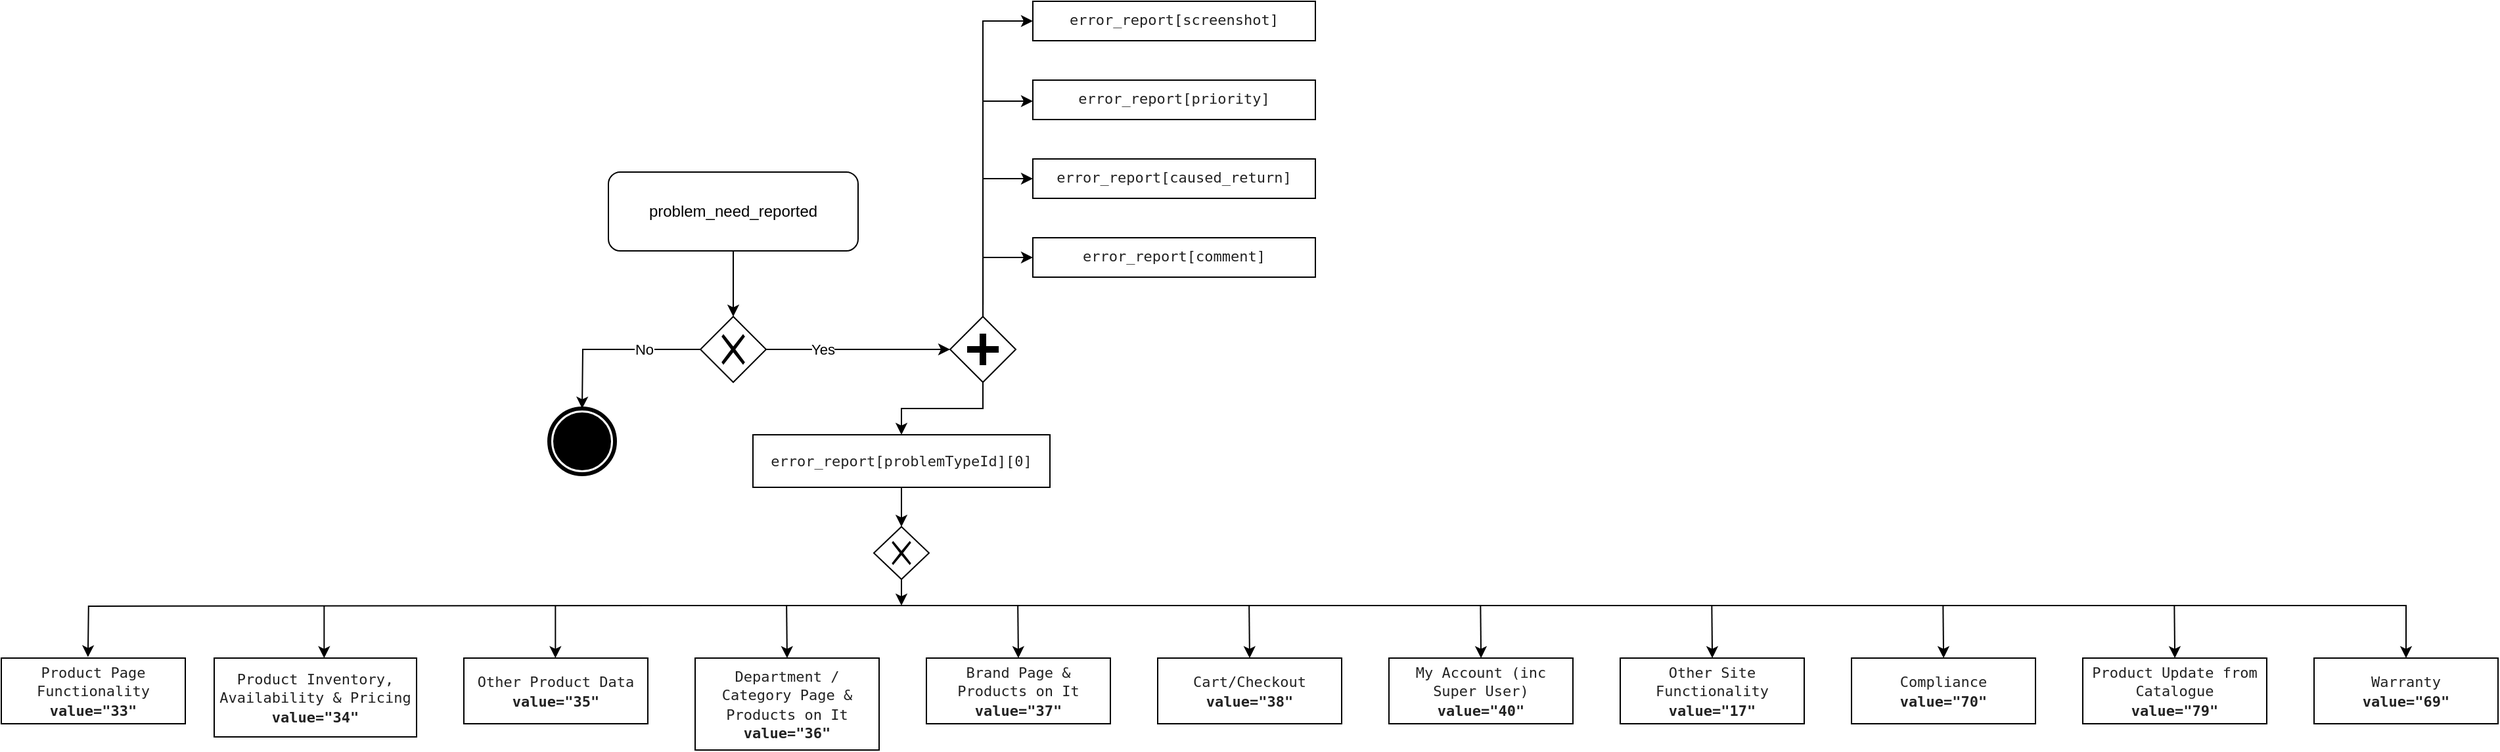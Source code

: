 <mxfile version="13.11.0" type="github" pages="11">
  <diagram id="masebG0VYPJyVEianIFm" name="General">
    <mxGraphModel dx="1497" dy="384" grid="1" gridSize="10" guides="1" tooltips="1" connect="1" arrows="1" fold="1" page="1" pageScale="1" pageWidth="827" pageHeight="1169" math="0" shadow="0">
      <root>
        <mxCell id="0" />
        <mxCell id="1" parent="0" />
        <mxCell id="Nh5QQwun1p5BCpEkRl_I-12" value="" style="edgeStyle=orthogonalEdgeStyle;rounded=0;orthogonalLoop=1;jettySize=auto;html=1;" parent="1" source="Nh5QQwun1p5BCpEkRl_I-2" target="Nh5QQwun1p5BCpEkRl_I-10" edge="1">
          <mxGeometry relative="1" as="geometry" />
        </mxCell>
        <mxCell id="Nh5QQwun1p5BCpEkRl_I-2" value="problem_need_reported" style="rounded=1;whiteSpace=wrap;html=1;" parent="1" vertex="1">
          <mxGeometry x="300" y="380" width="190" height="60" as="geometry" />
        </mxCell>
        <mxCell id="Nh5QQwun1p5BCpEkRl_I-13" value="Yes" style="rounded=0;orthogonalLoop=1;jettySize=auto;html=1;exitX=1;exitY=0.5;exitDx=0;exitDy=0;" parent="1" source="Nh5QQwun1p5BCpEkRl_I-10" edge="1">
          <mxGeometry x="-0.394" relative="1" as="geometry">
            <mxPoint x="560" y="515" as="targetPoint" />
            <mxPoint as="offset" />
          </mxGeometry>
        </mxCell>
        <mxCell id="Nh5QQwun1p5BCpEkRl_I-14" value="No" style="edgeStyle=orthogonalEdgeStyle;rounded=0;orthogonalLoop=1;jettySize=auto;html=1;" parent="1" source="Nh5QQwun1p5BCpEkRl_I-10" edge="1">
          <mxGeometry x="-0.36" relative="1" as="geometry">
            <mxPoint x="280" y="560" as="targetPoint" />
            <mxPoint as="offset" />
          </mxGeometry>
        </mxCell>
        <mxCell id="Nh5QQwun1p5BCpEkRl_I-10" value="" style="shape=mxgraph.bpmn.shape;html=1;verticalLabelPosition=bottom;labelBackgroundColor=#ffffff;verticalAlign=top;align=center;perimeter=rhombusPerimeter;background=gateway;outlineConnect=0;outline=none;symbol=exclusiveGw;" parent="1" vertex="1">
          <mxGeometry x="370" y="490" width="50" height="50" as="geometry" />
        </mxCell>
        <mxCell id="Nh5QQwun1p5BCpEkRl_I-27" style="edgeStyle=none;rounded=0;orthogonalLoop=1;jettySize=auto;html=1;entryX=0.5;entryY=0;entryDx=0;entryDy=0;" parent="1" source="Nh5QQwun1p5BCpEkRl_I-15" target="Nh5QQwun1p5BCpEkRl_I-28" edge="1">
          <mxGeometry relative="1" as="geometry">
            <mxPoint x="523" y="640" as="targetPoint" />
          </mxGeometry>
        </mxCell>
        <object label="&lt;span style=&quot;color: rgb(34 , 34 , 34) ; font-family: &amp;#34;menlo&amp;#34; , monospace ; font-size: 11px ; text-align: left ; background-color: rgb(255 , 255 , 255)&quot;&gt;error_report[problemTypeId][0]&lt;/span&gt;" id="Nh5QQwun1p5BCpEkRl_I-15">
          <mxCell style="whiteSpace=wrap;html=1;verticalAlign=middle;" parent="1" vertex="1">
            <mxGeometry x="410" y="580" width="226" height="40" as="geometry" />
          </mxCell>
        </object>
        <mxCell id="Nh5QQwun1p5BCpEkRl_I-16" value="" style="shape=mxgraph.bpmn.shape;html=1;verticalLabelPosition=bottom;labelBackgroundColor=#ffffff;verticalAlign=top;align=center;perimeter=ellipsePerimeter;outlineConnect=0;outline=end;symbol=terminate;" parent="1" vertex="1">
          <mxGeometry x="255" y="560" width="50" height="50" as="geometry" />
        </mxCell>
        <mxCell id="Nh5QQwun1p5BCpEkRl_I-113" style="edgeStyle=none;rounded=0;orthogonalLoop=1;jettySize=auto;html=1;" parent="1" source="Nh5QQwun1p5BCpEkRl_I-28" edge="1">
          <mxGeometry relative="1" as="geometry">
            <mxPoint x="523" y="710" as="targetPoint" />
          </mxGeometry>
        </mxCell>
        <mxCell id="Nh5QQwun1p5BCpEkRl_I-28" value="" style="shape=mxgraph.bpmn.shape;html=1;verticalLabelPosition=bottom;labelBackgroundColor=#ffffff;verticalAlign=top;align=center;perimeter=rhombusPerimeter;background=gateway;outlineConnect=0;outline=none;symbol=exclusiveGw;" parent="1" vertex="1">
          <mxGeometry x="502" y="650" width="42" height="40" as="geometry" />
        </mxCell>
        <mxCell id="Nh5QQwun1p5BCpEkRl_I-100" style="edgeStyle=none;rounded=0;orthogonalLoop=1;jettySize=auto;html=1;exitX=1;exitY=0.5;exitDx=0;exitDy=0;" parent="1" source="Nh5QQwun1p5BCpEkRl_I-28" target="Nh5QQwun1p5BCpEkRl_I-28" edge="1">
          <mxGeometry relative="1" as="geometry" />
        </mxCell>
        <mxCell id="Nh5QQwun1p5BCpEkRl_I-101" style="edgeStyle=none;rounded=0;orthogonalLoop=1;jettySize=auto;html=1;exitX=0;exitY=0.5;exitDx=0;exitDy=0;" parent="1" source="Nh5QQwun1p5BCpEkRl_I-28" target="Nh5QQwun1p5BCpEkRl_I-28" edge="1">
          <mxGeometry relative="1" as="geometry" />
        </mxCell>
        <mxCell id="Nh5QQwun1p5BCpEkRl_I-116" value="" style="rounded=0;orthogonalLoop=1;jettySize=auto;html=1;edgeStyle=orthogonalEdgeStyle;" parent="1" source="Nh5QQwun1p5BCpEkRl_I-115" target="Nh5QQwun1p5BCpEkRl_I-15" edge="1">
          <mxGeometry relative="1" as="geometry" />
        </mxCell>
        <mxCell id="Nh5QQwun1p5BCpEkRl_I-118" value="" style="rounded=0;orthogonalLoop=1;jettySize=auto;html=1;edgeStyle=orthogonalEdgeStyle;" parent="1" edge="1">
          <mxGeometry relative="1" as="geometry">
            <mxPoint x="585.04" y="481.04" as="sourcePoint" />
            <mxPoint x="623" y="326.04" as="targetPoint" />
            <Array as="points">
              <mxPoint x="585" y="326" />
            </Array>
          </mxGeometry>
        </mxCell>
        <mxCell id="Nh5QQwun1p5BCpEkRl_I-120" style="edgeStyle=orthogonalEdgeStyle;rounded=0;orthogonalLoop=1;jettySize=auto;html=1;exitX=0.5;exitY=0;exitDx=0;exitDy=0;entryX=0;entryY=0.5;entryDx=0;entryDy=0;" parent="1" source="Nh5QQwun1p5BCpEkRl_I-115" target="Nh5QQwun1p5BCpEkRl_I-119" edge="1">
          <mxGeometry relative="1" as="geometry">
            <mxPoint x="548" y="420" as="sourcePoint" />
          </mxGeometry>
        </mxCell>
        <mxCell id="Nh5QQwun1p5BCpEkRl_I-123" style="edgeStyle=orthogonalEdgeStyle;rounded=0;orthogonalLoop=1;jettySize=auto;html=1;entryX=0;entryY=0.5;entryDx=0;entryDy=0;" parent="1" edge="1">
          <mxGeometry relative="1" as="geometry">
            <mxPoint x="585.04" y="490.04" as="sourcePoint" />
            <mxPoint x="623" y="385" as="targetPoint" />
            <Array as="points">
              <mxPoint x="585" y="385" />
            </Array>
          </mxGeometry>
        </mxCell>
        <mxCell id="Nh5QQwun1p5BCpEkRl_I-133" style="edgeStyle=orthogonalEdgeStyle;rounded=0;orthogonalLoop=1;jettySize=auto;html=1;entryX=0;entryY=0.5;entryDx=0;entryDy=0;" parent="1" source="Nh5QQwun1p5BCpEkRl_I-115" target="Nh5QQwun1p5BCpEkRl_I-125" edge="1">
          <mxGeometry relative="1" as="geometry">
            <Array as="points">
              <mxPoint x="585" y="445" />
            </Array>
          </mxGeometry>
        </mxCell>
        <mxCell id="Nh5QQwun1p5BCpEkRl_I-115" value="" style="shape=mxgraph.bpmn.shape;html=1;verticalLabelPosition=bottom;labelBackgroundColor=#ffffff;verticalAlign=top;align=center;perimeter=rhombusPerimeter;background=gateway;outlineConnect=0;outline=none;symbol=parallelGw;" parent="1" vertex="1">
          <mxGeometry x="560" y="490" width="50" height="50" as="geometry" />
        </mxCell>
        <mxCell id="Nh5QQwun1p5BCpEkRl_I-117" value="&lt;span style=&quot;color: rgb(34 , 34 , 34) ; font-family: &amp;#34;menlo&amp;#34; , monospace ; font-size: 11px ; text-align: left&quot;&gt;error_report[priority]&lt;/span&gt;" style="whiteSpace=wrap;html=1;verticalAlign=top;labelBackgroundColor=#ffffff;flipV=1;" parent="1" vertex="1">
          <mxGeometry x="623" y="310" width="215" height="30" as="geometry" />
        </mxCell>
        <mxCell id="Nh5QQwun1p5BCpEkRl_I-119" value="&lt;span style=&quot;color: rgb(34 , 34 , 34) ; font-family: &amp;#34;menlo&amp;#34; , monospace ; font-size: 11px ; text-align: left&quot;&gt;error_report[screenshot]&lt;/span&gt;" style="whiteSpace=wrap;html=1;verticalAlign=top;labelBackgroundColor=#ffffff;flipV=1;" parent="1" vertex="1">
          <mxGeometry x="623" y="250" width="215" height="30" as="geometry" />
        </mxCell>
        <mxCell id="Nh5QQwun1p5BCpEkRl_I-121" value="&lt;span style=&quot;color: rgb(34 , 34 , 34) ; font-family: &amp;#34;menlo&amp;#34; , monospace ; font-size: 11px ; text-align: left&quot;&gt;error_report[caused_return]&lt;/span&gt;" style="whiteSpace=wrap;html=1;verticalAlign=top;labelBackgroundColor=#ffffff;flipV=1;" parent="1" vertex="1">
          <mxGeometry x="623" y="370" width="215" height="30" as="geometry" />
        </mxCell>
        <mxCell id="Nh5QQwun1p5BCpEkRl_I-125" value="&lt;span style=&quot;color: rgb(34 , 34 , 34) ; font-family: &amp;#34;menlo&amp;#34; , monospace ; font-size: 11px ; text-align: left&quot;&gt;error_report[comment]&lt;/span&gt;" style="whiteSpace=wrap;html=1;verticalAlign=top;labelBackgroundColor=#ffffff;flipV=1;" parent="1" vertex="1">
          <mxGeometry x="623" y="430" width="215" height="30" as="geometry" />
        </mxCell>
        <object label="&lt;span style=&quot;text-align: left ; background-color: rgb(255 , 255 , 255)&quot;&gt;&lt;font color=&quot;#222222&quot; face=&quot;menlo, monospace&quot;&gt;&lt;span style=&quot;font-size: 11px&quot;&gt;Product Page Functionality&lt;/span&gt;&lt;/font&gt;&lt;br&gt;&lt;font color=&quot;#222222&quot; face=&quot;menlo, monospace&quot;&gt;&lt;span style=&quot;font-size: 11px&quot;&gt;&lt;b&gt;value=&quot;33&quot;&lt;/b&gt;&lt;/span&gt;&lt;/font&gt;&lt;br&gt;     &lt;/span&gt;" link="data:page/id,ndoasPATGdFXa8fYDe_6" id="Nh5QQwun1p5BCpEkRl_I-68">
          <mxCell style="whiteSpace=wrap;html=1;verticalAlign=middle;" parent="1" vertex="1">
            <mxGeometry x="-162" y="750" width="140" height="50" as="geometry" />
          </mxCell>
        </object>
        <mxCell id="Nh5QQwun1p5BCpEkRl_I-59" value="" style="endArrow=classic;html=1;" parent="1" edge="1">
          <mxGeometry x="43.67" y="708" width="50" height="50" as="geometry">
            <mxPoint x="83.67" y="710" as="sourcePoint" />
            <mxPoint x="83.67" y="750" as="targetPoint" />
          </mxGeometry>
        </mxCell>
        <object label="&lt;span style=&quot;color: rgb(34 , 34 , 34) ; font-family: &amp;#34;menlo&amp;#34; , monospace ; font-size: 11px ; text-align: left ; background-color: rgb(255 , 255 , 255)&quot;&gt;Product Inventory, Availability &amp;amp; Pricing&lt;br&gt;&lt;/span&gt;&lt;span style=&quot;text-align: left ; background-color: rgb(255 , 255 , 255)&quot;&gt;&lt;font color=&quot;#222222&quot; face=&quot;menlo, monospace&quot;&gt;&lt;span style=&quot;font-size: 11px&quot;&gt;&lt;b&gt;value=&quot;34&quot;&lt;/b&gt;&lt;/span&gt;&lt;/font&gt;&lt;br&gt;     &lt;/span&gt;" link="data:page/id,B-bEMdx5zgqb3cZWyd0C" id="Nh5QQwun1p5BCpEkRl_I-71">
          <mxCell style="whiteSpace=wrap;html=1;verticalAlign=middle;" parent="1" vertex="1">
            <mxGeometry y="750" width="154" height="60" as="geometry" />
          </mxCell>
        </object>
        <object label="&lt;br class=&quot;Apple-interchange-newline&quot;&gt;&lt;span style=&quot;text-align: left ; background-color: rgb(255 , 255 , 255)&quot;&gt;&lt;font color=&quot;#222222&quot; face=&quot;menlo, monospace&quot;&gt;&lt;span style=&quot;font-size: 11px&quot;&gt;Other Product Data&lt;/span&gt;&lt;/font&gt;&lt;br&gt;&lt;b&gt;&lt;font color=&quot;#222222&quot; face=&quot;menlo, monospace&quot;&gt;&lt;span style=&quot;font-size: 11px&quot;&gt;value=&quot;35&quot;&lt;/span&gt;&lt;/font&gt;&lt;br&gt;&lt;/b&gt;     &lt;/span&gt;&lt;span style=&quot;color: rgb(34 , 34 , 34) ; font-family: &amp;#34;menlo&amp;#34; , monospace ; font-size: 11px ; text-align: left ; background-color: rgb(255 , 255 , 255)&quot;&gt;&lt;br&gt;     &lt;/span&gt;" link="data:page/id,VgrC0nZJL8ja25hST7dg" id="Nh5QQwun1p5BCpEkRl_I-76">
          <mxCell style="whiteSpace=wrap;html=1;verticalAlign=middle;" parent="1" vertex="1">
            <mxGeometry x="190" y="750" width="140" height="50" as="geometry" />
          </mxCell>
        </object>
        <mxCell id="Nh5QQwun1p5BCpEkRl_I-77" style="edgeStyle=none;rounded=0;orthogonalLoop=1;jettySize=auto;html=1;entryX=0.5;entryY=0;entryDx=0;entryDy=0;" parent="1" source="Nh5QQwun1p5BCpEkRl_I-76" target="Nh5QQwun1p5BCpEkRl_I-76" edge="1">
          <mxGeometry x="14" y="710" as="geometry" />
        </mxCell>
        <mxCell id="Nh5QQwun1p5BCpEkRl_I-79" style="edgeStyle=orthogonalEdgeStyle;rounded=0;orthogonalLoop=1;jettySize=auto;html=1;entryX=0.5;entryY=0;entryDx=0;entryDy=0;" parent="1" target="Nh5QQwun1p5BCpEkRl_I-88" edge="1">
          <mxGeometry x="598" y="725" as="geometry">
            <mxPoint x="1708" y="710" as="targetPoint" />
            <mxPoint x="338" y="710" as="sourcePoint" />
            <Array as="points">
              <mxPoint x="1668" y="710" />
            </Array>
          </mxGeometry>
        </mxCell>
        <object label="&lt;span style=&quot;color: rgb(34 , 34 , 34) ; font-family: &amp;#34;menlo&amp;#34; , monospace ; font-size: 11px ; text-align: left ; background-color: rgb(255 , 255 , 255)&quot;&gt;Department / Category Page &amp;amp; Products on It&lt;br&gt;&lt;/span&gt;&lt;span style=&quot;text-align: left ; background-color: rgb(255 , 255 , 255)&quot;&gt;&lt;font color=&quot;#222222&quot; face=&quot;menlo, monospace&quot;&gt;&lt;span style=&quot;font-size: 11px&quot;&gt;&lt;b&gt;value=&quot;36&quot;&lt;/b&gt;&lt;/span&gt;&lt;/font&gt;&lt;br&gt;     &lt;/span&gt;" link="data:page/id,qmWzPx2iZwVkVxFpeL7q" id="Nh5QQwun1p5BCpEkRl_I-80">
          <mxCell style="whiteSpace=wrap;html=1;verticalAlign=middle;" parent="1" vertex="1">
            <mxGeometry x="366" y="750" width="140" height="70" as="geometry" />
          </mxCell>
        </object>
        <object label="&lt;span style=&quot;color: rgb(34 , 34 , 34) ; font-family: &amp;#34;menlo&amp;#34; , monospace ; font-size: 11px ; text-align: left ; background-color: rgb(255 , 255 , 255)&quot;&gt;Brand Page &amp;amp; Products on It&lt;br&gt;&lt;/span&gt;&lt;span style=&quot;text-align: left ; background-color: rgb(255 , 255 , 255)&quot;&gt;&lt;font color=&quot;#222222&quot; face=&quot;menlo, monospace&quot;&gt;&lt;span style=&quot;font-size: 11px&quot;&gt;&lt;b&gt;value=&quot;37&quot;&lt;/b&gt;&lt;/span&gt;&lt;/font&gt;&lt;br&gt;     &lt;/span&gt;" link="data:page/id,pMHCr4S0kJEvQyE-Wk2g" id="Nh5QQwun1p5BCpEkRl_I-81">
          <mxCell style="whiteSpace=wrap;html=1;verticalAlign=middle;" parent="1" vertex="1">
            <mxGeometry x="542" y="750.0" width="140" height="50" as="geometry" />
          </mxCell>
        </object>
        <object label="&lt;span style=&quot;color: rgb(34 , 34 , 34) ; font-family: &amp;#34;menlo&amp;#34; , monospace ; font-size: 11px ; text-align: left ; background-color: rgb(255 , 255 , 255)&quot;&gt;Cart/Checkout&lt;br&gt;&lt;/span&gt;&lt;span style=&quot;text-align: left ; background-color: rgb(255 , 255 , 255)&quot;&gt;&lt;font color=&quot;#222222&quot; face=&quot;menlo, monospace&quot;&gt;&lt;span style=&quot;font-size: 11px&quot;&gt;&lt;b&gt;value=&quot;38&quot;&lt;/b&gt;&lt;/span&gt;&lt;/font&gt;&lt;br&gt;     &lt;/span&gt;" link="data:page/id,hB60xQu2snFUlkM0SjLe" id="Nh5QQwun1p5BCpEkRl_I-82">
          <mxCell style="whiteSpace=wrap;html=1;verticalAlign=middle;" parent="1" vertex="1">
            <mxGeometry x="718" y="750" width="140" height="50" as="geometry" />
          </mxCell>
        </object>
        <mxCell id="Nh5QQwun1p5BCpEkRl_I-83" value="" style="endArrow=classic;html=1;entryX=0.5;entryY=0;entryDx=0;entryDy=0;" parent="1" edge="1">
          <mxGeometry x="395.58" y="708" width="50" height="50" as="geometry">
            <mxPoint x="435.58" y="710" as="sourcePoint" />
            <mxPoint x="435.98" y="750" as="targetPoint" />
            <Array as="points">
              <mxPoint x="436" y="710" />
            </Array>
          </mxGeometry>
        </mxCell>
        <object label="&lt;span style=&quot;text-align: left ; background-color: rgb(255 , 255 , 255)&quot;&gt;&lt;br&gt;&lt;font color=&quot;#222222&quot; face=&quot;menlo, monospace&quot;&gt;&lt;span style=&quot;font-size: 11px&quot;&gt;      My Account (inc Super User)&lt;br&gt;&lt;b&gt;value=&quot;40&quot;&lt;/b&gt;&lt;/span&gt;&lt;/font&gt;&lt;b&gt;&lt;br&gt;&lt;/b&gt;     &lt;/span&gt;&lt;span style=&quot;color: rgb(34 , 34 , 34) ; font-family: &amp;#34;menlo&amp;#34; , monospace ; font-size: 11px ; text-align: left ; background-color: rgb(255 , 255 , 255)&quot;&gt;&lt;br&gt;     &lt;/span&gt;" link="data:page/id,mGoG3B4-hcXTqKHWcbDB" id="Nh5QQwun1p5BCpEkRl_I-84">
          <mxCell style="whiteSpace=wrap;html=1;verticalAlign=middle;" parent="1" vertex="1">
            <mxGeometry x="894" y="750" width="140" height="50" as="geometry" />
          </mxCell>
        </object>
        <object label="&lt;span style=&quot;color: rgb(34 , 34 , 34) ; font-family: &amp;#34;menlo&amp;#34; , monospace ; font-size: 11px ; text-align: left ; background-color: rgb(255 , 255 , 255)&quot;&gt;Other Site Functionality&lt;br&gt;&lt;/span&gt;&lt;span style=&quot;text-align: left ; background-color: rgb(255 , 255 , 255)&quot;&gt;&lt;font color=&quot;#222222&quot; face=&quot;menlo, monospace&quot;&gt;&lt;span style=&quot;font-size: 11px&quot;&gt;&lt;b&gt;value=&quot;17&quot;&lt;/b&gt;&lt;/span&gt;&lt;/font&gt;&lt;br&gt;     &lt;/span&gt;" link="data:page/id,fguga3K184HsNteJMxdo" id="Nh5QQwun1p5BCpEkRl_I-85">
          <mxCell style="whiteSpace=wrap;html=1;verticalAlign=middle;" parent="1" vertex="1">
            <mxGeometry x="1070" y="750" width="140" height="50" as="geometry" />
          </mxCell>
        </object>
        <object label="&lt;span style=&quot;color: rgb(34 , 34 , 34) ; font-family: &amp;#34;menlo&amp;#34; , monospace ; font-size: 11px ; text-align: left ; background-color: rgb(255 , 255 , 255)&quot;&gt;Compliance&lt;br&gt;&lt;/span&gt;&lt;span style=&quot;text-align: left ; background-color: rgb(255 , 255 , 255)&quot;&gt;&lt;font color=&quot;#222222&quot; face=&quot;menlo, monospace&quot;&gt;&lt;span style=&quot;font-size: 11px&quot;&gt;&lt;b&gt;value=&quot;70&quot;&lt;/b&gt;&lt;/span&gt;&lt;/font&gt;&lt;br&gt;     &lt;/span&gt;" link="data:page/id,HWao0rj-dyJh3Deg9y14" id="Nh5QQwun1p5BCpEkRl_I-86">
          <mxCell style="whiteSpace=wrap;html=1;verticalAlign=middle;" parent="1" vertex="1">
            <mxGeometry x="1246" y="750.0" width="140" height="50" as="geometry" />
          </mxCell>
        </object>
        <object label="&lt;span style=&quot;text-align: left ; background-color: rgb(255 , 255 , 255)&quot;&gt;&lt;br&gt;&lt;font color=&quot;#222222&quot; face=&quot;menlo, monospace&quot;&gt;&lt;span style=&quot;font-size: 11px&quot;&gt;      Product Update from Catalogue &lt;br&gt;&lt;b&gt;value=&quot;79&quot;&lt;/b&gt;&lt;/span&gt;&lt;/font&gt;&lt;b&gt;&lt;br&gt;&lt;/b&gt;     &lt;/span&gt;&lt;span style=&quot;color: rgb(34 , 34 , 34) ; font-family: &amp;#34;menlo&amp;#34; , monospace ; font-size: 11px ; text-align: left ; background-color: rgb(255 , 255 , 255)&quot;&gt;&lt;br&gt;     &lt;/span&gt;" id="Nh5QQwun1p5BCpEkRl_I-87">
          <mxCell style="whiteSpace=wrap;html=1;verticalAlign=middle;" parent="1" vertex="1">
            <mxGeometry x="1422" y="750.0" width="140" height="50" as="geometry" />
          </mxCell>
        </object>
        <object label="&lt;span style=&quot;text-align: left ; background-color: rgb(255 , 255 , 255)&quot;&gt;&lt;font color=&quot;#222222&quot; face=&quot;menlo, monospace&quot;&gt;&lt;span style=&quot;font-size: 11px&quot;&gt;Warranty&lt;br&gt;&lt;b&gt;value=&quot;69&quot;&lt;/b&gt;&lt;/span&gt;&lt;/font&gt;&lt;br&gt;     &lt;/span&gt;" link="data:page/id,7WqfroYsvGXyqLoAYGhB" id="Nh5QQwun1p5BCpEkRl_I-88">
          <mxCell style="whiteSpace=wrap;html=1;verticalAlign=middle;" parent="1" vertex="1">
            <mxGeometry x="1598" y="750" width="140" height="50" as="geometry" />
          </mxCell>
        </object>
        <mxCell id="Nh5QQwun1p5BCpEkRl_I-89" value="" style="endArrow=classic;html=1;entryX=0.5;entryY=0;entryDx=0;entryDy=0;" parent="1" edge="1">
          <mxGeometry x="571.58" y="708" width="50" height="50" as="geometry">
            <mxPoint x="611.58" y="710" as="sourcePoint" />
            <mxPoint x="611.98" y="750" as="targetPoint" />
          </mxGeometry>
        </mxCell>
        <mxCell id="Nh5QQwun1p5BCpEkRl_I-90" value="" style="endArrow=classic;html=1;entryX=0.5;entryY=0;entryDx=0;entryDy=0;" parent="1" edge="1">
          <mxGeometry x="747.58" y="708" width="50" height="50" as="geometry">
            <mxPoint x="787.58" y="710" as="sourcePoint" />
            <mxPoint x="787.98" y="750" as="targetPoint" />
          </mxGeometry>
        </mxCell>
        <mxCell id="Nh5QQwun1p5BCpEkRl_I-92" value="" style="endArrow=classic;html=1;entryX=0.5;entryY=0;entryDx=0;entryDy=0;" parent="1" edge="1">
          <mxGeometry x="923.67" y="708" width="50" height="50" as="geometry">
            <mxPoint x="963.67" y="710" as="sourcePoint" />
            <mxPoint x="964.07" y="750" as="targetPoint" />
          </mxGeometry>
        </mxCell>
        <mxCell id="Nh5QQwun1p5BCpEkRl_I-96" value="" style="endArrow=classic;html=1;" parent="1" edge="1">
          <mxGeometry x="219.67" y="708" width="50" height="50" as="geometry">
            <mxPoint x="259.67" y="710" as="sourcePoint" />
            <mxPoint x="259.67" y="750" as="targetPoint" />
          </mxGeometry>
        </mxCell>
        <mxCell id="Nh5QQwun1p5BCpEkRl_I-97" value="" style="endArrow=classic;html=1;entryX=0.5;entryY=0;entryDx=0;entryDy=0;" parent="1" edge="1">
          <mxGeometry x="1099.67" y="708" width="50" height="50" as="geometry">
            <mxPoint x="1139.67" y="710" as="sourcePoint" />
            <mxPoint x="1140.07" y="750" as="targetPoint" />
          </mxGeometry>
        </mxCell>
        <mxCell id="Nh5QQwun1p5BCpEkRl_I-98" value="" style="endArrow=classic;html=1;entryX=0.5;entryY=0;entryDx=0;entryDy=0;" parent="1" edge="1">
          <mxGeometry x="1275.67" y="708" width="50" height="50" as="geometry">
            <mxPoint x="1315.67" y="710" as="sourcePoint" />
            <mxPoint x="1316.07" y="750" as="targetPoint" />
          </mxGeometry>
        </mxCell>
        <mxCell id="Nh5QQwun1p5BCpEkRl_I-99" value="" style="endArrow=classic;html=1;entryX=0.5;entryY=0;entryDx=0;entryDy=0;" parent="1" edge="1">
          <mxGeometry x="1451.67" y="708" width="50" height="50" as="geometry">
            <mxPoint x="1491.67" y="710" as="sourcePoint" />
            <mxPoint x="1492.07" y="750" as="targetPoint" />
          </mxGeometry>
        </mxCell>
        <mxCell id="Nh5QQwun1p5BCpEkRl_I-110" style="edgeStyle=orthogonalEdgeStyle;rounded=0;orthogonalLoop=1;jettySize=auto;html=1;entryX=0.471;entryY=0.006;entryDx=0;entryDy=0;entryPerimeter=0;" parent="1" edge="1">
          <mxGeometry x="165" y="685" as="geometry">
            <mxPoint x="-96.06" y="749.3" as="targetPoint" />
            <mxPoint x="338" y="710" as="sourcePoint" />
          </mxGeometry>
        </mxCell>
      </root>
    </mxGraphModel>
  </diagram>
  <diagram id="hB60xQu2snFUlkM0SjLe" name="Cart / Checkout">
    <mxGraphModel dx="-157" dy="376" grid="1" gridSize="10" guides="1" tooltips="1" connect="1" arrows="1" fold="1" page="1" pageScale="1" pageWidth="827" pageHeight="1169" math="0" shadow="0">
      <root>
        <mxCell id="krIFMGmJAiSnPKAG2yLH-0" />
        <mxCell id="krIFMGmJAiSnPKAG2yLH-1" parent="krIFMGmJAiSnPKAG2yLH-0" />
        <mxCell id="nhd9nXzbLGjxNw3NWdiE-0" style="edgeStyle=orthogonalEdgeStyle;rounded=0;orthogonalLoop=1;jettySize=auto;html=1;entryX=0.5;entryY=0;entryDx=0;entryDy=0;" parent="krIFMGmJAiSnPKAG2yLH-1" source="nhd9nXzbLGjxNw3NWdiE-1" target="nhd9nXzbLGjxNw3NWdiE-10" edge="1">
          <mxGeometry relative="1" as="geometry" />
        </mxCell>
        <mxCell id="nhd9nXzbLGjxNw3NWdiE-1" value="&lt;span style=&quot;color: rgb(34 , 34 , 34) ; font-family: &amp;#34;menlo&amp;#34; , monospace ; font-size: 11px ; text-align: left ; background-color: rgb(255 , 255 , 255)&quot;&gt;error_report[problemTypeId][1]&lt;/span&gt;" style="whiteSpace=wrap;html=1;" parent="krIFMGmJAiSnPKAG2yLH-1" vertex="1">
          <mxGeometry x="1140" y="1120" width="230" height="40" as="geometry" />
        </mxCell>
        <mxCell id="nhd9nXzbLGjxNw3NWdiE-2" value="&lt;span style=&quot;color: rgb(34 , 34 , 34) ; font-family: &amp;#34;menlo&amp;#34; , monospace ; font-size: 11px ; text-align: left ; background-color: rgb(255 , 255 , 255)&quot;&gt;Payment Options and Process Error&lt;br&gt;     &lt;/span&gt;" style="whiteSpace=wrap;html=1;" parent="krIFMGmJAiSnPKAG2yLH-1" vertex="1">
          <mxGeometry x="1510" y="1120" width="240" height="40" as="geometry" />
        </mxCell>
        <mxCell id="nhd9nXzbLGjxNw3NWdiE-3" value="&lt;span style=&quot;color: rgb(34 , 34 , 34) ; font-family: &amp;#34;menlo&amp;#34; , monospace ; font-size: 11px ; text-align: left ; background-color: rgb(255 , 255 , 255)&quot;&gt;Shipping Options &amp;amp; Cost Error&lt;/span&gt;" style="whiteSpace=wrap;html=1;" parent="krIFMGmJAiSnPKAG2yLH-1" vertex="1">
          <mxGeometry x="1510" y="1190" width="240" height="40" as="geometry" />
        </mxCell>
        <mxCell id="nhd9nXzbLGjxNw3NWdiE-4" value="&lt;span style=&quot;color: rgb(34 , 34 , 34) ; font-family: &amp;#34;menlo&amp;#34; , monospace ; font-size: 11px ; text-align: left ; background-color: rgb(255 , 255 , 255)&quot;&gt;Other Cart / Checkout Error&lt;/span&gt;" style="whiteSpace=wrap;html=1;" parent="krIFMGmJAiSnPKAG2yLH-1" vertex="1">
          <mxGeometry x="1510" y="1260" width="240" height="40" as="geometry" />
        </mxCell>
        <mxCell id="nhd9nXzbLGjxNw3NWdiE-5" value="&lt;span style=&quot;color: rgb(34 , 34 , 34) ; font-family: &amp;#34;menlo&amp;#34; , monospace ; font-size: 11px ; text-align: left ; background-color: rgb(255 , 255 , 255)&quot;&gt;Products Display and Behavior Error&lt;/span&gt;" style="whiteSpace=wrap;html=1;" parent="krIFMGmJAiSnPKAG2yLH-1" vertex="1">
          <mxGeometry x="1510" y="1330" width="240" height="40" as="geometry" />
        </mxCell>
        <mxCell id="nhd9nXzbLGjxNw3NWdiE-6" style="edgeStyle=orthogonalEdgeStyle;rounded=0;orthogonalLoop=1;jettySize=auto;html=1;entryX=0;entryY=0.5;entryDx=0;entryDy=0;" parent="krIFMGmJAiSnPKAG2yLH-1" source="nhd9nXzbLGjxNw3NWdiE-10" target="nhd9nXzbLGjxNw3NWdiE-2" edge="1">
          <mxGeometry relative="1" as="geometry" />
        </mxCell>
        <mxCell id="nhd9nXzbLGjxNw3NWdiE-7" style="edgeStyle=orthogonalEdgeStyle;rounded=0;orthogonalLoop=1;jettySize=auto;html=1;entryX=0;entryY=0.5;entryDx=0;entryDy=0;" parent="krIFMGmJAiSnPKAG2yLH-1" source="nhd9nXzbLGjxNw3NWdiE-10" target="nhd9nXzbLGjxNw3NWdiE-3" edge="1">
          <mxGeometry relative="1" as="geometry" />
        </mxCell>
        <mxCell id="nhd9nXzbLGjxNw3NWdiE-8" style="edgeStyle=orthogonalEdgeStyle;rounded=0;orthogonalLoop=1;jettySize=auto;html=1;entryX=0;entryY=0.5;entryDx=0;entryDy=0;" parent="krIFMGmJAiSnPKAG2yLH-1" source="nhd9nXzbLGjxNw3NWdiE-10" target="nhd9nXzbLGjxNw3NWdiE-4" edge="1">
          <mxGeometry relative="1" as="geometry" />
        </mxCell>
        <mxCell id="nhd9nXzbLGjxNw3NWdiE-9" style="edgeStyle=orthogonalEdgeStyle;rounded=0;orthogonalLoop=1;jettySize=auto;html=1;entryX=0;entryY=0.5;entryDx=0;entryDy=0;" parent="krIFMGmJAiSnPKAG2yLH-1" source="nhd9nXzbLGjxNw3NWdiE-10" target="nhd9nXzbLGjxNw3NWdiE-5" edge="1">
          <mxGeometry relative="1" as="geometry" />
        </mxCell>
        <mxCell id="nhd9nXzbLGjxNw3NWdiE-10" value="" style="shape=mxgraph.bpmn.shape;html=1;verticalLabelPosition=bottom;labelBackgroundColor=#ffffff;verticalAlign=top;align=center;perimeter=rhombusPerimeter;background=gateway;outlineConnect=0;outline=none;symbol=exclusiveGw;" parent="krIFMGmJAiSnPKAG2yLH-1" vertex="1">
          <mxGeometry x="1410" y="1220" width="50" height="50" as="geometry" />
        </mxCell>
        <mxCell id="nhd9nXzbLGjxNw3NWdiE-11" style="edgeStyle=orthogonalEdgeStyle;rounded=0;orthogonalLoop=1;jettySize=auto;html=1;exitX=0.5;exitY=1;exitDx=0;exitDy=0;" parent="krIFMGmJAiSnPKAG2yLH-1" source="nhd9nXzbLGjxNw3NWdiE-5" target="nhd9nXzbLGjxNw3NWdiE-5" edge="1">
          <mxGeometry relative="1" as="geometry" />
        </mxCell>
        <mxCell id="axEv3qPHac0hE69cdIbp-3" value="" style="edgeStyle=none;rounded=0;orthogonalLoop=1;jettySize=auto;html=1;" parent="krIFMGmJAiSnPKAG2yLH-1" source="axEv3qPHac0hE69cdIbp-0" target="nhd9nXzbLGjxNw3NWdiE-1" edge="1">
          <mxGeometry relative="1" as="geometry" />
        </mxCell>
        <mxCell id="axEv3qPHac0hE69cdIbp-0" value="&lt;span style=&quot;color: rgb(34 , 34 , 34) ; font-family: &amp;#34;menlo&amp;#34; , monospace ; font-size: 11px ; text-align: left ; background-color: rgb(255 , 255 , 255)&quot;&gt;Cart / Checkout&lt;/span&gt;" style="rounded=0;whiteSpace=wrap;html=1;" parent="krIFMGmJAiSnPKAG2yLH-1" vertex="1">
          <mxGeometry x="1145" y="1020" width="220" height="60" as="geometry" />
        </mxCell>
      </root>
    </mxGraphModel>
  </diagram>
  <diagram id="qmWzPx2iZwVkVxFpeL7q" name="Department / Category Page &amp; Products on It">
    <mxGraphModel dx="893" dy="501" grid="1" gridSize="10" guides="1" tooltips="1" connect="1" arrows="1" fold="1" page="1" pageScale="1" pageWidth="827" pageHeight="1169" math="0" shadow="0">
      <root>
        <mxCell id="2TnEpPxarYeY4vQ-YVy6-0" />
        <mxCell id="2TnEpPxarYeY4vQ-YVy6-1" parent="2TnEpPxarYeY4vQ-YVy6-0" />
        <mxCell id="l5Q8tlNVOU4_bsxx1pdr-24" value="&lt;span style=&quot;color: rgb(34 , 34 , 34) ; font-family: &amp;#34;menlo&amp;#34; , monospace ; font-size: 11px ; text-align: left ; background-color: rgb(255 , 255 , 255)&quot;&gt;      Other Department / Category Page Error&lt;br/&gt;&lt;br/&gt;&lt;/span&gt;" style="whiteSpace=wrap;html=1;" parent="2TnEpPxarYeY4vQ-YVy6-1" vertex="1">
          <mxGeometry x="590" y="1250" width="200" height="40" as="geometry" />
        </mxCell>
        <mxCell id="l5Q8tlNVOU4_bsxx1pdr-25" style="edgeStyle=orthogonalEdgeStyle;rounded=0;orthogonalLoop=1;jettySize=auto;html=1;entryX=0;entryY=0.5;entryDx=0;entryDy=0;" parent="2TnEpPxarYeY4vQ-YVy6-1" source="l5Q8tlNVOU4_bsxx1pdr-26" target="l5Q8tlNVOU4_bsxx1pdr-33" edge="1">
          <mxGeometry relative="1" as="geometry">
            <mxPoint x="445" y="990" as="targetPoint" />
          </mxGeometry>
        </mxCell>
        <mxCell id="l5Q8tlNVOU4_bsxx1pdr-26" value="&lt;meta charset=&quot;utf-8&quot;&gt;&lt;span style=&quot;color: rgb(34, 34, 34); font-family: menlo, monospace; font-size: 11px; font-style: normal; font-weight: 400; letter-spacing: normal; text-align: left; text-indent: 0px; text-transform: none; word-spacing: 0px; background-color: rgb(255, 255, 255); display: inline; float: none;&quot;&gt;error_report[problemTypeId][1]&lt;/span&gt;" style="whiteSpace=wrap;html=1;" parent="2TnEpPxarYeY4vQ-YVy6-1" vertex="1">
          <mxGeometry x="330" y="850" width="230" height="40" as="geometry" />
        </mxCell>
        <mxCell id="l5Q8tlNVOU4_bsxx1pdr-27" style="edgeStyle=orthogonalEdgeStyle;rounded=0;orthogonalLoop=1;jettySize=auto;html=1;entryX=0;entryY=0.5;entryDx=0;entryDy=0;" parent="2TnEpPxarYeY4vQ-YVy6-1" source="l5Q8tlNVOU4_bsxx1pdr-33" edge="1">
          <mxGeometry relative="1" as="geometry">
            <mxPoint x="591" y="930" as="targetPoint" />
            <Array as="points">
              <mxPoint x="570" y="994" />
              <mxPoint x="570" y="930" />
            </Array>
          </mxGeometry>
        </mxCell>
        <mxCell id="l5Q8tlNVOU4_bsxx1pdr-28" style="edgeStyle=orthogonalEdgeStyle;rounded=0;orthogonalLoop=1;jettySize=auto;html=1;entryX=0;entryY=0.5;entryDx=0;entryDy=0;" parent="2TnEpPxarYeY4vQ-YVy6-1" source="l5Q8tlNVOU4_bsxx1pdr-33" target="l5Q8tlNVOU4_bsxx1pdr-37" edge="1">
          <mxGeometry relative="1" as="geometry" />
        </mxCell>
        <mxCell id="l5Q8tlNVOU4_bsxx1pdr-29" style="edgeStyle=orthogonalEdgeStyle;rounded=0;orthogonalLoop=1;jettySize=auto;html=1;exitX=1;exitY=0.5;exitDx=0;exitDy=0;entryX=0;entryY=0.5;entryDx=0;entryDy=0;" parent="2TnEpPxarYeY4vQ-YVy6-1" source="l5Q8tlNVOU4_bsxx1pdr-33" target="l5Q8tlNVOU4_bsxx1pdr-39" edge="1">
          <mxGeometry relative="1" as="geometry" />
        </mxCell>
        <mxCell id="l5Q8tlNVOU4_bsxx1pdr-30" style="edgeStyle=orthogonalEdgeStyle;rounded=0;orthogonalLoop=1;jettySize=auto;html=1;entryX=0;entryY=0.5;entryDx=0;entryDy=0;" parent="2TnEpPxarYeY4vQ-YVy6-1" source="l5Q8tlNVOU4_bsxx1pdr-33" target="l5Q8tlNVOU4_bsxx1pdr-41" edge="1">
          <mxGeometry relative="1" as="geometry" />
        </mxCell>
        <mxCell id="l5Q8tlNVOU4_bsxx1pdr-31" style="edgeStyle=orthogonalEdgeStyle;rounded=0;orthogonalLoop=1;jettySize=auto;html=1;entryX=0;entryY=0.5;entryDx=0;entryDy=0;" parent="2TnEpPxarYeY4vQ-YVy6-1" source="l5Q8tlNVOU4_bsxx1pdr-33" target="l5Q8tlNVOU4_bsxx1pdr-43" edge="1">
          <mxGeometry relative="1" as="geometry" />
        </mxCell>
        <mxCell id="l5Q8tlNVOU4_bsxx1pdr-32" style="edgeStyle=orthogonalEdgeStyle;rounded=0;orthogonalLoop=1;jettySize=auto;html=1;entryX=0;entryY=0.5;entryDx=0;entryDy=0;" parent="2TnEpPxarYeY4vQ-YVy6-1" source="l5Q8tlNVOU4_bsxx1pdr-33" target="l5Q8tlNVOU4_bsxx1pdr-24" edge="1">
          <mxGeometry relative="1" as="geometry">
            <Array as="points">
              <mxPoint x="570" y="994" />
              <mxPoint x="570" y="1270" />
            </Array>
          </mxGeometry>
        </mxCell>
        <mxCell id="l5Q8tlNVOU4_bsxx1pdr-33" value="" style="shape=mxgraph.bpmn.shape;html=1;verticalLabelPosition=bottom;labelBackgroundColor=#ffffff;verticalAlign=top;align=center;perimeter=rhombusPerimeter;background=gateway;outlineConnect=0;outline=none;symbol=exclusiveGw;" parent="2TnEpPxarYeY4vQ-YVy6-1" vertex="1">
          <mxGeometry x="500" y="969" width="50" height="50" as="geometry" />
        </mxCell>
        <mxCell id="l5Q8tlNVOU4_bsxx1pdr-34" style="edgeStyle=orthogonalEdgeStyle;rounded=0;orthogonalLoop=1;jettySize=auto;html=1;entryX=0;entryY=0.5;entryDx=0;entryDy=0;" parent="2TnEpPxarYeY4vQ-YVy6-1" target="l5Q8tlNVOU4_bsxx1pdr-45" edge="1">
          <mxGeometry relative="1" as="geometry">
            <mxPoint x="790.0" y="930.0" as="sourcePoint" />
          </mxGeometry>
        </mxCell>
        <mxCell id="l5Q8tlNVOU4_bsxx1pdr-35" style="edgeStyle=orthogonalEdgeStyle;rounded=0;orthogonalLoop=1;jettySize=auto;html=1;exitX=1;exitY=0.25;exitDx=0;exitDy=0;entryX=0.5;entryY=0;entryDx=0;entryDy=0;" parent="2TnEpPxarYeY4vQ-YVy6-1" target="l5Q8tlNVOU4_bsxx1pdr-48" edge="1">
          <mxGeometry relative="1" as="geometry">
            <mxPoint x="790.0" y="920" as="sourcePoint" />
          </mxGeometry>
        </mxCell>
        <mxCell id="l5Q8tlNVOU4_bsxx1pdr-36" style="edgeStyle=orthogonalEdgeStyle;rounded=0;orthogonalLoop=1;jettySize=auto;html=1;exitX=1;exitY=0.5;exitDx=0;exitDy=0;entryX=0;entryY=0.5;entryDx=0;entryDy=0;" parent="2TnEpPxarYeY4vQ-YVy6-1" source="l5Q8tlNVOU4_bsxx1pdr-37" target="l5Q8tlNVOU4_bsxx1pdr-45" edge="1">
          <mxGeometry relative="1" as="geometry" />
        </mxCell>
        <mxCell id="l5Q8tlNVOU4_bsxx1pdr-37" value="&lt;span style=&quot;color: rgb(34 , 34 , 34) ; font-family: &amp;#34;menlo&amp;#34; , monospace ; font-size: 11px ; text-align: left ; background-color: rgb(255 , 255 , 255)&quot;&gt;Content Blocks Error&lt;/span&gt;" style="whiteSpace=wrap;html=1;" parent="2TnEpPxarYeY4vQ-YVy6-1" vertex="1">
          <mxGeometry x="591" y="977" width="200" height="40" as="geometry" />
        </mxCell>
        <mxCell id="l5Q8tlNVOU4_bsxx1pdr-38" style="edgeStyle=orthogonalEdgeStyle;rounded=0;orthogonalLoop=1;jettySize=auto;html=1;" parent="2TnEpPxarYeY4vQ-YVy6-1" source="l5Q8tlNVOU4_bsxx1pdr-39" target="l5Q8tlNVOU4_bsxx1pdr-45" edge="1">
          <mxGeometry relative="1" as="geometry" />
        </mxCell>
        <mxCell id="l5Q8tlNVOU4_bsxx1pdr-39" value="&lt;span style=&quot;color: rgb(34 , 34 , 34) ; font-family: &amp;#34;menlo&amp;#34; , monospace ; font-size: 11px ; text-align: left ; background-color: rgb(255 , 255 , 255)&quot;&gt;Refine Search Error&lt;/span&gt;" style="whiteSpace=wrap;html=1;" parent="2TnEpPxarYeY4vQ-YVy6-1" vertex="1">
          <mxGeometry x="591" y="1045" width="200" height="40" as="geometry" />
        </mxCell>
        <mxCell id="l5Q8tlNVOU4_bsxx1pdr-40" style="edgeStyle=orthogonalEdgeStyle;rounded=0;orthogonalLoop=1;jettySize=auto;html=1;" parent="2TnEpPxarYeY4vQ-YVy6-1" source="l5Q8tlNVOU4_bsxx1pdr-41" target="l5Q8tlNVOU4_bsxx1pdr-45" edge="1">
          <mxGeometry relative="1" as="geometry" />
        </mxCell>
        <mxCell id="l5Q8tlNVOU4_bsxx1pdr-41" value="&lt;span style=&quot;color: rgb(34 , 34 , 34) ; font-family: &amp;#34;menlo&amp;#34; , monospace ; font-size: 11px ; text-align: left ; background-color: rgb(255 , 255 , 255)&quot;&gt;Products Sorting Error&lt;/span&gt;" style="whiteSpace=wrap;html=1;" parent="2TnEpPxarYeY4vQ-YVy6-1" vertex="1">
          <mxGeometry x="591" y="1112" width="200" height="41" as="geometry" />
        </mxCell>
        <mxCell id="l5Q8tlNVOU4_bsxx1pdr-42" style="edgeStyle=orthogonalEdgeStyle;rounded=0;orthogonalLoop=1;jettySize=auto;html=1;entryX=0;entryY=0.5;entryDx=0;entryDy=0;" parent="2TnEpPxarYeY4vQ-YVy6-1" source="l5Q8tlNVOU4_bsxx1pdr-43" target="l5Q8tlNVOU4_bsxx1pdr-45" edge="1">
          <mxGeometry relative="1" as="geometry" />
        </mxCell>
        <mxCell id="l5Q8tlNVOU4_bsxx1pdr-43" value="&lt;span style=&quot;color: rgb(34 , 34 , 34) ; font-family: &amp;#34;menlo&amp;#34; , monospace ; font-size: 11px ; text-align: left ; background-color: rgb(255 , 255 , 255)&quot;&gt;Year-Make-Model Selector Error&lt;/span&gt;" style="whiteSpace=wrap;html=1;" parent="2TnEpPxarYeY4vQ-YVy6-1" vertex="1">
          <mxGeometry x="590" y="1179" width="200" height="41" as="geometry" />
        </mxCell>
        <mxCell id="l5Q8tlNVOU4_bsxx1pdr-44" style="edgeStyle=orthogonalEdgeStyle;rounded=0;orthogonalLoop=1;jettySize=auto;html=1;entryX=0;entryY=0.5;entryDx=0;entryDy=0;" parent="2TnEpPxarYeY4vQ-YVy6-1" source="l5Q8tlNVOU4_bsxx1pdr-45" target="l5Q8tlNVOU4_bsxx1pdr-47" edge="1">
          <mxGeometry relative="1" as="geometry" />
        </mxCell>
        <mxCell id="l5Q8tlNVOU4_bsxx1pdr-45" value="" style="shape=mxgraph.bpmn.shape;html=1;verticalLabelPosition=bottom;labelBackgroundColor=#ffffff;verticalAlign=top;align=center;perimeter=rhombusPerimeter;background=gateway;outlineConnect=0;outline=end;symbol=general;" parent="2TnEpPxarYeY4vQ-YVy6-1" vertex="1">
          <mxGeometry x="860" y="1065" width="50" height="50" as="geometry" />
        </mxCell>
        <mxCell id="l5Q8tlNVOU4_bsxx1pdr-46" style="edgeStyle=orthogonalEdgeStyle;rounded=0;orthogonalLoop=1;jettySize=auto;html=1;entryX=0;entryY=0.5;entryDx=0;entryDy=0;" parent="2TnEpPxarYeY4vQ-YVy6-1" source="l5Q8tlNVOU4_bsxx1pdr-24" target="l5Q8tlNVOU4_bsxx1pdr-45" edge="1">
          <mxGeometry relative="1" as="geometry" />
        </mxCell>
        <mxCell id="l5Q8tlNVOU4_bsxx1pdr-47" value="&lt;meta charset=&quot;utf-8&quot;&gt;&lt;span style=&quot;color: rgb(34, 34, 34); font-family: menlo, monospace; font-size: 11px; font-style: normal; font-weight: 400; letter-spacing: normal; text-align: left; text-indent: 0px; text-transform: none; word-spacing: 0px; background-color: rgb(255, 255, 255); display: inline; float: none;&quot;&gt;error_report[question1]&lt;/span&gt;" style="whiteSpace=wrap;html=1;" parent="2TnEpPxarYeY4vQ-YVy6-1" vertex="1">
          <mxGeometry x="950" y="1070" width="190" height="40" as="geometry" />
        </mxCell>
        <mxCell id="SxITLKat1LMu6e9S2KLO-31" style="edgeStyle=orthogonalEdgeStyle;rounded=0;orthogonalLoop=1;jettySize=auto;html=1;entryX=0.5;entryY=0;entryDx=0;entryDy=0;" edge="1" parent="2TnEpPxarYeY4vQ-YVy6-1" source="l5Q8tlNVOU4_bsxx1pdr-48" target="SxITLKat1LMu6e9S2KLO-29">
          <mxGeometry relative="1" as="geometry" />
        </mxCell>
        <mxCell id="l5Q8tlNVOU4_bsxx1pdr-48" value="&lt;meta charset=&quot;utf-8&quot;&gt;&lt;span style=&quot;color: rgb(34, 34, 34); font-family: menlo, monospace; font-size: 11px; font-style: normal; font-weight: 400; letter-spacing: normal; text-align: left; text-indent: 0px; text-transform: none; word-spacing: 0px; background-color: rgb(255, 255, 255); display: inline; float: none;&quot;&gt;error_report[validation]&lt;/span&gt;" style="whiteSpace=wrap;html=1;" parent="2TnEpPxarYeY4vQ-YVy6-1" vertex="1">
          <mxGeometry x="950" y="977" width="190" height="40" as="geometry" />
        </mxCell>
        <mxCell id="l5Q8tlNVOU4_bsxx1pdr-49" value="" style="edgeStyle=none;rounded=0;orthogonalLoop=1;jettySize=auto;html=1;" parent="2TnEpPxarYeY4vQ-YVy6-1" source="l5Q8tlNVOU4_bsxx1pdr-7" target="l5Q8tlNVOU4_bsxx1pdr-26" edge="1">
          <mxGeometry relative="1" as="geometry" />
        </mxCell>
        <object label="&lt;span style=&quot;color: rgb(34 , 34 , 34) ; font-family: &amp;#34;menlo&amp;#34; , monospace ; font-size: 11px ; text-align: left ; background-color: rgb(255 , 255 , 255)&quot;&gt;Department / Category Page &amp;amp; Products on It&lt;/span&gt;&lt;span style=&quot;color: rgb(34 , 34 , 34) ; font-family: &amp;#34;menlo&amp;#34; , monospace ; font-size: 11px ; text-align: left ; background-color: rgb(255 , 255 , 255)&quot;&gt;&lt;br&gt;     &lt;/span&gt;" id="l5Q8tlNVOU4_bsxx1pdr-7">
          <mxCell style="whiteSpace=wrap;html=1;verticalAlign=middle;" parent="2TnEpPxarYeY4vQ-YVy6-1" vertex="1">
            <mxGeometry x="330" y="760" width="230" height="50" as="geometry" />
          </mxCell>
        </object>
        <mxCell id="UkiM8Ozsqi5m_YK8__kp-0" value="&lt;span style=&quot;color: rgb(34 , 34 , 34) ; font-family: &amp;#34;menlo&amp;#34; , monospace ; font-size: 11px ; text-align: left ; background-color: rgb(255 , 255 , 255)&quot;&gt;New or Missing products&lt;/span&gt;" style="whiteSpace=wrap;html=1;" parent="2TnEpPxarYeY4vQ-YVy6-1" vertex="1">
          <mxGeometry x="592" y="904" width="199" height="40" as="geometry" />
        </mxCell>
        <mxCell id="SxITLKat1LMu6e9S2KLO-15" style="edgeStyle=orthogonalEdgeStyle;rounded=0;orthogonalLoop=1;jettySize=auto;html=1;" edge="1" parent="2TnEpPxarYeY4vQ-YVy6-1" source="SxITLKat1LMu6e9S2KLO-29">
          <mxGeometry relative="1" as="geometry">
            <mxPoint x="1558" y="1109" as="targetPoint" />
          </mxGeometry>
        </mxCell>
        <mxCell id="SxITLKat1LMu6e9S2KLO-16" style="edgeStyle=orthogonalEdgeStyle;rounded=0;orthogonalLoop=1;jettySize=auto;html=1;" edge="1" parent="2TnEpPxarYeY4vQ-YVy6-1" source="SxITLKat1LMu6e9S2KLO-29">
          <mxGeometry relative="1" as="geometry">
            <mxPoint x="1418" y="1109" as="targetPoint" />
          </mxGeometry>
        </mxCell>
        <mxCell id="SxITLKat1LMu6e9S2KLO-17" style="edgeStyle=orthogonalEdgeStyle;rounded=0;orthogonalLoop=1;jettySize=auto;html=1;entryX=0.5;entryY=0;entryDx=0;entryDy=0;" edge="1" parent="2TnEpPxarYeY4vQ-YVy6-1" source="SxITLKat1LMu6e9S2KLO-29" target="SxITLKat1LMu6e9S2KLO-25">
          <mxGeometry relative="1" as="geometry" />
        </mxCell>
        <mxCell id="SxITLKat1LMu6e9S2KLO-18" value="" style="edgeStyle=orthogonalEdgeStyle;rounded=0;orthogonalLoop=1;jettySize=auto;html=1;" edge="1" parent="2TnEpPxarYeY4vQ-YVy6-1" source="SxITLKat1LMu6e9S2KLO-19" target="SxITLKat1LMu6e9S2KLO-28">
          <mxGeometry relative="1" as="geometry" />
        </mxCell>
        <mxCell id="SxITLKat1LMu6e9S2KLO-19" value="" style="shape=mxgraph.bpmn.shape;html=1;verticalLabelPosition=bottom;labelBackgroundColor=#ffffff;verticalAlign=top;align=center;perimeter=rhombusPerimeter;background=gateway;outlineConnect=0;outline=standard;symbol=general;" vertex="1" parent="2TnEpPxarYeY4vQ-YVy6-1">
          <mxGeometry x="1638" y="1189" width="50" height="50" as="geometry" />
        </mxCell>
        <mxCell id="SxITLKat1LMu6e9S2KLO-20" style="edgeStyle=orthogonalEdgeStyle;rounded=0;orthogonalLoop=1;jettySize=auto;html=1;entryX=0;entryY=0.5;entryDx=0;entryDy=0;" edge="1" parent="2TnEpPxarYeY4vQ-YVy6-1" source="SxITLKat1LMu6e9S2KLO-23" target="SxITLKat1LMu6e9S2KLO-19">
          <mxGeometry relative="1" as="geometry">
            <Array as="points">
              <mxPoint x="1405" y="1214" />
            </Array>
          </mxGeometry>
        </mxCell>
        <mxCell id="SxITLKat1LMu6e9S2KLO-21" style="edgeStyle=orthogonalEdgeStyle;rounded=0;orthogonalLoop=1;jettySize=auto;html=1;" edge="1" parent="2TnEpPxarYeY4vQ-YVy6-1" source="SxITLKat1LMu6e9S2KLO-24" target="SxITLKat1LMu6e9S2KLO-19">
          <mxGeometry relative="1" as="geometry" />
        </mxCell>
        <mxCell id="SxITLKat1LMu6e9S2KLO-22" style="edgeStyle=orthogonalEdgeStyle;rounded=0;orthogonalLoop=1;jettySize=auto;html=1;" edge="1" parent="2TnEpPxarYeY4vQ-YVy6-1" source="SxITLKat1LMu6e9S2KLO-25" target="SxITLKat1LMu6e9S2KLO-19">
          <mxGeometry relative="1" as="geometry" />
        </mxCell>
        <mxCell id="SxITLKat1LMu6e9S2KLO-23" value="&lt;span style=&quot;color: rgb(34 , 34 , 34) ; font-family: &amp;#34;menlo&amp;#34; , monospace ; font-size: 11px ; font-style: normal ; font-weight: 400 ; letter-spacing: normal ; text-align: left ; text-indent: 0px ; text-transform: none ; word-spacing: 0px ; background-color: rgb(255 , 255 , 255) ; display: inline ; float: none&quot;&gt;Phone call with MFG&lt;br&gt;    &lt;/span&gt;" style="whiteSpace=wrap;html=1;" vertex="1" parent="2TnEpPxarYeY4vQ-YVy6-1">
          <mxGeometry x="1330" y="1109" width="150" height="40" as="geometry" />
        </mxCell>
        <mxCell id="SxITLKat1LMu6e9S2KLO-24" value="&lt;span style=&quot;color: rgb(34 , 34 , 34) ; font-family: &amp;#34;menlo&amp;#34; , monospace ; font-size: 11px ; font-style: normal ; font-weight: 400 ; letter-spacing: normal ; text-align: left ; text-indent: 0px ; text-transform: none ; word-spacing: 0px ; background-color: rgb(255 , 255 , 255) ; display: inline ; float: none&quot;&gt;&lt;br class=&quot;Apple-interchange-newline&quot;&gt;&lt;span style=&quot;font-family: &amp;#34;menlo&amp;#34; , monospace&quot;&gt;Email to MFG&lt;br&gt;    &lt;/span&gt;&lt;br&gt;    &lt;/span&gt;" style="whiteSpace=wrap;html=1;" vertex="1" parent="2TnEpPxarYeY4vQ-YVy6-1">
          <mxGeometry x="1503" y="1109" width="150" height="40" as="geometry" />
        </mxCell>
        <mxCell id="SxITLKat1LMu6e9S2KLO-25" value="&lt;span style=&quot;color: rgb(34 , 34 , 34) ; font-family: &amp;#34;menlo&amp;#34; , monospace ; font-size: 11px ; font-style: normal ; font-weight: 400 ; letter-spacing: normal ; text-align: left ; text-indent: 0px ; text-transform: none ; word-spacing: 0px ; background-color: rgb(255 , 255 , 255) ; display: inline ; float: none&quot;&gt;&lt;br class=&quot;Apple-interchange-newline&quot;&gt;&lt;span style=&quot;font-family: &amp;#34;menlo&amp;#34; , monospace&quot;&gt;MFG&#39;s website&lt;br&gt;    &lt;/span&gt;&lt;br&gt;    &lt;/span&gt;" style="whiteSpace=wrap;html=1;" vertex="1" parent="2TnEpPxarYeY4vQ-YVy6-1">
          <mxGeometry x="1675" y="1109" width="150" height="40" as="geometry" />
        </mxCell>
        <mxCell id="SxITLKat1LMu6e9S2KLO-26" style="edgeStyle=orthogonalEdgeStyle;rounded=0;orthogonalLoop=1;jettySize=auto;html=1;entryX=1;entryY=0.5;entryDx=0;entryDy=0;" edge="1" parent="2TnEpPxarYeY4vQ-YVy6-1" source="SxITLKat1LMu6e9S2KLO-27" target="SxITLKat1LMu6e9S2KLO-19">
          <mxGeometry relative="1" as="geometry">
            <Array as="points">
              <mxPoint x="1923" y="1214" />
            </Array>
          </mxGeometry>
        </mxCell>
        <mxCell id="SxITLKat1LMu6e9S2KLO-27" value="&lt;span style=&quot;color: rgb(34 , 34 , 34) ; font-family: &amp;#34;menlo&amp;#34; , monospace ; font-size: 11px ; font-style: normal ; font-weight: 400 ; letter-spacing: normal ; text-align: left ; text-indent: 0px ; text-transform: none ; word-spacing: 0px ; background-color: rgb(255 , 255 , 255) ; display: inline ; float: none&quot;&gt;&lt;span style=&quot;font-family: &amp;#34;menlo&amp;#34; , monospace&quot;&gt;Learned otherwise&lt;/span&gt;&lt;br&gt;    &lt;/span&gt;" style="whiteSpace=wrap;html=1;" vertex="1" parent="2TnEpPxarYeY4vQ-YVy6-1">
          <mxGeometry x="1848" y="1109" width="150" height="40" as="geometry" />
        </mxCell>
        <mxCell id="SxITLKat1LMu6e9S2KLO-28" value="&lt;span style=&quot;color: rgb(34 , 34 , 34) ; font-family: &amp;#34;menlo&amp;#34; , monospace ; font-size: 11px ; text-align: left ; background-color: rgb(255 , 255 , 255)&quot;&gt;error_report[validation_info]&lt;/span&gt;" style="whiteSpace=wrap;html=1;" vertex="1" parent="2TnEpPxarYeY4vQ-YVy6-1">
          <mxGeometry x="1548" y="1279" width="230" height="40" as="geometry" />
        </mxCell>
        <mxCell id="SxITLKat1LMu6e9S2KLO-29" value="" style="shape=mxgraph.bpmn.shape;html=1;verticalLabelPosition=bottom;labelBackgroundColor=#ffffff;verticalAlign=top;align=center;perimeter=rhombusPerimeter;background=gateway;outlineConnect=0;outline=none;symbol=exclusiveGw;" vertex="1" parent="2TnEpPxarYeY4vQ-YVy6-1">
          <mxGeometry x="1460" y="1019" width="50" height="50" as="geometry" />
        </mxCell>
      </root>
    </mxGraphModel>
  </diagram>
  <diagram id="VgrC0nZJL8ja25hST7dg" name=" Other Product Data">
    <mxGraphModel dx="670" dy="-793" grid="1" gridSize="10" guides="1" tooltips="1" connect="1" arrows="1" fold="1" page="1" pageScale="1" pageWidth="827" pageHeight="1169" math="0" shadow="0">
      <root>
        <mxCell id="I5ljW7YNjoY175kEg15V-0" />
        <mxCell id="I5ljW7YNjoY175kEg15V-1" parent="I5ljW7YNjoY175kEg15V-0" />
        <mxCell id="KSO6VceZo6hM88SyWcCJ-0" value="&lt;span style=&quot;color: rgb(34 , 34 , 34) ; font-family: &amp;#34;menlo&amp;#34; , monospace ; font-size: 11px ; text-align: left ; background-color: rgb(255 , 255 , 255)&quot;&gt;error_report[question1]&lt;/span&gt;" style="whiteSpace=wrap;html=1;" parent="I5ljW7YNjoY175kEg15V-1" vertex="1">
          <mxGeometry x="681" y="1759" width="190" height="40" as="geometry" />
        </mxCell>
        <mxCell id="f3NIeuBXo_80ATB3cam3-15" style="edgeStyle=orthogonalEdgeStyle;rounded=0;orthogonalLoop=1;jettySize=auto;html=1;" edge="1" parent="I5ljW7YNjoY175kEg15V-1" source="KSO6VceZo6hM88SyWcCJ-1" target="f3NIeuBXo_80ATB3cam3-14">
          <mxGeometry relative="1" as="geometry" />
        </mxCell>
        <mxCell id="KSO6VceZo6hM88SyWcCJ-1" value="&lt;span style=&quot;color: rgb(34 , 34 , 34) ; font-family: &amp;#34;menlo&amp;#34; , monospace ; font-size: 11px ; text-align: left ; background-color: rgb(255 , 255 , 255)&quot;&gt;error_report[validation]&lt;/span&gt;" style="whiteSpace=wrap;html=1;" parent="I5ljW7YNjoY175kEg15V-1" vertex="1">
          <mxGeometry x="681" y="1825" width="190" height="40" as="geometry" />
        </mxCell>
        <mxCell id="KSO6VceZo6hM88SyWcCJ-2" value="" style="shape=mxgraph.bpmn.shape;html=1;verticalLabelPosition=bottom;labelBackgroundColor=#ffffff;verticalAlign=top;align=center;perimeter=rhombusPerimeter;background=gateway;outlineConnect=0;outline=none;symbol=parallelGw;" parent="I5ljW7YNjoY175kEg15V-1" vertex="1">
          <mxGeometry x="590" y="1780" width="50" height="50" as="geometry" />
        </mxCell>
        <mxCell id="KSO6VceZo6hM88SyWcCJ-3" style="edgeStyle=orthogonalEdgeStyle;rounded=0;orthogonalLoop=1;jettySize=auto;html=1;exitX=1;exitY=0.5;exitDx=0;exitDy=0;entryX=0;entryY=0.5;entryDx=0;entryDy=0;" parent="I5ljW7YNjoY175kEg15V-1" source="KSO6VceZo6hM88SyWcCJ-2" target="KSO6VceZo6hM88SyWcCJ-0" edge="1">
          <mxGeometry relative="1" as="geometry" />
        </mxCell>
        <mxCell id="KSO6VceZo6hM88SyWcCJ-4" style="edgeStyle=orthogonalEdgeStyle;rounded=0;orthogonalLoop=1;jettySize=auto;html=1;" parent="I5ljW7YNjoY175kEg15V-1" source="KSO6VceZo6hM88SyWcCJ-2" target="KSO6VceZo6hM88SyWcCJ-1" edge="1">
          <mxGeometry relative="1" as="geometry">
            <mxPoint x="711" y="635" as="targetPoint" />
          </mxGeometry>
        </mxCell>
        <mxCell id="KSO6VceZo6hM88SyWcCJ-5" value="" style="shape=mxgraph.bpmn.shape;html=1;verticalLabelPosition=bottom;labelBackgroundColor=#ffffff;verticalAlign=top;align=center;perimeter=rhombusPerimeter;background=gateway;outlineConnect=0;outline=none;symbol=exclusiveGw;" parent="I5ljW7YNjoY175kEg15V-1" vertex="1">
          <mxGeometry x="210" y="1520" width="50" height="50" as="geometry" />
        </mxCell>
        <mxCell id="KSO6VceZo6hM88SyWcCJ-6" style="edgeStyle=orthogonalEdgeStyle;rounded=0;orthogonalLoop=1;jettySize=auto;html=1;entryX=0.5;entryY=0;entryDx=0;entryDy=0;" parent="I5ljW7YNjoY175kEg15V-1" source="KSO6VceZo6hM88SyWcCJ-7" target="KSO6VceZo6hM88SyWcCJ-5" edge="1">
          <mxGeometry relative="1" as="geometry" />
        </mxCell>
        <mxCell id="KSO6VceZo6hM88SyWcCJ-7" value="&lt;meta charset=&quot;utf-8&quot;&gt;&lt;span style=&quot;color: rgb(34, 34, 34); font-family: menlo, monospace; font-size: 11px; font-style: normal; font-weight: 400; letter-spacing: normal; text-align: left; text-indent: 0px; text-transform: none; word-spacing: 0px; background-color: rgb(255, 255, 255); display: inline; float: none;&quot;&gt;error_report[problemTypeId][1]&lt;/span&gt;" style="whiteSpace=wrap;html=1;" parent="I5ljW7YNjoY175kEg15V-1" vertex="1">
          <mxGeometry x="150" y="1430" width="230" height="40" as="geometry" />
        </mxCell>
        <mxCell id="KSO6VceZo6hM88SyWcCJ-8" style="edgeStyle=orthogonalEdgeStyle;rounded=0;orthogonalLoop=1;jettySize=auto;html=1;" parent="I5ljW7YNjoY175kEg15V-1" source="KSO6VceZo6hM88SyWcCJ-9" edge="1">
          <mxGeometry relative="1" as="geometry">
            <mxPoint x="580" y="1525" as="targetPoint" />
          </mxGeometry>
        </mxCell>
        <mxCell id="KSO6VceZo6hM88SyWcCJ-9" value="&lt;span style=&quot;color: rgb(34 , 34 , 34) ; font-family: &amp;#34;menlo&amp;#34; , monospace ; font-size: 11px ; text-align: left ; background-color: rgb(255 , 255 , 255)&quot;&gt;      Weight/Dimensions Error&lt;br&gt;&lt;/span&gt;" style="whiteSpace=wrap;html=1;" parent="I5ljW7YNjoY175kEg15V-1" vertex="1">
          <mxGeometry x="322" y="1510" width="180" height="30" as="geometry" />
        </mxCell>
        <mxCell id="KSO6VceZo6hM88SyWcCJ-10" style="edgeStyle=orthogonalEdgeStyle;rounded=0;orthogonalLoop=1;jettySize=auto;html=1;exitX=1;exitY=0.5;exitDx=0;exitDy=0;entryX=0;entryY=0.5;entryDx=0;entryDy=0;" parent="I5ljW7YNjoY175kEg15V-1" source="KSO6VceZo6hM88SyWcCJ-12" target="KSO6VceZo6hM88SyWcCJ-2" edge="1">
          <mxGeometry relative="1" as="geometry" />
        </mxCell>
        <mxCell id="KSO6VceZo6hM88SyWcCJ-11" style="edgeStyle=orthogonalEdgeStyle;rounded=0;orthogonalLoop=1;jettySize=auto;html=1;exitX=1;exitY=0.25;exitDx=0;exitDy=0;entryX=0;entryY=0.5;entryDx=0;entryDy=0;" parent="I5ljW7YNjoY175kEg15V-1" source="KSO6VceZo6hM88SyWcCJ-12" target="KSO6VceZo6hM88SyWcCJ-32" edge="1">
          <mxGeometry relative="1" as="geometry">
            <mxPoint x="600" y="1670" as="targetPoint" />
            <Array as="points">
              <mxPoint x="580" y="1566" />
              <mxPoint x="580" y="1670" />
            </Array>
          </mxGeometry>
        </mxCell>
        <mxCell id="KSO6VceZo6hM88SyWcCJ-12" value="&lt;span style=&quot;color: rgb(34 , 34 , 34) ; font-family: &amp;#34;menlo&amp;#34; , monospace ; font-size: 11px ; text-align: left ; background-color: rgb(255 , 255 , 255)&quot;&gt;      Fitment/Note Error&lt;br&gt;&lt;/span&gt;" style="whiteSpace=wrap;html=1;" parent="I5ljW7YNjoY175kEg15V-1" vertex="1">
          <mxGeometry x="322" y="1558" width="180" height="30" as="geometry" />
        </mxCell>
        <mxCell id="KSO6VceZo6hM88SyWcCJ-13" style="edgeStyle=orthogonalEdgeStyle;rounded=0;orthogonalLoop=1;jettySize=auto;html=1;entryX=0;entryY=0.5;entryDx=0;entryDy=0;" parent="I5ljW7YNjoY175kEg15V-1" source="KSO6VceZo6hM88SyWcCJ-15" target="KSO6VceZo6hM88SyWcCJ-2" edge="1">
          <mxGeometry relative="1" as="geometry" />
        </mxCell>
        <mxCell id="KSO6VceZo6hM88SyWcCJ-14" style="edgeStyle=orthogonalEdgeStyle;rounded=0;orthogonalLoop=1;jettySize=auto;html=1;exitX=1;exitY=0.25;exitDx=0;exitDy=0;entryX=0;entryY=0.5;entryDx=0;entryDy=0;" parent="I5ljW7YNjoY175kEg15V-1" source="KSO6VceZo6hM88SyWcCJ-15" target="KSO6VceZo6hM88SyWcCJ-32" edge="1">
          <mxGeometry relative="1" as="geometry">
            <mxPoint x="610" y="1612.667" as="targetPoint" />
            <Array as="points">
              <mxPoint x="580" y="1612" />
              <mxPoint x="580" y="1670" />
            </Array>
          </mxGeometry>
        </mxCell>
        <mxCell id="KSO6VceZo6hM88SyWcCJ-15" value="&lt;span style=&quot;color: rgb(34 , 34 , 34) ; font-family: &amp;#34;menlo&amp;#34; , monospace ; font-size: 11px ; text-align: left ; background-color: rgb(255 , 255 , 255)&quot;&gt;      Description Error&lt;br&gt;&lt;/span&gt;" style="whiteSpace=wrap;html=1;" parent="I5ljW7YNjoY175kEg15V-1" vertex="1">
          <mxGeometry x="322" y="1605" width="180" height="30" as="geometry" />
        </mxCell>
        <mxCell id="KSO6VceZo6hM88SyWcCJ-16" style="edgeStyle=orthogonalEdgeStyle;rounded=0;orthogonalLoop=1;jettySize=auto;html=1;" parent="I5ljW7YNjoY175kEg15V-1" edge="1">
          <mxGeometry relative="1" as="geometry">
            <mxPoint x="498.0" y="1668.0" as="sourcePoint" />
            <mxPoint x="586.048" y="1805.048" as="targetPoint" />
            <Array as="points">
              <mxPoint x="546" y="1668" />
              <mxPoint x="546" y="1805" />
            </Array>
          </mxGeometry>
        </mxCell>
        <mxCell id="KSO6VceZo6hM88SyWcCJ-17" style="edgeStyle=orthogonalEdgeStyle;rounded=0;orthogonalLoop=1;jettySize=auto;html=1;exitX=1;exitY=0.25;exitDx=0;exitDy=0;" parent="I5ljW7YNjoY175kEg15V-1" source="KSO6VceZo6hM88SyWcCJ-18" edge="1">
          <mxGeometry relative="1" as="geometry">
            <mxPoint x="620" y="1670" as="targetPoint" />
            <Array as="points">
              <mxPoint x="580" y="1660" />
              <mxPoint x="580" y="1670" />
            </Array>
          </mxGeometry>
        </mxCell>
        <mxCell id="KSO6VceZo6hM88SyWcCJ-18" value="&lt;span style=&quot;color: rgb(34 , 34 , 34) ; font-family: &amp;#34;menlo&amp;#34; , monospace ; font-size: 11px ; text-align: left ; background-color: rgb(255 , 255 , 255)&quot;&gt;Image Error&lt;/span&gt;&lt;span style=&quot;color: rgb(34 , 34 , 34) ; font-family: &amp;#34;menlo&amp;#34; , monospace ; font-size: 11px ; text-align: left ; background-color: rgb(255 , 255 , 255)&quot;&gt;&lt;br&gt;&lt;/span&gt;" style="whiteSpace=wrap;html=1;" parent="I5ljW7YNjoY175kEg15V-1" vertex="1">
          <mxGeometry x="322" y="1653" width="180" height="30" as="geometry" />
        </mxCell>
        <mxCell id="KSO6VceZo6hM88SyWcCJ-19" style="edgeStyle=orthogonalEdgeStyle;rounded=0;orthogonalLoop=1;jettySize=auto;html=1;exitX=1;exitY=0.5;exitDx=0;exitDy=0;entryX=0;entryY=0.5;entryDx=0;entryDy=0;" parent="I5ljW7YNjoY175kEg15V-1" source="KSO6VceZo6hM88SyWcCJ-20" target="KSO6VceZo6hM88SyWcCJ-2" edge="1">
          <mxGeometry relative="1" as="geometry" />
        </mxCell>
        <mxCell id="KSO6VceZo6hM88SyWcCJ-20" value="&lt;span style=&quot;color: rgb(34 , 34 , 34) ; font-family: &amp;#34;menlo&amp;#34; , monospace ; font-size: 11px ; text-align: left ; background-color: rgb(255 , 255 , 255)&quot;&gt;Other Product Data&lt;/span&gt;&lt;span style=&quot;color: rgb(34 , 34 , 34) ; font-family: &amp;#34;menlo&amp;#34; , monospace ; font-size: 11px ; text-align: left ; background-color: rgb(255 , 255 , 255)&quot;&gt;&lt;br&gt;&lt;/span&gt;" style="whiteSpace=wrap;html=1;" parent="I5ljW7YNjoY175kEg15V-1" vertex="1">
          <mxGeometry x="322" y="1700" width="180" height="30" as="geometry" />
        </mxCell>
        <mxCell id="KSO6VceZo6hM88SyWcCJ-21" value="&lt;span style=&quot;color: rgb(34 , 34 , 34) ; font-family: &amp;#34;menlo&amp;#34; , monospace ; font-size: 11px ; text-align: left ; background-color: rgb(255 , 255 , 255)&quot;&gt;error_report[dimensions][weight]&lt;/span&gt;" style="whiteSpace=wrap;html=1;" parent="I5ljW7YNjoY175kEg15V-1" vertex="1">
          <mxGeometry x="680" y="1449" width="240" height="30" as="geometry" />
        </mxCell>
        <mxCell id="KSO6VceZo6hM88SyWcCJ-22" value="&lt;span style=&quot;color: rgb(34 , 34 , 34) ; font-family: &amp;#34;menlo&amp;#34; , monospace ; font-size: 11px ; text-align: left ; background-color: rgb(255 , 255 , 255)&quot;&gt;error_report[dimensions][weight]&lt;/span&gt;" style="whiteSpace=wrap;html=1;" parent="I5ljW7YNjoY175kEg15V-1" vertex="1">
          <mxGeometry x="680" y="1491" width="240" height="30" as="geometry" />
        </mxCell>
        <mxCell id="KSO6VceZo6hM88SyWcCJ-23" value="&lt;span style=&quot;color: rgb(34 , 34 , 34) ; font-family: &amp;#34;menlo&amp;#34; , monospace ; font-size: 11px ; text-align: left ; background-color: rgb(255 , 255 , 255)&quot;&gt;error_report[dimensions][weight]&lt;/span&gt;" style="whiteSpace=wrap;html=1;" parent="I5ljW7YNjoY175kEg15V-1" vertex="1">
          <mxGeometry x="680" y="1532" width="240" height="30" as="geometry" />
        </mxCell>
        <mxCell id="KSO6VceZo6hM88SyWcCJ-24" value="&lt;span style=&quot;color: rgb(34 , 34 , 34) ; font-family: &amp;#34;menlo&amp;#34; , monospace ; font-size: 11px ; text-align: left ; background-color: rgb(255 , 255 , 255)&quot;&gt;error_report[dimensions][weight]&lt;/span&gt;" style="whiteSpace=wrap;html=1;" parent="I5ljW7YNjoY175kEg15V-1" vertex="1">
          <mxGeometry x="680" y="1574" width="240" height="30" as="geometry" />
        </mxCell>
        <mxCell id="KSO6VceZo6hM88SyWcCJ-25" style="edgeStyle=orthogonalEdgeStyle;rounded=0;orthogonalLoop=1;jettySize=auto;html=1;exitX=1;exitY=0.5;exitDx=0;exitDy=0;entryX=0;entryY=0.5;entryDx=0;entryDy=0;" parent="I5ljW7YNjoY175kEg15V-1" source="KSO6VceZo6hM88SyWcCJ-29" target="KSO6VceZo6hM88SyWcCJ-21" edge="1">
          <mxGeometry relative="1" as="geometry" />
        </mxCell>
        <mxCell id="KSO6VceZo6hM88SyWcCJ-26" style="edgeStyle=orthogonalEdgeStyle;rounded=0;orthogonalLoop=1;jettySize=auto;html=1;exitX=1;exitY=0.5;exitDx=0;exitDy=0;" parent="I5ljW7YNjoY175kEg15V-1" edge="1">
          <mxGeometry relative="1" as="geometry">
            <mxPoint x="632" y="1525.5" as="sourcePoint" />
            <mxPoint x="681" y="1506" as="targetPoint" />
            <Array as="points">
              <mxPoint x="656" y="1526" />
              <mxPoint x="656" y="1506" />
              <mxPoint x="681" y="1506" />
            </Array>
          </mxGeometry>
        </mxCell>
        <mxCell id="KSO6VceZo6hM88SyWcCJ-27" style="edgeStyle=orthogonalEdgeStyle;rounded=0;orthogonalLoop=1;jettySize=auto;html=1;entryX=0;entryY=0.5;entryDx=0;entryDy=0;" parent="I5ljW7YNjoY175kEg15V-1" source="KSO6VceZo6hM88SyWcCJ-29" target="KSO6VceZo6hM88SyWcCJ-23" edge="1">
          <mxGeometry relative="1" as="geometry" />
        </mxCell>
        <mxCell id="KSO6VceZo6hM88SyWcCJ-28" style="edgeStyle=orthogonalEdgeStyle;rounded=0;orthogonalLoop=1;jettySize=auto;html=1;entryX=0;entryY=0.5;entryDx=0;entryDy=0;" parent="I5ljW7YNjoY175kEg15V-1" source="KSO6VceZo6hM88SyWcCJ-29" target="KSO6VceZo6hM88SyWcCJ-24" edge="1">
          <mxGeometry relative="1" as="geometry" />
        </mxCell>
        <mxCell id="KSO6VceZo6hM88SyWcCJ-29" value="" style="shape=mxgraph.bpmn.shape;html=1;verticalLabelPosition=bottom;labelBackgroundColor=#ffffff;verticalAlign=top;align=center;perimeter=rhombusPerimeter;background=gateway;outlineConnect=0;outline=none;symbol=parallelGw;" parent="I5ljW7YNjoY175kEg15V-1" vertex="1">
          <mxGeometry x="581" y="1500.5" width="50" height="50" as="geometry" />
        </mxCell>
        <mxCell id="KSO6VceZo6hM88SyWcCJ-30" value="&lt;span style=&quot;color: rgb(34 , 34 , 34) ; font-family: &amp;#34;menlo&amp;#34; , monospace ; font-size: 11px ; text-align: left ; background-color: rgb(255 , 255 , 255)&quot;&gt;error_report[question2]&lt;/span&gt;" style="whiteSpace=wrap;html=1;" parent="I5ljW7YNjoY175kEg15V-1" vertex="1">
          <mxGeometry x="700" y="1650" width="220" height="40" as="geometry" />
        </mxCell>
        <mxCell id="KSO6VceZo6hM88SyWcCJ-31" style="edgeStyle=none;rounded=0;orthogonalLoop=1;jettySize=auto;html=1;entryX=0;entryY=0.5;entryDx=0;entryDy=0;" parent="I5ljW7YNjoY175kEg15V-1" source="KSO6VceZo6hM88SyWcCJ-32" target="KSO6VceZo6hM88SyWcCJ-30" edge="1">
          <mxGeometry relative="1" as="geometry" />
        </mxCell>
        <mxCell id="KSO6VceZo6hM88SyWcCJ-32" value="" style="shape=mxgraph.bpmn.shape;html=1;verticalLabelPosition=bottom;labelBackgroundColor=#ffffff;verticalAlign=top;align=center;perimeter=rhombusPerimeter;background=gateway;outlineConnect=0;outline=standard;symbol=general;" parent="I5ljW7YNjoY175kEg15V-1" vertex="1">
          <mxGeometry x="620" y="1645" width="50" height="50" as="geometry" />
        </mxCell>
        <mxCell id="KSO6VceZo6hM88SyWcCJ-33" style="edgeStyle=orthogonalEdgeStyle;rounded=0;orthogonalLoop=1;jettySize=auto;html=1;entryX=0;entryY=0.5;entryDx=0;entryDy=0;" parent="I5ljW7YNjoY175kEg15V-1" source="KSO6VceZo6hM88SyWcCJ-5" target="KSO6VceZo6hM88SyWcCJ-20" edge="1">
          <mxGeometry relative="1" as="geometry" />
        </mxCell>
        <mxCell id="xxEfgzOXNhWvjd_3-QJk-25" value="" style="edgeStyle=none;rounded=0;orthogonalLoop=1;jettySize=auto;html=1;" parent="I5ljW7YNjoY175kEg15V-1" source="xxEfgzOXNhWvjd_3-QJk-0" target="KSO6VceZo6hM88SyWcCJ-7" edge="1">
          <mxGeometry relative="1" as="geometry" />
        </mxCell>
        <mxCell id="xxEfgzOXNhWvjd_3-QJk-0" value="Other Product Data" style="rounded=0;whiteSpace=wrap;html=1;" parent="I5ljW7YNjoY175kEg15V-1" vertex="1">
          <mxGeometry x="205" y="1330" width="120" height="60" as="geometry" />
        </mxCell>
        <mxCell id="f3NIeuBXo_80ATB3cam3-0" style="edgeStyle=orthogonalEdgeStyle;rounded=0;orthogonalLoop=1;jettySize=auto;html=1;" edge="1" parent="I5ljW7YNjoY175kEg15V-1" source="f3NIeuBXo_80ATB3cam3-14">
          <mxGeometry relative="1" as="geometry">
            <mxPoint x="1198" y="1990" as="targetPoint" />
          </mxGeometry>
        </mxCell>
        <mxCell id="f3NIeuBXo_80ATB3cam3-1" style="edgeStyle=orthogonalEdgeStyle;rounded=0;orthogonalLoop=1;jettySize=auto;html=1;" edge="1" parent="I5ljW7YNjoY175kEg15V-1" source="f3NIeuBXo_80ATB3cam3-14">
          <mxGeometry relative="1" as="geometry">
            <mxPoint x="1058" y="1990" as="targetPoint" />
          </mxGeometry>
        </mxCell>
        <mxCell id="f3NIeuBXo_80ATB3cam3-2" style="edgeStyle=orthogonalEdgeStyle;rounded=0;orthogonalLoop=1;jettySize=auto;html=1;entryX=0.5;entryY=0;entryDx=0;entryDy=0;" edge="1" parent="I5ljW7YNjoY175kEg15V-1" source="f3NIeuBXo_80ATB3cam3-14" target="f3NIeuBXo_80ATB3cam3-10">
          <mxGeometry relative="1" as="geometry" />
        </mxCell>
        <mxCell id="f3NIeuBXo_80ATB3cam3-3" value="" style="edgeStyle=orthogonalEdgeStyle;rounded=0;orthogonalLoop=1;jettySize=auto;html=1;" edge="1" parent="I5ljW7YNjoY175kEg15V-1" source="f3NIeuBXo_80ATB3cam3-4" target="f3NIeuBXo_80ATB3cam3-13">
          <mxGeometry relative="1" as="geometry" />
        </mxCell>
        <mxCell id="f3NIeuBXo_80ATB3cam3-4" value="" style="shape=mxgraph.bpmn.shape;html=1;verticalLabelPosition=bottom;labelBackgroundColor=#ffffff;verticalAlign=top;align=center;perimeter=rhombusPerimeter;background=gateway;outlineConnect=0;outline=standard;symbol=general;" vertex="1" parent="I5ljW7YNjoY175kEg15V-1">
          <mxGeometry x="1278" y="2070" width="50" height="50" as="geometry" />
        </mxCell>
        <mxCell id="f3NIeuBXo_80ATB3cam3-5" style="edgeStyle=orthogonalEdgeStyle;rounded=0;orthogonalLoop=1;jettySize=auto;html=1;entryX=0;entryY=0.5;entryDx=0;entryDy=0;" edge="1" parent="I5ljW7YNjoY175kEg15V-1" source="f3NIeuBXo_80ATB3cam3-8" target="f3NIeuBXo_80ATB3cam3-4">
          <mxGeometry relative="1" as="geometry">
            <Array as="points">
              <mxPoint x="1045" y="2095" />
            </Array>
          </mxGeometry>
        </mxCell>
        <mxCell id="f3NIeuBXo_80ATB3cam3-6" style="edgeStyle=orthogonalEdgeStyle;rounded=0;orthogonalLoop=1;jettySize=auto;html=1;" edge="1" parent="I5ljW7YNjoY175kEg15V-1" source="f3NIeuBXo_80ATB3cam3-9" target="f3NIeuBXo_80ATB3cam3-4">
          <mxGeometry relative="1" as="geometry" />
        </mxCell>
        <mxCell id="f3NIeuBXo_80ATB3cam3-7" style="edgeStyle=orthogonalEdgeStyle;rounded=0;orthogonalLoop=1;jettySize=auto;html=1;" edge="1" parent="I5ljW7YNjoY175kEg15V-1" source="f3NIeuBXo_80ATB3cam3-10" target="f3NIeuBXo_80ATB3cam3-4">
          <mxGeometry relative="1" as="geometry" />
        </mxCell>
        <mxCell id="f3NIeuBXo_80ATB3cam3-8" value="&lt;span style=&quot;color: rgb(34 , 34 , 34) ; font-family: &amp;#34;menlo&amp;#34; , monospace ; font-size: 11px ; font-style: normal ; font-weight: 400 ; letter-spacing: normal ; text-align: left ; text-indent: 0px ; text-transform: none ; word-spacing: 0px ; background-color: rgb(255 , 255 , 255) ; display: inline ; float: none&quot;&gt;Phone call with MFG&lt;br&gt;    &lt;/span&gt;" style="whiteSpace=wrap;html=1;" vertex="1" parent="I5ljW7YNjoY175kEg15V-1">
          <mxGeometry x="970" y="1990" width="150" height="40" as="geometry" />
        </mxCell>
        <mxCell id="f3NIeuBXo_80ATB3cam3-9" value="&lt;span style=&quot;color: rgb(34 , 34 , 34) ; font-family: &amp;#34;menlo&amp;#34; , monospace ; font-size: 11px ; font-style: normal ; font-weight: 400 ; letter-spacing: normal ; text-align: left ; text-indent: 0px ; text-transform: none ; word-spacing: 0px ; background-color: rgb(255 , 255 , 255) ; display: inline ; float: none&quot;&gt;&lt;br class=&quot;Apple-interchange-newline&quot;&gt;&lt;span style=&quot;font-family: &amp;#34;menlo&amp;#34; , monospace&quot;&gt;Email to MFG&lt;br&gt;    &lt;/span&gt;&lt;br&gt;    &lt;/span&gt;" style="whiteSpace=wrap;html=1;" vertex="1" parent="I5ljW7YNjoY175kEg15V-1">
          <mxGeometry x="1143" y="1990" width="150" height="40" as="geometry" />
        </mxCell>
        <mxCell id="f3NIeuBXo_80ATB3cam3-10" value="&lt;span style=&quot;color: rgb(34 , 34 , 34) ; font-family: &amp;#34;menlo&amp;#34; , monospace ; font-size: 11px ; font-style: normal ; font-weight: 400 ; letter-spacing: normal ; text-align: left ; text-indent: 0px ; text-transform: none ; word-spacing: 0px ; background-color: rgb(255 , 255 , 255) ; display: inline ; float: none&quot;&gt;&lt;br class=&quot;Apple-interchange-newline&quot;&gt;&lt;span style=&quot;font-family: &amp;#34;menlo&amp;#34; , monospace&quot;&gt;MFG&#39;s website&lt;br&gt;    &lt;/span&gt;&lt;br&gt;    &lt;/span&gt;" style="whiteSpace=wrap;html=1;" vertex="1" parent="I5ljW7YNjoY175kEg15V-1">
          <mxGeometry x="1315" y="1990" width="150" height="40" as="geometry" />
        </mxCell>
        <mxCell id="f3NIeuBXo_80ATB3cam3-11" style="edgeStyle=orthogonalEdgeStyle;rounded=0;orthogonalLoop=1;jettySize=auto;html=1;entryX=1;entryY=0.5;entryDx=0;entryDy=0;" edge="1" parent="I5ljW7YNjoY175kEg15V-1" source="f3NIeuBXo_80ATB3cam3-12" target="f3NIeuBXo_80ATB3cam3-4">
          <mxGeometry relative="1" as="geometry">
            <Array as="points">
              <mxPoint x="1563" y="2095" />
            </Array>
          </mxGeometry>
        </mxCell>
        <mxCell id="f3NIeuBXo_80ATB3cam3-12" value="&lt;span style=&quot;color: rgb(34 , 34 , 34) ; font-family: &amp;#34;menlo&amp;#34; , monospace ; font-size: 11px ; font-style: normal ; font-weight: 400 ; letter-spacing: normal ; text-align: left ; text-indent: 0px ; text-transform: none ; word-spacing: 0px ; background-color: rgb(255 , 255 , 255) ; display: inline ; float: none&quot;&gt;&lt;span style=&quot;font-family: &amp;#34;menlo&amp;#34; , monospace&quot;&gt;Learned otherwise&lt;/span&gt;&lt;br&gt;    &lt;/span&gt;" style="whiteSpace=wrap;html=1;" vertex="1" parent="I5ljW7YNjoY175kEg15V-1">
          <mxGeometry x="1488" y="1990" width="150" height="40" as="geometry" />
        </mxCell>
        <mxCell id="f3NIeuBXo_80ATB3cam3-13" value="&lt;span style=&quot;color: rgb(34 , 34 , 34) ; font-family: &amp;#34;menlo&amp;#34; , monospace ; font-size: 11px ; text-align: left ; background-color: rgb(255 , 255 , 255)&quot;&gt;error_report[validation_info]&lt;/span&gt;" style="whiteSpace=wrap;html=1;" vertex="1" parent="I5ljW7YNjoY175kEg15V-1">
          <mxGeometry x="1188" y="2160" width="230" height="40" as="geometry" />
        </mxCell>
        <mxCell id="f3NIeuBXo_80ATB3cam3-14" value="" style="shape=mxgraph.bpmn.shape;html=1;verticalLabelPosition=bottom;labelBackgroundColor=#ffffff;verticalAlign=top;align=center;perimeter=rhombusPerimeter;background=gateway;outlineConnect=0;outline=none;symbol=exclusiveGw;" vertex="1" parent="I5ljW7YNjoY175kEg15V-1">
          <mxGeometry x="1100" y="1900" width="50" height="50" as="geometry" />
        </mxCell>
      </root>
    </mxGraphModel>
  </diagram>
  <diagram id="B-bEMdx5zgqb3cZWyd0C" name="Product Inventory, Availability &amp; Pricing">
    <mxGraphModel dx="1615" dy="-727" grid="1" gridSize="10" guides="1" tooltips="1" connect="1" arrows="1" fold="1" page="1" pageScale="1" pageWidth="827" pageHeight="1169" math="0" shadow="0">
      <root>
        <mxCell id="NcQz_3AZ642gRZcD5oIs-0" />
        <mxCell id="NcQz_3AZ642gRZcD5oIs-1" parent="NcQz_3AZ642gRZcD5oIs-0" />
        <mxCell id="dJiyPHI9oO4MYLSfLf8s-0" value="&lt;span style=&quot;color: rgb(34 , 34 , 34) ; font-family: &amp;#34;menlo&amp;#34; , monospace ; font-size: 11px ; text-align: left ; background-color: rgb(255 , 255 , 255)&quot;&gt;error_report[problemTypeId][1]&lt;/span&gt;" style="whiteSpace=wrap;html=1;" parent="NcQz_3AZ642gRZcD5oIs-1" vertex="1">
          <mxGeometry x="-30" y="1880" width="220" height="40" as="geometry" />
        </mxCell>
        <mxCell id="dJiyPHI9oO4MYLSfLf8s-1" value="" style="shape=mxgraph.bpmn.shape;html=1;verticalLabelPosition=bottom;labelBackgroundColor=#ffffff;verticalAlign=top;align=center;perimeter=rhombusPerimeter;background=gateway;outlineConnect=0;outline=none;symbol=exclusiveGw;" parent="NcQz_3AZ642gRZcD5oIs-1" vertex="1">
          <mxGeometry x="55" y="1981" width="50" height="50" as="geometry" />
        </mxCell>
        <mxCell id="dJiyPHI9oO4MYLSfLf8s-2" style="edgeStyle=none;rounded=0;orthogonalLoop=1;jettySize=auto;html=1;entryX=0.5;entryY=0;entryDx=0;entryDy=0;" parent="NcQz_3AZ642gRZcD5oIs-1" source="dJiyPHI9oO4MYLSfLf8s-0" target="dJiyPHI9oO4MYLSfLf8s-1" edge="1">
          <mxGeometry relative="1" as="geometry" />
        </mxCell>
        <mxCell id="dJiyPHI9oO4MYLSfLf8s-3" value="&lt;span style=&quot;color: rgb(34 , 34 , 34) ; font-family: &amp;#34;menlo&amp;#34; , monospace ; font-size: 11px ; text-align: left ; background-color: rgb(255 , 255 , 255)&quot;&gt;Pricing Error&lt;br&gt;     &lt;/span&gt;" style="whiteSpace=wrap;html=1;" parent="NcQz_3AZ642gRZcD5oIs-1" vertex="1">
          <mxGeometry x="150" y="2021" width="120" height="40" as="geometry" />
        </mxCell>
        <mxCell id="dJiyPHI9oO4MYLSfLf8s-4" style="edgeStyle=orthogonalEdgeStyle;rounded=0;orthogonalLoop=1;jettySize=auto;html=1;exitX=1;exitY=0.5;exitDx=0;exitDy=0;entryX=0;entryY=0.5;entryDx=0;entryDy=0;" parent="NcQz_3AZ642gRZcD5oIs-1" source="dJiyPHI9oO4MYLSfLf8s-5" edge="1">
          <mxGeometry relative="1" as="geometry">
            <mxPoint x="379" y="2221" as="targetPoint" />
            <Array as="points">
              <mxPoint x="340" y="2121" />
              <mxPoint x="340" y="2221" />
            </Array>
          </mxGeometry>
        </mxCell>
        <mxCell id="dJiyPHI9oO4MYLSfLf8s-5" value="&lt;span style=&quot;color: rgb(34 , 34 , 34) ; font-family: &amp;#34;menlo&amp;#34; , monospace ; font-size: 11px ; font-style: normal ; font-weight: 400 ; letter-spacing: normal ; text-align: left ; text-indent: 0px ; text-transform: none ; word-spacing: 0px ; background-color: rgb(255 , 255 , 255) ; display: inline ; float: none&quot;&gt;      Product Availability Error&lt;/span&gt;" style="whiteSpace=wrap;html=1;" parent="NcQz_3AZ642gRZcD5oIs-1" vertex="1">
          <mxGeometry x="150" y="2091" width="120" height="60" as="geometry" />
        </mxCell>
        <mxCell id="dJiyPHI9oO4MYLSfLf8s-6" style="edgeStyle=orthogonalEdgeStyle;rounded=0;orthogonalLoop=1;jettySize=auto;html=1;" parent="NcQz_3AZ642gRZcD5oIs-1" source="dJiyPHI9oO4MYLSfLf8s-7" edge="1">
          <mxGeometry relative="1" as="geometry">
            <mxPoint x="380" y="2221" as="targetPoint" />
            <Array as="points">
              <mxPoint x="340" y="2190" />
              <mxPoint x="340" y="2221" />
            </Array>
          </mxGeometry>
        </mxCell>
        <mxCell id="dJiyPHI9oO4MYLSfLf8s-7" value="&lt;span style=&quot;color: rgb(34 , 34 , 34) ; font-family: &amp;#34;menlo&amp;#34; , monospace ; font-size: 11px ; text-align: left ; background-color: rgb(255 , 255 , 255)&quot;&gt;      Discontinued Item&lt;br&gt;&lt;/span&gt;" style="whiteSpace=wrap;html=1;" parent="NcQz_3AZ642gRZcD5oIs-1" vertex="1">
          <mxGeometry x="150" y="2175" width="120" height="30" as="geometry" />
        </mxCell>
        <mxCell id="dJiyPHI9oO4MYLSfLf8s-8" style="edgeStyle=orthogonalEdgeStyle;rounded=0;orthogonalLoop=1;jettySize=auto;html=1;" parent="NcQz_3AZ642gRZcD5oIs-1" source="dJiyPHI9oO4MYLSfLf8s-9" edge="1">
          <mxGeometry relative="1" as="geometry">
            <mxPoint x="380" y="2221" as="targetPoint" />
            <Array as="points">
              <mxPoint x="340" y="2251" />
              <mxPoint x="340" y="2221" />
            </Array>
          </mxGeometry>
        </mxCell>
        <mxCell id="dJiyPHI9oO4MYLSfLf8s-9" value="&lt;span style=&quot;color: rgb(34 , 34 , 34) ; font-family: &amp;#34;menlo&amp;#34; , monospace ; font-size: 11px ; text-align: left ; background-color: rgb(255 , 255 , 255)&quot;&gt;Other Product Inventory, Availability &amp;amp; Pricing Error&lt;/span&gt;" style="whiteSpace=wrap;html=1;" parent="NcQz_3AZ642gRZcD5oIs-1" vertex="1">
          <mxGeometry x="150" y="2221" width="120" height="60" as="geometry" />
        </mxCell>
        <mxCell id="dJiyPHI9oO4MYLSfLf8s-10" style="edgeStyle=orthogonalEdgeStyle;rounded=0;orthogonalLoop=1;jettySize=auto;html=1;entryX=0;entryY=0.75;entryDx=0;entryDy=0;" parent="NcQz_3AZ642gRZcD5oIs-1" source="dJiyPHI9oO4MYLSfLf8s-1" target="dJiyPHI9oO4MYLSfLf8s-9" edge="1">
          <mxGeometry relative="1" as="geometry">
            <mxPoint x="110" y="891" as="targetPoint" />
          </mxGeometry>
        </mxCell>
        <mxCell id="dJiyPHI9oO4MYLSfLf8s-11" value="" style="endArrow=classic;html=1;entryX=0;entryY=0.5;entryDx=0;entryDy=0;" parent="NcQz_3AZ642gRZcD5oIs-1" target="dJiyPHI9oO4MYLSfLf8s-5" edge="1">
          <mxGeometry width="50" height="50" relative="1" as="geometry">
            <mxPoint x="128" y="2121" as="sourcePoint" />
            <mxPoint x="178" y="911" as="targetPoint" />
          </mxGeometry>
        </mxCell>
        <mxCell id="dJiyPHI9oO4MYLSfLf8s-12" style="edgeStyle=none;rounded=0;orthogonalLoop=1;jettySize=auto;html=1;entryX=0;entryY=0.5;entryDx=0;entryDy=0;" parent="NcQz_3AZ642gRZcD5oIs-1" source="dJiyPHI9oO4MYLSfLf8s-5" target="dJiyPHI9oO4MYLSfLf8s-5" edge="1">
          <mxGeometry relative="1" as="geometry" />
        </mxCell>
        <mxCell id="dJiyPHI9oO4MYLSfLf8s-13" value="" style="endArrow=classic;html=1;entryX=0;entryY=0.5;entryDx=0;entryDy=0;" parent="NcQz_3AZ642gRZcD5oIs-1" edge="1">
          <mxGeometry width="50" height="50" relative="1" as="geometry">
            <mxPoint x="129" y="2041" as="sourcePoint" />
            <mxPoint x="149" y="2041" as="targetPoint" />
          </mxGeometry>
        </mxCell>
        <mxCell id="dJiyPHI9oO4MYLSfLf8s-14" value="" style="endArrow=classic;html=1;entryX=0;entryY=0.5;entryDx=0;entryDy=0;" parent="NcQz_3AZ642gRZcD5oIs-1" edge="1">
          <mxGeometry width="50" height="50" relative="1" as="geometry">
            <mxPoint x="129" y="2191" as="sourcePoint" />
            <mxPoint x="149" y="2191" as="targetPoint" />
          </mxGeometry>
        </mxCell>
        <mxCell id="dJiyPHI9oO4MYLSfLf8s-15" value="&lt;span style=&quot;color: rgb(34 , 34 , 34) ; font-family: &amp;#34;menlo&amp;#34; , monospace ; font-size: 11px ; text-align: left ; background-color: rgb(255 , 255 , 255)&quot;&gt;error_report[problemTypeId][2]&lt;/span&gt;" style="whiteSpace=wrap;html=1;" parent="NcQz_3AZ642gRZcD5oIs-1" vertex="1">
          <mxGeometry x="340" y="1961" width="220" height="35" as="geometry" />
        </mxCell>
        <mxCell id="dJiyPHI9oO4MYLSfLf8s-16" style="edgeStyle=orthogonalEdgeStyle;rounded=0;orthogonalLoop=1;jettySize=auto;html=1;entryX=0;entryY=0.5;entryDx=0;entryDy=0;" parent="NcQz_3AZ642gRZcD5oIs-1" source="dJiyPHI9oO4MYLSfLf8s-3" target="dJiyPHI9oO4MYLSfLf8s-15" edge="1">
          <mxGeometry relative="1" as="geometry">
            <mxPoint x="370" y="811" as="targetPoint" />
          </mxGeometry>
        </mxCell>
        <mxCell id="dJiyPHI9oO4MYLSfLf8s-17" value="&lt;span style=&quot;color: rgb(34 , 34 , 34) ; font-family: &amp;#34;menlo&amp;#34; , monospace ; font-size: 11px ; text-align: left ; background-color: rgb(255 , 255 , 255)&quot;&gt;error_report[question2]&lt;/span&gt;" style="whiteSpace=wrap;html=1;" parent="NcQz_3AZ642gRZcD5oIs-1" vertex="1">
          <mxGeometry x="470" y="2103" width="190" height="36" as="geometry" />
        </mxCell>
        <mxCell id="dJiyPHI9oO4MYLSfLf8s-18" style="edgeStyle=orthogonalEdgeStyle;rounded=0;orthogonalLoop=1;jettySize=auto;html=1;entryX=0;entryY=0.5;entryDx=0;entryDy=0;" parent="NcQz_3AZ642gRZcD5oIs-1" source="dJiyPHI9oO4MYLSfLf8s-5" target="dJiyPHI9oO4MYLSfLf8s-17" edge="1">
          <mxGeometry relative="1" as="geometry">
            <mxPoint x="520" y="911" as="targetPoint" />
          </mxGeometry>
        </mxCell>
        <mxCell id="dJiyPHI9oO4MYLSfLf8s-19" value="&lt;span style=&quot;color: rgb(34 , 34 , 34) ; font-family: &amp;#34;menlo&amp;#34; , monospace ; font-size: 11px ; text-align: left ; background-color: rgb(255 , 255 , 255)&quot;&gt;error_report[question1]&lt;/span&gt;" style="whiteSpace=wrap;html=1;" parent="NcQz_3AZ642gRZcD5oIs-1" vertex="1">
          <mxGeometry x="470" y="2175" width="190" height="40" as="geometry" />
        </mxCell>
        <mxCell id="UM25fko7Fv2oZgOh32W5-15" style="edgeStyle=orthogonalEdgeStyle;rounded=0;orthogonalLoop=1;jettySize=auto;html=1;entryX=0.5;entryY=0;entryDx=0;entryDy=0;" edge="1" parent="NcQz_3AZ642gRZcD5oIs-1" source="dJiyPHI9oO4MYLSfLf8s-20" target="UM25fko7Fv2oZgOh32W5-14">
          <mxGeometry relative="1" as="geometry" />
        </mxCell>
        <mxCell id="dJiyPHI9oO4MYLSfLf8s-20" value="&lt;span style=&quot;color: rgb(34 , 34 , 34) ; font-family: &amp;#34;menlo&amp;#34; , monospace ; font-size: 11px ; text-align: left ; background-color: rgb(255 , 255 , 255)&quot;&gt;error_report[validation]&lt;/span&gt;" style="whiteSpace=wrap;html=1;" parent="NcQz_3AZ642gRZcD5oIs-1" vertex="1">
          <mxGeometry x="470" y="2241" width="190" height="40" as="geometry" />
        </mxCell>
        <mxCell id="dJiyPHI9oO4MYLSfLf8s-21" style="edgeStyle=orthogonalEdgeStyle;rounded=0;orthogonalLoop=1;jettySize=auto;html=1;exitX=1;exitY=0.5;exitDx=0;exitDy=0;entryX=0;entryY=0.5;entryDx=0;entryDy=0;" parent="NcQz_3AZ642gRZcD5oIs-1" source="dJiyPHI9oO4MYLSfLf8s-23" target="dJiyPHI9oO4MYLSfLf8s-19" edge="1">
          <mxGeometry relative="1" as="geometry" />
        </mxCell>
        <mxCell id="dJiyPHI9oO4MYLSfLf8s-22" style="edgeStyle=orthogonalEdgeStyle;rounded=0;orthogonalLoop=1;jettySize=auto;html=1;" parent="NcQz_3AZ642gRZcD5oIs-1" source="dJiyPHI9oO4MYLSfLf8s-23" target="dJiyPHI9oO4MYLSfLf8s-20" edge="1">
          <mxGeometry relative="1" as="geometry">
            <mxPoint x="500" y="1051" as="targetPoint" />
          </mxGeometry>
        </mxCell>
        <mxCell id="dJiyPHI9oO4MYLSfLf8s-23" value="" style="shape=mxgraph.bpmn.shape;html=1;verticalLabelPosition=bottom;labelBackgroundColor=#ffffff;verticalAlign=top;align=center;perimeter=rhombusPerimeter;background=gateway;outlineConnect=0;outline=none;symbol=parallelGw;" parent="NcQz_3AZ642gRZcD5oIs-1" vertex="1">
          <mxGeometry x="379" y="2196" width="50" height="50" as="geometry" />
        </mxCell>
        <mxCell id="dJiyPHI9oO4MYLSfLf8s-24" style="edgeStyle=orthogonalEdgeStyle;rounded=0;orthogonalLoop=1;jettySize=auto;html=1;entryX=1;entryY=0.5;entryDx=0;entryDy=0;" parent="NcQz_3AZ642gRZcD5oIs-1" source="dJiyPHI9oO4MYLSfLf8s-15" target="dJiyPHI9oO4MYLSfLf8s-19" edge="1">
          <mxGeometry relative="1" as="geometry" />
        </mxCell>
        <mxCell id="2BW5G5569Cx_Ie7gs4YY-1" value="" style="edgeStyle=none;rounded=0;orthogonalLoop=1;jettySize=auto;html=1;" parent="NcQz_3AZ642gRZcD5oIs-1" source="2BW5G5569Cx_Ie7gs4YY-0" target="dJiyPHI9oO4MYLSfLf8s-0" edge="1">
          <mxGeometry relative="1" as="geometry" />
        </mxCell>
        <mxCell id="2BW5G5569Cx_Ie7gs4YY-0" value="&lt;span style=&quot;color: rgb(34 , 34 , 34) ; font-family: &amp;#34;menlo&amp;#34; , monospace ; font-size: 11px ; text-align: left ; background-color: rgb(255 , 255 , 255)&quot;&gt;Product Inventory, Availability &amp;amp; Pricing&lt;/span&gt;" style="rounded=0;whiteSpace=wrap;html=1;" parent="NcQz_3AZ642gRZcD5oIs-1" vertex="1">
          <mxGeometry x="-30" y="1780" width="220" height="60" as="geometry" />
        </mxCell>
        <mxCell id="UM25fko7Fv2oZgOh32W5-0" style="edgeStyle=orthogonalEdgeStyle;rounded=0;orthogonalLoop=1;jettySize=auto;html=1;" edge="1" parent="NcQz_3AZ642gRZcD5oIs-1" source="UM25fko7Fv2oZgOh32W5-14">
          <mxGeometry relative="1" as="geometry">
            <mxPoint x="958" y="2380" as="targetPoint" />
          </mxGeometry>
        </mxCell>
        <mxCell id="UM25fko7Fv2oZgOh32W5-1" style="edgeStyle=orthogonalEdgeStyle;rounded=0;orthogonalLoop=1;jettySize=auto;html=1;" edge="1" parent="NcQz_3AZ642gRZcD5oIs-1" source="UM25fko7Fv2oZgOh32W5-14">
          <mxGeometry relative="1" as="geometry">
            <mxPoint x="818" y="2380" as="targetPoint" />
          </mxGeometry>
        </mxCell>
        <mxCell id="UM25fko7Fv2oZgOh32W5-2" style="edgeStyle=orthogonalEdgeStyle;rounded=0;orthogonalLoop=1;jettySize=auto;html=1;entryX=0.5;entryY=0;entryDx=0;entryDy=0;" edge="1" parent="NcQz_3AZ642gRZcD5oIs-1" source="UM25fko7Fv2oZgOh32W5-14" target="UM25fko7Fv2oZgOh32W5-10">
          <mxGeometry relative="1" as="geometry" />
        </mxCell>
        <mxCell id="UM25fko7Fv2oZgOh32W5-3" value="" style="edgeStyle=orthogonalEdgeStyle;rounded=0;orthogonalLoop=1;jettySize=auto;html=1;" edge="1" parent="NcQz_3AZ642gRZcD5oIs-1" source="UM25fko7Fv2oZgOh32W5-4" target="UM25fko7Fv2oZgOh32W5-13">
          <mxGeometry relative="1" as="geometry" />
        </mxCell>
        <mxCell id="UM25fko7Fv2oZgOh32W5-4" value="" style="shape=mxgraph.bpmn.shape;html=1;verticalLabelPosition=bottom;labelBackgroundColor=#ffffff;verticalAlign=top;align=center;perimeter=rhombusPerimeter;background=gateway;outlineConnect=0;outline=standard;symbol=general;" vertex="1" parent="NcQz_3AZ642gRZcD5oIs-1">
          <mxGeometry x="1038" y="2460" width="50" height="50" as="geometry" />
        </mxCell>
        <mxCell id="UM25fko7Fv2oZgOh32W5-5" style="edgeStyle=orthogonalEdgeStyle;rounded=0;orthogonalLoop=1;jettySize=auto;html=1;entryX=0;entryY=0.5;entryDx=0;entryDy=0;" edge="1" parent="NcQz_3AZ642gRZcD5oIs-1" source="UM25fko7Fv2oZgOh32W5-8" target="UM25fko7Fv2oZgOh32W5-4">
          <mxGeometry relative="1" as="geometry">
            <Array as="points">
              <mxPoint x="805" y="2485" />
            </Array>
          </mxGeometry>
        </mxCell>
        <mxCell id="UM25fko7Fv2oZgOh32W5-6" style="edgeStyle=orthogonalEdgeStyle;rounded=0;orthogonalLoop=1;jettySize=auto;html=1;" edge="1" parent="NcQz_3AZ642gRZcD5oIs-1" source="UM25fko7Fv2oZgOh32W5-9" target="UM25fko7Fv2oZgOh32W5-4">
          <mxGeometry relative="1" as="geometry" />
        </mxCell>
        <mxCell id="UM25fko7Fv2oZgOh32W5-7" style="edgeStyle=orthogonalEdgeStyle;rounded=0;orthogonalLoop=1;jettySize=auto;html=1;" edge="1" parent="NcQz_3AZ642gRZcD5oIs-1" source="UM25fko7Fv2oZgOh32W5-10" target="UM25fko7Fv2oZgOh32W5-4">
          <mxGeometry relative="1" as="geometry" />
        </mxCell>
        <mxCell id="UM25fko7Fv2oZgOh32W5-8" value="&lt;span style=&quot;color: rgb(34 , 34 , 34) ; font-family: &amp;#34;menlo&amp;#34; , monospace ; font-size: 11px ; font-style: normal ; font-weight: 400 ; letter-spacing: normal ; text-align: left ; text-indent: 0px ; text-transform: none ; word-spacing: 0px ; background-color: rgb(255 , 255 , 255) ; display: inline ; float: none&quot;&gt;Phone call with MFG&lt;br&gt;    &lt;/span&gt;" style="whiteSpace=wrap;html=1;" vertex="1" parent="NcQz_3AZ642gRZcD5oIs-1">
          <mxGeometry x="730" y="2380" width="150" height="40" as="geometry" />
        </mxCell>
        <mxCell id="UM25fko7Fv2oZgOh32W5-9" value="&lt;span style=&quot;color: rgb(34 , 34 , 34) ; font-family: &amp;#34;menlo&amp;#34; , monospace ; font-size: 11px ; font-style: normal ; font-weight: 400 ; letter-spacing: normal ; text-align: left ; text-indent: 0px ; text-transform: none ; word-spacing: 0px ; background-color: rgb(255 , 255 , 255) ; display: inline ; float: none&quot;&gt;&lt;br class=&quot;Apple-interchange-newline&quot;&gt;&lt;span style=&quot;font-family: &amp;#34;menlo&amp;#34; , monospace&quot;&gt;Email to MFG&lt;br&gt;    &lt;/span&gt;&lt;br&gt;    &lt;/span&gt;" style="whiteSpace=wrap;html=1;" vertex="1" parent="NcQz_3AZ642gRZcD5oIs-1">
          <mxGeometry x="903" y="2380" width="150" height="40" as="geometry" />
        </mxCell>
        <mxCell id="UM25fko7Fv2oZgOh32W5-10" value="&lt;span style=&quot;color: rgb(34 , 34 , 34) ; font-family: &amp;#34;menlo&amp;#34; , monospace ; font-size: 11px ; font-style: normal ; font-weight: 400 ; letter-spacing: normal ; text-align: left ; text-indent: 0px ; text-transform: none ; word-spacing: 0px ; background-color: rgb(255 , 255 , 255) ; display: inline ; float: none&quot;&gt;&lt;br class=&quot;Apple-interchange-newline&quot;&gt;&lt;span style=&quot;font-family: &amp;#34;menlo&amp;#34; , monospace&quot;&gt;MFG&#39;s website&lt;br&gt;    &lt;/span&gt;&lt;br&gt;    &lt;/span&gt;" style="whiteSpace=wrap;html=1;" vertex="1" parent="NcQz_3AZ642gRZcD5oIs-1">
          <mxGeometry x="1075" y="2380" width="150" height="40" as="geometry" />
        </mxCell>
        <mxCell id="UM25fko7Fv2oZgOh32W5-11" style="edgeStyle=orthogonalEdgeStyle;rounded=0;orthogonalLoop=1;jettySize=auto;html=1;entryX=1;entryY=0.5;entryDx=0;entryDy=0;" edge="1" parent="NcQz_3AZ642gRZcD5oIs-1" source="UM25fko7Fv2oZgOh32W5-12" target="UM25fko7Fv2oZgOh32W5-4">
          <mxGeometry relative="1" as="geometry">
            <Array as="points">
              <mxPoint x="1323" y="2485" />
            </Array>
          </mxGeometry>
        </mxCell>
        <mxCell id="UM25fko7Fv2oZgOh32W5-12" value="&lt;span style=&quot;color: rgb(34 , 34 , 34) ; font-family: &amp;#34;menlo&amp;#34; , monospace ; font-size: 11px ; font-style: normal ; font-weight: 400 ; letter-spacing: normal ; text-align: left ; text-indent: 0px ; text-transform: none ; word-spacing: 0px ; background-color: rgb(255 , 255 , 255) ; display: inline ; float: none&quot;&gt;&lt;span style=&quot;font-family: &amp;#34;menlo&amp;#34; , monospace&quot;&gt;Learned otherwise&lt;/span&gt;&lt;br&gt;    &lt;/span&gt;" style="whiteSpace=wrap;html=1;" vertex="1" parent="NcQz_3AZ642gRZcD5oIs-1">
          <mxGeometry x="1248" y="2380" width="150" height="40" as="geometry" />
        </mxCell>
        <mxCell id="UM25fko7Fv2oZgOh32W5-13" value="&lt;span style=&quot;color: rgb(34 , 34 , 34) ; font-family: &amp;#34;menlo&amp;#34; , monospace ; font-size: 11px ; text-align: left ; background-color: rgb(255 , 255 , 255)&quot;&gt;error_report[validation_info]&lt;/span&gt;" style="whiteSpace=wrap;html=1;" vertex="1" parent="NcQz_3AZ642gRZcD5oIs-1">
          <mxGeometry x="948" y="2550" width="230" height="40" as="geometry" />
        </mxCell>
        <mxCell id="UM25fko7Fv2oZgOh32W5-14" value="" style="shape=mxgraph.bpmn.shape;html=1;verticalLabelPosition=bottom;labelBackgroundColor=#ffffff;verticalAlign=top;align=center;perimeter=rhombusPerimeter;background=gateway;outlineConnect=0;outline=none;symbol=exclusiveGw;" vertex="1" parent="NcQz_3AZ642gRZcD5oIs-1">
          <mxGeometry x="860" y="2290" width="50" height="50" as="geometry" />
        </mxCell>
      </root>
    </mxGraphModel>
  </diagram>
  <diagram id="ndoasPATGdFXa8fYDe_6" name="Product Page Functionality">
    <mxGraphModel dx="1497" dy="384" grid="1" gridSize="10" guides="1" tooltips="1" connect="1" arrows="1" fold="1" page="1" pageScale="1" pageWidth="827" pageHeight="1169" math="0" shadow="0">
      <root>
        <mxCell id="iIXIXEAQhf3wgZFAETHm-0" />
        <mxCell id="iIXIXEAQhf3wgZFAETHm-1" parent="iIXIXEAQhf3wgZFAETHm-0" />
        <mxCell id="Qdga1CBce4Ie1BwuxbfQ-0" style="edgeStyle=none;rounded=0;orthogonalLoop=1;jettySize=auto;html=1;entryX=0.5;entryY=0;entryDx=0;entryDy=0;" parent="iIXIXEAQhf3wgZFAETHm-1" source="Qdga1CBce4Ie1BwuxbfQ-1" target="Qdga1CBce4Ie1BwuxbfQ-4" edge="1">
          <mxGeometry relative="1" as="geometry">
            <mxPoint x="-210" y="940" as="targetPoint" />
          </mxGeometry>
        </mxCell>
        <mxCell id="Qdga1CBce4Ie1BwuxbfQ-1" value="&lt;span style=&quot;color: rgb(34 , 34 , 34) ; font-family: &amp;#34;menlo&amp;#34; , monospace ; font-size: 11px ; text-align: left ; background-color: rgb(255 , 255 , 255)&quot;&gt;error_report[problemTypeId][1]&lt;/span&gt;" style="whiteSpace=wrap;html=1;" parent="iIXIXEAQhf3wgZFAETHm-1" vertex="1">
          <mxGeometry x="-320" y="859" width="220" height="40" as="geometry" />
        </mxCell>
        <mxCell id="Qdga1CBce4Ie1BwuxbfQ-2" value="&lt;span style=&quot;text-align: left ; background-color: rgb(255 , 255 , 255)&quot;&gt;&lt;font color=&quot;#222222&quot; face=&quot;menlo, monospace&quot;&gt;&lt;span style=&quot;font-size: 11px&quot;&gt;Year-Make-Model Selector Error&lt;/span&gt;&lt;/font&gt;&lt;br&gt;&lt;font color=&quot;#222222&quot; face=&quot;menlo, monospace&quot;&gt;&lt;span style=&quot;font-size: 11px&quot;&gt;&lt;b&gt;value=&quot;47&quot;&lt;/b&gt;&lt;/span&gt;&lt;/font&gt;&lt;br&gt;&lt;/span&gt;" style="whiteSpace=wrap;html=1;" parent="iIXIXEAQhf3wgZFAETHm-1" vertex="1">
          <mxGeometry x="-123" y="1055" width="140" height="55" as="geometry" />
        </mxCell>
        <mxCell id="Qdga1CBce4Ie1BwuxbfQ-3" value="" style="group" parent="iIXIXEAQhf3wgZFAETHm-1" vertex="1" connectable="0">
          <mxGeometry x="-650" y="950" width="508" height="420" as="geometry" />
        </mxCell>
        <mxCell id="Qdga1CBce4Ie1BwuxbfQ-4" value="" style="shape=mxgraph.bpmn.shape;html=1;verticalLabelPosition=bottom;labelBackgroundColor=#ffffff;verticalAlign=top;align=center;perimeter=rhombusPerimeter;background=gateway;outlineConnect=0;outline=none;symbol=exclusiveGw;" parent="Qdga1CBce4Ie1BwuxbfQ-3" vertex="1">
          <mxGeometry x="415" width="50" height="50" as="geometry" />
        </mxCell>
        <mxCell id="Qdga1CBce4Ie1BwuxbfQ-5" style="edgeStyle=elbowEdgeStyle;rounded=0;orthogonalLoop=1;jettySize=auto;elbow=vertical;html=1;" parent="Qdga1CBce4Ie1BwuxbfQ-3" source="Qdga1CBce4Ie1BwuxbfQ-6" edge="1">
          <mxGeometry relative="1" as="geometry">
            <mxPoint x="290" y="190" as="targetPoint" />
          </mxGeometry>
        </mxCell>
        <mxCell id="Qdga1CBce4Ie1BwuxbfQ-6" value="&lt;span style=&quot;text-align: left ; text-indent: 0px ; background-color: rgb(255 , 255 , 255) ; display: inline ; float: none&quot;&gt;&lt;font color=&quot;#222222&quot; face=&quot;menlo, monospace&quot;&gt;&lt;span style=&quot;font-size: 11px&quot;&gt;Other Product Page Functionality Error&lt;/span&gt;&lt;/font&gt;&lt;br&gt;&lt;font color=&quot;#222222&quot; face=&quot;menlo, monospace&quot;&gt;&lt;span style=&quot;font-size: 11px&quot;&gt;&lt;b&gt;value=&quot;48&quot;&lt;/b&gt;&lt;/span&gt;&lt;/font&gt;&lt;br&gt;&lt;/span&gt;" style="whiteSpace=wrap;html=1;" parent="Qdga1CBce4Ie1BwuxbfQ-3" vertex="1">
          <mxGeometry x="210" y="107.5" width="160" height="52.5" as="geometry" />
        </mxCell>
        <mxCell id="Qdga1CBce4Ie1BwuxbfQ-7" style="edgeStyle=elbowEdgeStyle;rounded=0;orthogonalLoop=1;jettySize=auto;elbow=vertical;html=1;" parent="Qdga1CBce4Ie1BwuxbfQ-3" source="Qdga1CBce4Ie1BwuxbfQ-8" edge="1">
          <mxGeometry relative="1" as="geometry">
            <mxPoint x="448" y="190" as="targetPoint" />
          </mxGeometry>
        </mxCell>
        <mxCell id="Qdga1CBce4Ie1BwuxbfQ-8" value="&lt;span style=&quot;text-align: left ; background-color: rgb(255 , 255 , 255)&quot;&gt;&lt;font color=&quot;#222222&quot; face=&quot;menlo, monospace&quot;&gt;&lt;span style=&quot;font-size: 11px&quot;&gt;Product Reviews&lt;/span&gt;&lt;/font&gt;&lt;br&gt;&lt;font color=&quot;#222222&quot; face=&quot;menlo, monospace&quot;&gt;&lt;span style=&quot;font-size: 11px&quot;&gt;&lt;b&gt;value=&quot;42&quot;&lt;/b&gt;&lt;/span&gt;&lt;/font&gt;&lt;br&gt;&lt;/span&gt;" style="whiteSpace=wrap;html=1;" parent="Qdga1CBce4Ie1BwuxbfQ-3" vertex="1">
          <mxGeometry x="388" y="106.25" width="120" height="53.75" as="geometry" />
        </mxCell>
        <mxCell id="Qdga1CBce4Ie1BwuxbfQ-9" style="edgeStyle=orthogonalEdgeStyle;rounded=0;orthogonalLoop=1;jettySize=auto;html=1;entryX=0.43;entryY=-0.058;entryDx=0;entryDy=0;entryPerimeter=0;" parent="Qdga1CBce4Ie1BwuxbfQ-3" source="Qdga1CBce4Ie1BwuxbfQ-4" target="Qdga1CBce4Ie1BwuxbfQ-8" edge="1">
          <mxGeometry relative="1" as="geometry">
            <Array as="points">
              <mxPoint x="440" y="78" />
            </Array>
          </mxGeometry>
        </mxCell>
        <mxCell id="Qdga1CBce4Ie1BwuxbfQ-10" style="edgeStyle=orthogonalEdgeStyle;rounded=0;orthogonalLoop=1;jettySize=auto;html=1;exitX=0.5;exitY=1;exitDx=0;exitDy=0;" parent="Qdga1CBce4Ie1BwuxbfQ-3" source="Qdga1CBce4Ie1BwuxbfQ-8" target="Qdga1CBce4Ie1BwuxbfQ-8" edge="1">
          <mxGeometry relative="1" as="geometry" />
        </mxCell>
        <mxCell id="Qdga1CBce4Ie1BwuxbfQ-11" value="&lt;span style=&quot;color: rgb(34 , 34 , 34) ; font-family: &amp;#34;menlo&amp;#34; , monospace ; font-size: 11px ; font-style: normal ; letter-spacing: normal ; text-align: left ; text-indent: 0px ; text-transform: none ; word-spacing: 0px ; background-color: rgb(255 , 255 , 255) ; display: inline ; float: none&quot;&gt;Product Options Error&lt;br&gt;&lt;b&gt;value=&quot;13&quot;&lt;/b&gt;&lt;/span&gt;" style="whiteSpace=wrap;html=1;" parent="Qdga1CBce4Ie1BwuxbfQ-3" vertex="1">
          <mxGeometry x="50" y="107.5" width="150" height="52.5" as="geometry" />
        </mxCell>
        <mxCell id="Qdga1CBce4Ie1BwuxbfQ-12" style="edgeStyle=orthogonalEdgeStyle;rounded=0;orthogonalLoop=1;jettySize=auto;html=1;" parent="Qdga1CBce4Ie1BwuxbfQ-3" source="Qdga1CBce4Ie1BwuxbfQ-4" target="Qdga1CBce4Ie1BwuxbfQ-11" edge="1">
          <mxGeometry relative="1" as="geometry">
            <Array as="points">
              <mxPoint x="130" y="25" />
            </Array>
          </mxGeometry>
        </mxCell>
        <mxCell id="Qdga1CBce4Ie1BwuxbfQ-13" value="" style="endArrow=classic;html=1;" parent="Qdga1CBce4Ie1BwuxbfQ-3" target="Qdga1CBce4Ie1BwuxbfQ-6" edge="1">
          <mxGeometry width="50" height="50" relative="1" as="geometry">
            <mxPoint x="290" y="26" as="sourcePoint" />
            <mxPoint x="280" y="103.5" as="targetPoint" />
          </mxGeometry>
        </mxCell>
        <mxCell id="Qdga1CBce4Ie1BwuxbfQ-14" value="&lt;span style=&quot;color: rgb(34 , 34 , 34) ; font-family: &amp;#34;menlo&amp;#34; , monospace ; font-size: 11px ; text-align: left ; background-color: rgb(255 , 255 , 255)&quot;&gt;error_report[question1]&lt;/span&gt;" style="whiteSpace=wrap;html=1;" parent="Qdga1CBce4Ie1BwuxbfQ-3" vertex="1">
          <mxGeometry x="300" y="300" width="190" height="40" as="geometry" />
        </mxCell>
        <mxCell id="Qdga1CBce4Ie1BwuxbfQ-15" value="&lt;span style=&quot;color: rgb(34 , 34 , 34) ; font-family: &amp;#34;menlo&amp;#34; , monospace ; font-size: 11px ; text-align: left ; background-color: rgb(255 , 255 , 255)&quot;&gt;error_report[question2]&lt;/span&gt;" style="whiteSpace=wrap;html=1;" parent="Qdga1CBce4Ie1BwuxbfQ-3" vertex="1">
          <mxGeometry x="50" y="300" width="190" height="40" as="geometry" />
        </mxCell>
        <mxCell id="Qdga1CBce4Ie1BwuxbfQ-16" style="edgeStyle=elbowEdgeStyle;rounded=0;orthogonalLoop=1;jettySize=auto;elbow=vertical;html=1;" parent="Qdga1CBce4Ie1BwuxbfQ-3" source="Qdga1CBce4Ie1BwuxbfQ-11" target="Qdga1CBce4Ie1BwuxbfQ-15" edge="1">
          <mxGeometry relative="1" as="geometry">
            <Array as="points">
              <mxPoint x="30" y="134" />
              <mxPoint y="140" />
            </Array>
          </mxGeometry>
        </mxCell>
        <mxCell id="Qdga1CBce4Ie1BwuxbfQ-17" value="&lt;span style=&quot;color: rgb(34 , 34 , 34) ; font-family: &amp;#34;menlo&amp;#34; , monospace ; font-size: 11px ; text-align: left ; background-color: rgb(255 , 255 , 255)&quot;&gt;error_report[validation]&lt;/span&gt;" style="whiteSpace=wrap;html=1;" parent="Qdga1CBce4Ie1BwuxbfQ-3" vertex="1">
          <mxGeometry x="300" y="380" width="190" height="40" as="geometry" />
        </mxCell>
        <mxCell id="Qdga1CBce4Ie1BwuxbfQ-18" value="" style="edgeStyle=orthogonalEdgeStyle;rounded=0;orthogonalLoop=1;jettySize=auto;html=1;" parent="Qdga1CBce4Ie1BwuxbfQ-3" source="Qdga1CBce4Ie1BwuxbfQ-14" target="Qdga1CBce4Ie1BwuxbfQ-17" edge="1">
          <mxGeometry relative="1" as="geometry">
            <Array as="points">
              <mxPoint x="390" y="380" />
              <mxPoint x="390" y="380" />
            </Array>
          </mxGeometry>
        </mxCell>
        <mxCell id="Qdga1CBce4Ie1BwuxbfQ-19" style="edgeStyle=none;rounded=0;orthogonalLoop=1;jettySize=auto;html=1;entryX=0.474;entryY=0;entryDx=0;entryDy=0;entryPerimeter=0;" parent="Qdga1CBce4Ie1BwuxbfQ-3" source="Qdga1CBce4Ie1BwuxbfQ-20" target="Qdga1CBce4Ie1BwuxbfQ-14" edge="1">
          <mxGeometry relative="1" as="geometry" />
        </mxCell>
        <mxCell id="Qdga1CBce4Ie1BwuxbfQ-20" value="" style="shape=mxgraph.bpmn.shape;html=1;verticalLabelPosition=bottom;labelBackgroundColor=#ffffff;verticalAlign=top;align=center;perimeter=rhombusPerimeter;background=gateway;outlineConnect=0;outline=end;symbol=general;" parent="Qdga1CBce4Ie1BwuxbfQ-3" vertex="1">
          <mxGeometry x="365" y="220" width="50" height="50" as="geometry" />
        </mxCell>
        <mxCell id="Qdga1CBce4Ie1BwuxbfQ-21" style="edgeStyle=elbowEdgeStyle;rounded=0;orthogonalLoop=1;jettySize=auto;elbow=vertical;html=1;" parent="Qdga1CBce4Ie1BwuxbfQ-3" source="Qdga1CBce4Ie1BwuxbfQ-11" target="Qdga1CBce4Ie1BwuxbfQ-20" edge="1">
          <mxGeometry relative="1" as="geometry">
            <Array as="points">
              <mxPoint x="360" y="190" />
              <mxPoint x="370" y="200" />
              <mxPoint x="370" y="190" />
              <mxPoint x="390" y="200" />
              <mxPoint x="400" y="190" />
              <mxPoint x="380" y="190" />
            </Array>
          </mxGeometry>
        </mxCell>
        <mxCell id="Qdga1CBce4Ie1BwuxbfQ-22" style="edgeStyle=orthogonalEdgeStyle;rounded=0;orthogonalLoop=1;jettySize=auto;html=1;" parent="iIXIXEAQhf3wgZFAETHm-1" source="Qdga1CBce4Ie1BwuxbfQ-4" target="Qdga1CBce4Ie1BwuxbfQ-2" edge="1">
          <mxGeometry relative="1" as="geometry" />
        </mxCell>
        <mxCell id="Qdga1CBce4Ie1BwuxbfQ-23" style="edgeStyle=elbowEdgeStyle;rounded=0;orthogonalLoop=1;jettySize=auto;elbow=vertical;html=1;" parent="iIXIXEAQhf3wgZFAETHm-1" source="Qdga1CBce4Ie1BwuxbfQ-2" target="Qdga1CBce4Ie1BwuxbfQ-20" edge="1">
          <mxGeometry relative="1" as="geometry">
            <Array as="points">
              <mxPoint x="-160" y="1140" />
              <mxPoint x="-50" y="1130" />
              <mxPoint x="-70" y="1140" />
              <mxPoint x="390" y="190" />
              <mxPoint x="400" y="190" />
            </Array>
          </mxGeometry>
        </mxCell>
        <mxCell id="Qdga1CBce4Ie1BwuxbfQ-25" value="" style="edgeStyle=none;rounded=0;orthogonalLoop=1;jettySize=auto;html=1;" parent="iIXIXEAQhf3wgZFAETHm-1" source="Qdga1CBce4Ie1BwuxbfQ-24" target="Qdga1CBce4Ie1BwuxbfQ-1" edge="1">
          <mxGeometry relative="1" as="geometry" />
        </mxCell>
        <mxCell id="Qdga1CBce4Ie1BwuxbfQ-24" value="&lt;span style=&quot;color: rgb(34 , 34 , 34) ; font-family: &amp;#34;menlo&amp;#34; , monospace ; font-size: 11px ; text-align: left ; background-color: rgb(255 , 255 , 255)&quot;&gt;Product Page Functionality&lt;br&gt;&lt;b&gt;value=33&lt;/b&gt;&lt;br&gt;&lt;/span&gt;" style="rounded=0;whiteSpace=wrap;html=1;" parent="iIXIXEAQhf3wgZFAETHm-1" vertex="1">
          <mxGeometry x="-270" y="750" width="120" height="60" as="geometry" />
        </mxCell>
        <mxCell id="y2W1M7s9tJ4mikmMSQ3x-0" style="edgeStyle=orthogonalEdgeStyle;rounded=0;orthogonalLoop=1;jettySize=auto;html=1;" parent="iIXIXEAQhf3wgZFAETHm-1" source="y2W1M7s9tJ4mikmMSQ3x-14" edge="1">
          <mxGeometry relative="1" as="geometry">
            <mxPoint x="-185" y="1544" as="targetPoint" />
          </mxGeometry>
        </mxCell>
        <mxCell id="y2W1M7s9tJ4mikmMSQ3x-1" style="edgeStyle=orthogonalEdgeStyle;rounded=0;orthogonalLoop=1;jettySize=auto;html=1;" parent="iIXIXEAQhf3wgZFAETHm-1" source="y2W1M7s9tJ4mikmMSQ3x-14" edge="1">
          <mxGeometry relative="1" as="geometry">
            <mxPoint x="-325" y="1544" as="targetPoint" />
          </mxGeometry>
        </mxCell>
        <mxCell id="y2W1M7s9tJ4mikmMSQ3x-2" style="edgeStyle=orthogonalEdgeStyle;rounded=0;orthogonalLoop=1;jettySize=auto;html=1;entryX=0.5;entryY=0;entryDx=0;entryDy=0;" parent="iIXIXEAQhf3wgZFAETHm-1" source="y2W1M7s9tJ4mikmMSQ3x-14" target="y2W1M7s9tJ4mikmMSQ3x-10" edge="1">
          <mxGeometry relative="1" as="geometry" />
        </mxCell>
        <mxCell id="y2W1M7s9tJ4mikmMSQ3x-3" value="" style="edgeStyle=orthogonalEdgeStyle;rounded=0;orthogonalLoop=1;jettySize=auto;html=1;" parent="iIXIXEAQhf3wgZFAETHm-1" source="y2W1M7s9tJ4mikmMSQ3x-4" target="y2W1M7s9tJ4mikmMSQ3x-13" edge="1">
          <mxGeometry relative="1" as="geometry" />
        </mxCell>
        <mxCell id="y2W1M7s9tJ4mikmMSQ3x-4" value="" style="shape=mxgraph.bpmn.shape;html=1;verticalLabelPosition=bottom;labelBackgroundColor=#ffffff;verticalAlign=top;align=center;perimeter=rhombusPerimeter;background=gateway;outlineConnect=0;outline=standard;symbol=general;" parent="iIXIXEAQhf3wgZFAETHm-1" vertex="1">
          <mxGeometry x="-105" y="1624" width="50" height="50" as="geometry" />
        </mxCell>
        <mxCell id="y2W1M7s9tJ4mikmMSQ3x-5" style="edgeStyle=orthogonalEdgeStyle;rounded=0;orthogonalLoop=1;jettySize=auto;html=1;entryX=0;entryY=0.5;entryDx=0;entryDy=0;" parent="iIXIXEAQhf3wgZFAETHm-1" source="y2W1M7s9tJ4mikmMSQ3x-8" target="y2W1M7s9tJ4mikmMSQ3x-4" edge="1">
          <mxGeometry relative="1" as="geometry">
            <Array as="points">
              <mxPoint x="-338" y="1649" />
            </Array>
          </mxGeometry>
        </mxCell>
        <mxCell id="y2W1M7s9tJ4mikmMSQ3x-6" style="edgeStyle=orthogonalEdgeStyle;rounded=0;orthogonalLoop=1;jettySize=auto;html=1;" parent="iIXIXEAQhf3wgZFAETHm-1" source="y2W1M7s9tJ4mikmMSQ3x-9" target="y2W1M7s9tJ4mikmMSQ3x-4" edge="1">
          <mxGeometry relative="1" as="geometry" />
        </mxCell>
        <mxCell id="y2W1M7s9tJ4mikmMSQ3x-7" style="edgeStyle=orthogonalEdgeStyle;rounded=0;orthogonalLoop=1;jettySize=auto;html=1;" parent="iIXIXEAQhf3wgZFAETHm-1" source="y2W1M7s9tJ4mikmMSQ3x-10" target="y2W1M7s9tJ4mikmMSQ3x-4" edge="1">
          <mxGeometry relative="1" as="geometry" />
        </mxCell>
        <mxCell id="y2W1M7s9tJ4mikmMSQ3x-8" value="&lt;span style=&quot;color: rgb(34 , 34 , 34) ; font-family: &amp;#34;menlo&amp;#34; , monospace ; font-size: 11px ; font-style: normal ; font-weight: 400 ; letter-spacing: normal ; text-align: left ; text-indent: 0px ; text-transform: none ; word-spacing: 0px ; background-color: rgb(255 , 255 , 255) ; display: inline ; float: none&quot;&gt;Phone call with MFG&lt;br&gt;&lt;span class=&quot;webkit-html-attribute-name&quot; style=&quot;box-sizing: border-box ; min-width: 0px ; min-height: 0px ; font-family: &amp;#34;menlo&amp;#34; , monospace&quot;&gt;value&lt;/span&gt;&lt;span style=&quot;font-family: &amp;#34;menlo&amp;#34; , monospace&quot;&gt;=&quot;&lt;/span&gt;&lt;span class=&quot;webkit-html-attribute-value&quot; style=&quot;box-sizing: border-box ; min-width: 0px ; min-height: 0px ; word-break: break-all ; font-family: &amp;#34;menlo&amp;#34; , monospace&quot;&gt;1&lt;/span&gt;&lt;span style=&quot;font-family: &amp;#34;menlo&amp;#34; , monospace&quot;&gt;&quot;&lt;/span&gt;&lt;br&gt;    &lt;/span&gt;" style="whiteSpace=wrap;html=1;" parent="iIXIXEAQhf3wgZFAETHm-1" vertex="1">
          <mxGeometry x="-413" y="1544" width="150" height="40" as="geometry" />
        </mxCell>
        <mxCell id="y2W1M7s9tJ4mikmMSQ3x-9" value="&lt;span style=&quot;color: rgb(34 , 34 , 34) ; font-family: &amp;#34;menlo&amp;#34; , monospace ; font-size: 11px ; font-style: normal ; font-weight: 400 ; letter-spacing: normal ; text-align: left ; text-indent: 0px ; text-transform: none ; word-spacing: 0px ; background-color: rgb(255 , 255 , 255) ; display: inline ; float: none&quot;&gt;&lt;br class=&quot;Apple-interchange-newline&quot;&gt;&lt;span style=&quot;font-family: &amp;#34;menlo&amp;#34; , monospace&quot;&gt;Email to MFG&lt;br&gt;&lt;/span&gt;&lt;span class=&quot;webkit-html-attribute-name&quot; style=&quot;box-sizing: border-box ; min-width: 0px ; min-height: 0px ; font-family: &amp;#34;menlo&amp;#34; , monospace&quot;&gt;value&lt;/span&gt;&lt;span style=&quot;font-family: &amp;#34;menlo&amp;#34; , monospace&quot;&gt;=&quot;2&lt;/span&gt;&lt;span style=&quot;font-family: &amp;#34;menlo&amp;#34; , monospace&quot;&gt;&quot;&lt;/span&gt;&lt;span style=&quot;font-family: &amp;#34;menlo&amp;#34; , monospace&quot;&gt;&lt;br&gt;    &lt;/span&gt;&lt;br&gt;    &lt;/span&gt;" style="whiteSpace=wrap;html=1;" parent="iIXIXEAQhf3wgZFAETHm-1" vertex="1">
          <mxGeometry x="-240" y="1544" width="150" height="40" as="geometry" />
        </mxCell>
        <mxCell id="y2W1M7s9tJ4mikmMSQ3x-10" value="&lt;span style=&quot;color: rgb(34 , 34 , 34) ; font-family: &amp;#34;menlo&amp;#34; , monospace ; font-size: 11px ; font-style: normal ; font-weight: 400 ; letter-spacing: normal ; text-align: left ; text-indent: 0px ; text-transform: none ; word-spacing: 0px ; background-color: rgb(255 , 255 , 255) ; display: inline ; float: none&quot;&gt;&lt;br class=&quot;Apple-interchange-newline&quot;&gt;&lt;span style=&quot;font-family: &amp;#34;menlo&amp;#34; , monospace&quot;&gt;MFG&#39;s website&lt;br&gt;&lt;/span&gt;&lt;span class=&quot;webkit-html-attribute-name&quot; style=&quot;box-sizing: border-box ; min-width: 0px ; min-height: 0px ; font-family: &amp;#34;menlo&amp;#34; , monospace&quot;&gt;value&lt;/span&gt;&lt;span style=&quot;font-family: &amp;#34;menlo&amp;#34; , monospace&quot;&gt;=&quot;3&lt;/span&gt;&lt;span style=&quot;font-family: &amp;#34;menlo&amp;#34; , monospace&quot;&gt;&quot;&lt;/span&gt;&lt;span style=&quot;font-family: &amp;#34;menlo&amp;#34; , monospace&quot;&gt;&lt;br&gt;    &lt;/span&gt;&lt;br&gt;    &lt;/span&gt;" style="whiteSpace=wrap;html=1;" parent="iIXIXEAQhf3wgZFAETHm-1" vertex="1">
          <mxGeometry x="-68" y="1544" width="150" height="40" as="geometry" />
        </mxCell>
        <mxCell id="y2W1M7s9tJ4mikmMSQ3x-11" style="edgeStyle=orthogonalEdgeStyle;rounded=0;orthogonalLoop=1;jettySize=auto;html=1;entryX=1;entryY=0.5;entryDx=0;entryDy=0;" parent="iIXIXEAQhf3wgZFAETHm-1" target="y2W1M7s9tJ4mikmMSQ3x-4" edge="1">
          <mxGeometry relative="1" as="geometry">
            <Array as="points">
              <mxPoint x="180" y="1649" />
            </Array>
            <mxPoint x="180" y="1584" as="sourcePoint" />
          </mxGeometry>
        </mxCell>
        <mxCell id="y2W1M7s9tJ4mikmMSQ3x-12" value="&lt;span style=&quot;color: rgb(34 , 34 , 34) ; font-family: &amp;#34;menlo&amp;#34; , monospace ; font-size: 11px ; font-style: normal ; font-weight: 400 ; letter-spacing: normal ; text-align: left ; text-indent: 0px ; text-transform: none ; word-spacing: 0px ; background-color: rgb(255 , 255 , 255) ; display: inline ; float: none&quot;&gt;&lt;span style=&quot;font-family: &amp;#34;menlo&amp;#34; , monospace&quot;&gt;Learned otherwise&lt;br&gt;&lt;/span&gt;&lt;span class=&quot;webkit-html-attribute-name&quot; style=&quot;box-sizing: border-box ; min-width: 0px ; min-height: 0px ; font-family: &amp;#34;menlo&amp;#34; , monospace&quot;&gt;value&lt;/span&gt;&lt;span style=&quot;font-family: &amp;#34;menlo&amp;#34; , monospace&quot;&gt;=&quot;5&lt;/span&gt;&lt;span style=&quot;font-family: &amp;#34;menlo&amp;#34; , monospace&quot;&gt;&quot;&lt;/span&gt;&lt;br&gt;    &lt;/span&gt;" style="whiteSpace=wrap;html=1;" parent="iIXIXEAQhf3wgZFAETHm-1" vertex="1">
          <mxGeometry x="110" y="1544" width="150" height="40" as="geometry" />
        </mxCell>
        <mxCell id="y2W1M7s9tJ4mikmMSQ3x-13" value="&lt;span style=&quot;color: rgb(34 , 34 , 34) ; font-family: &amp;#34;menlo&amp;#34; , monospace ; font-size: 11px ; text-align: left ; background-color: rgb(255 , 255 , 255)&quot;&gt;error_report[validation_info]&lt;/span&gt;" style="whiteSpace=wrap;html=1;" parent="iIXIXEAQhf3wgZFAETHm-1" vertex="1">
          <mxGeometry x="-195" y="1714" width="230" height="40" as="geometry" />
        </mxCell>
        <mxCell id="y2W1M7s9tJ4mikmMSQ3x-14" value="" style="shape=mxgraph.bpmn.shape;html=1;verticalLabelPosition=bottom;labelBackgroundColor=#ffffff;verticalAlign=top;align=center;perimeter=rhombusPerimeter;background=gateway;outlineConnect=0;outline=none;symbol=exclusiveGw;" parent="iIXIXEAQhf3wgZFAETHm-1" vertex="1">
          <mxGeometry x="-280" y="1454" width="50" height="50" as="geometry" />
        </mxCell>
        <mxCell id="y2W1M7s9tJ4mikmMSQ3x-16" value="" style="edgeStyle=orthogonalEdgeStyle;rounded=0;orthogonalLoop=1;jettySize=auto;html=1;" parent="iIXIXEAQhf3wgZFAETHm-1" source="Qdga1CBce4Ie1BwuxbfQ-17" target="y2W1M7s9tJ4mikmMSQ3x-14" edge="1">
          <mxGeometry relative="1" as="geometry" />
        </mxCell>
      </root>
    </mxGraphModel>
  </diagram>
  <diagram id="pMHCr4S0kJEvQyE-Wk2g" name="Brand Page &amp; Products on It">
    <mxGraphModel dx="670" dy="376" grid="1" gridSize="10" guides="1" tooltips="1" connect="1" arrows="1" fold="1" page="1" pageScale="1" pageWidth="827" pageHeight="1169" math="0" shadow="0">
      <root>
        <mxCell id="PgnMlMCGtOtwUlZQv6qr-0" />
        <mxCell id="PgnMlMCGtOtwUlZQv6qr-1" parent="PgnMlMCGtOtwUlZQv6qr-0" />
        <mxCell id="PgnMlMCGtOtwUlZQv6qr-2" value="&lt;span style=&quot;color: rgb(34 , 34 , 34) ; font-family: &amp;#34;menlo&amp;#34; , monospace ; font-size: 11px ; text-align: left ; background-color: rgb(255 , 255 , 255)&quot;&gt;      Other Brand Page &amp;amp; Products Error&lt;br/&gt;&lt;br/&gt;&lt;/span&gt;" style="whiteSpace=wrap;html=1;" parent="PgnMlMCGtOtwUlZQv6qr-1" vertex="1">
          <mxGeometry x="590" y="1250" width="200" height="40" as="geometry" />
        </mxCell>
        <mxCell id="PgnMlMCGtOtwUlZQv6qr-3" style="edgeStyle=orthogonalEdgeStyle;rounded=0;orthogonalLoop=1;jettySize=auto;html=1;entryX=0;entryY=0.5;entryDx=0;entryDy=0;" parent="PgnMlMCGtOtwUlZQv6qr-1" source="PgnMlMCGtOtwUlZQv6qr-4" target="PgnMlMCGtOtwUlZQv6qr-11" edge="1">
          <mxGeometry relative="1" as="geometry">
            <mxPoint x="445" y="990" as="targetPoint" />
          </mxGeometry>
        </mxCell>
        <mxCell id="PgnMlMCGtOtwUlZQv6qr-4" value="&lt;meta charset=&quot;utf-8&quot;&gt;&lt;span style=&quot;color: rgb(34, 34, 34); font-family: menlo, monospace; font-size: 11px; font-style: normal; font-weight: 400; letter-spacing: normal; text-align: left; text-indent: 0px; text-transform: none; word-spacing: 0px; background-color: rgb(255, 255, 255); display: inline; float: none;&quot;&gt;error_report[problemTypeId][1]&lt;/span&gt;" style="whiteSpace=wrap;html=1;" parent="PgnMlMCGtOtwUlZQv6qr-1" vertex="1">
          <mxGeometry x="330" y="850" width="230" height="40" as="geometry" />
        </mxCell>
        <mxCell id="PgnMlMCGtOtwUlZQv6qr-5" style="edgeStyle=orthogonalEdgeStyle;rounded=0;orthogonalLoop=1;jettySize=auto;html=1;entryX=0;entryY=0.5;entryDx=0;entryDy=0;" parent="PgnMlMCGtOtwUlZQv6qr-1" source="PgnMlMCGtOtwUlZQv6qr-11" edge="1">
          <mxGeometry relative="1" as="geometry">
            <mxPoint x="591" y="930" as="targetPoint" />
            <Array as="points">
              <mxPoint x="570" y="994" />
              <mxPoint x="570" y="930" />
            </Array>
          </mxGeometry>
        </mxCell>
        <mxCell id="PgnMlMCGtOtwUlZQv6qr-6" style="edgeStyle=orthogonalEdgeStyle;rounded=0;orthogonalLoop=1;jettySize=auto;html=1;entryX=0;entryY=0.5;entryDx=0;entryDy=0;" parent="PgnMlMCGtOtwUlZQv6qr-1" source="PgnMlMCGtOtwUlZQv6qr-11" target="PgnMlMCGtOtwUlZQv6qr-15" edge="1">
          <mxGeometry relative="1" as="geometry" />
        </mxCell>
        <mxCell id="PgnMlMCGtOtwUlZQv6qr-7" style="edgeStyle=orthogonalEdgeStyle;rounded=0;orthogonalLoop=1;jettySize=auto;html=1;exitX=1;exitY=0.5;exitDx=0;exitDy=0;entryX=0;entryY=0.5;entryDx=0;entryDy=0;" parent="PgnMlMCGtOtwUlZQv6qr-1" source="PgnMlMCGtOtwUlZQv6qr-11" target="PgnMlMCGtOtwUlZQv6qr-17" edge="1">
          <mxGeometry relative="1" as="geometry" />
        </mxCell>
        <mxCell id="PgnMlMCGtOtwUlZQv6qr-8" style="edgeStyle=orthogonalEdgeStyle;rounded=0;orthogonalLoop=1;jettySize=auto;html=1;entryX=0;entryY=0.5;entryDx=0;entryDy=0;" parent="PgnMlMCGtOtwUlZQv6qr-1" source="PgnMlMCGtOtwUlZQv6qr-11" target="PgnMlMCGtOtwUlZQv6qr-19" edge="1">
          <mxGeometry relative="1" as="geometry" />
        </mxCell>
        <mxCell id="PgnMlMCGtOtwUlZQv6qr-9" style="edgeStyle=orthogonalEdgeStyle;rounded=0;orthogonalLoop=1;jettySize=auto;html=1;entryX=0;entryY=0.5;entryDx=0;entryDy=0;" parent="PgnMlMCGtOtwUlZQv6qr-1" source="PgnMlMCGtOtwUlZQv6qr-11" target="PgnMlMCGtOtwUlZQv6qr-21" edge="1">
          <mxGeometry relative="1" as="geometry" />
        </mxCell>
        <mxCell id="PgnMlMCGtOtwUlZQv6qr-10" style="edgeStyle=orthogonalEdgeStyle;rounded=0;orthogonalLoop=1;jettySize=auto;html=1;entryX=0;entryY=0.5;entryDx=0;entryDy=0;" parent="PgnMlMCGtOtwUlZQv6qr-1" source="PgnMlMCGtOtwUlZQv6qr-11" target="PgnMlMCGtOtwUlZQv6qr-2" edge="1">
          <mxGeometry relative="1" as="geometry">
            <Array as="points">
              <mxPoint x="570" y="994" />
              <mxPoint x="570" y="1270" />
            </Array>
          </mxGeometry>
        </mxCell>
        <mxCell id="PgnMlMCGtOtwUlZQv6qr-11" value="" style="shape=mxgraph.bpmn.shape;html=1;verticalLabelPosition=bottom;labelBackgroundColor=#ffffff;verticalAlign=top;align=center;perimeter=rhombusPerimeter;background=gateway;outlineConnect=0;outline=none;symbol=exclusiveGw;" parent="PgnMlMCGtOtwUlZQv6qr-1" vertex="1">
          <mxGeometry x="500" y="969" width="50" height="50" as="geometry" />
        </mxCell>
        <mxCell id="PgnMlMCGtOtwUlZQv6qr-12" style="edgeStyle=orthogonalEdgeStyle;rounded=0;orthogonalLoop=1;jettySize=auto;html=1;entryX=0;entryY=0.5;entryDx=0;entryDy=0;" parent="PgnMlMCGtOtwUlZQv6qr-1" target="PgnMlMCGtOtwUlZQv6qr-23" edge="1">
          <mxGeometry relative="1" as="geometry">
            <mxPoint x="790.0" y="930.0" as="sourcePoint" />
          </mxGeometry>
        </mxCell>
        <mxCell id="PgnMlMCGtOtwUlZQv6qr-14" style="edgeStyle=orthogonalEdgeStyle;rounded=0;orthogonalLoop=1;jettySize=auto;html=1;exitX=1;exitY=0.5;exitDx=0;exitDy=0;entryX=0;entryY=0.5;entryDx=0;entryDy=0;" parent="PgnMlMCGtOtwUlZQv6qr-1" source="PgnMlMCGtOtwUlZQv6qr-15" target="PgnMlMCGtOtwUlZQv6qr-23" edge="1">
          <mxGeometry relative="1" as="geometry" />
        </mxCell>
        <mxCell id="PgnMlMCGtOtwUlZQv6qr-15" value="&lt;span style=&quot;color: rgb(34 , 34 , 34) ; font-family: &amp;#34;menlo&amp;#34; , monospace ; font-size: 11px ; text-align: left ; background-color: rgb(255 , 255 , 255)&quot;&gt;Content Blocks Error&lt;/span&gt;" style="whiteSpace=wrap;html=1;" parent="PgnMlMCGtOtwUlZQv6qr-1" vertex="1">
          <mxGeometry x="591" y="977" width="200" height="40" as="geometry" />
        </mxCell>
        <mxCell id="PgnMlMCGtOtwUlZQv6qr-16" style="edgeStyle=orthogonalEdgeStyle;rounded=0;orthogonalLoop=1;jettySize=auto;html=1;" parent="PgnMlMCGtOtwUlZQv6qr-1" source="PgnMlMCGtOtwUlZQv6qr-17" target="PgnMlMCGtOtwUlZQv6qr-23" edge="1">
          <mxGeometry relative="1" as="geometry" />
        </mxCell>
        <mxCell id="PgnMlMCGtOtwUlZQv6qr-17" value="&lt;span style=&quot;color: rgb(34 , 34 , 34) ; font-family: &amp;#34;menlo&amp;#34; , monospace ; font-size: 11px ; text-align: left ; background-color: rgb(255 , 255 , 255)&quot;&gt;Refine Search Error&lt;/span&gt;" style="whiteSpace=wrap;html=1;" parent="PgnMlMCGtOtwUlZQv6qr-1" vertex="1">
          <mxGeometry x="591" y="1045" width="200" height="40" as="geometry" />
        </mxCell>
        <mxCell id="PgnMlMCGtOtwUlZQv6qr-18" style="edgeStyle=orthogonalEdgeStyle;rounded=0;orthogonalLoop=1;jettySize=auto;html=1;" parent="PgnMlMCGtOtwUlZQv6qr-1" source="PgnMlMCGtOtwUlZQv6qr-19" target="PgnMlMCGtOtwUlZQv6qr-23" edge="1">
          <mxGeometry relative="1" as="geometry" />
        </mxCell>
        <mxCell id="PgnMlMCGtOtwUlZQv6qr-19" value="&lt;span style=&quot;color: rgb(34 , 34 , 34) ; font-family: &amp;#34;menlo&amp;#34; , monospace ; font-size: 11px ; text-align: left ; background-color: rgb(255 , 255 , 255)&quot;&gt;Products Sorting Error&lt;/span&gt;" style="whiteSpace=wrap;html=1;" parent="PgnMlMCGtOtwUlZQv6qr-1" vertex="1">
          <mxGeometry x="591" y="1112" width="200" height="41" as="geometry" />
        </mxCell>
        <mxCell id="PgnMlMCGtOtwUlZQv6qr-20" style="edgeStyle=orthogonalEdgeStyle;rounded=0;orthogonalLoop=1;jettySize=auto;html=1;entryX=0;entryY=0.5;entryDx=0;entryDy=0;" parent="PgnMlMCGtOtwUlZQv6qr-1" source="PgnMlMCGtOtwUlZQv6qr-21" target="PgnMlMCGtOtwUlZQv6qr-23" edge="1">
          <mxGeometry relative="1" as="geometry" />
        </mxCell>
        <mxCell id="PgnMlMCGtOtwUlZQv6qr-21" value="&lt;span style=&quot;color: rgb(34 , 34 , 34) ; font-family: &amp;#34;menlo&amp;#34; , monospace ; font-size: 11px ; text-align: left ; background-color: rgb(255 , 255 , 255)&quot;&gt;Year-Make-Model Selector Error&lt;/span&gt;" style="whiteSpace=wrap;html=1;" parent="PgnMlMCGtOtwUlZQv6qr-1" vertex="1">
          <mxGeometry x="590" y="1179" width="200" height="41" as="geometry" />
        </mxCell>
        <mxCell id="PgnMlMCGtOtwUlZQv6qr-22" style="edgeStyle=orthogonalEdgeStyle;rounded=0;orthogonalLoop=1;jettySize=auto;html=1;entryX=0;entryY=0.5;entryDx=0;entryDy=0;" parent="PgnMlMCGtOtwUlZQv6qr-1" source="PgnMlMCGtOtwUlZQv6qr-23" target="PgnMlMCGtOtwUlZQv6qr-25" edge="1">
          <mxGeometry relative="1" as="geometry" />
        </mxCell>
        <mxCell id="PgnMlMCGtOtwUlZQv6qr-23" value="" style="shape=mxgraph.bpmn.shape;html=1;verticalLabelPosition=bottom;labelBackgroundColor=#ffffff;verticalAlign=top;align=center;perimeter=rhombusPerimeter;background=gateway;outlineConnect=0;outline=end;symbol=general;" parent="PgnMlMCGtOtwUlZQv6qr-1" vertex="1">
          <mxGeometry x="860" y="1065" width="50" height="50" as="geometry" />
        </mxCell>
        <mxCell id="PgnMlMCGtOtwUlZQv6qr-24" style="edgeStyle=orthogonalEdgeStyle;rounded=0;orthogonalLoop=1;jettySize=auto;html=1;entryX=0;entryY=0.5;entryDx=0;entryDy=0;" parent="PgnMlMCGtOtwUlZQv6qr-1" source="PgnMlMCGtOtwUlZQv6qr-2" target="PgnMlMCGtOtwUlZQv6qr-23" edge="1">
          <mxGeometry relative="1" as="geometry" />
        </mxCell>
        <mxCell id="PgnMlMCGtOtwUlZQv6qr-25" value="&lt;meta charset=&quot;utf-8&quot;&gt;&lt;span style=&quot;color: rgb(34, 34, 34); font-family: menlo, monospace; font-size: 11px; font-style: normal; font-weight: 400; letter-spacing: normal; text-align: left; text-indent: 0px; text-transform: none; word-spacing: 0px; background-color: rgb(255, 255, 255); display: inline; float: none;&quot;&gt;error_report[question1]&lt;/span&gt;" style="whiteSpace=wrap;html=1;" parent="PgnMlMCGtOtwUlZQv6qr-1" vertex="1">
          <mxGeometry x="950" y="1070" width="180" height="40" as="geometry" />
        </mxCell>
        <mxCell id="PgnMlMCGtOtwUlZQv6qr-27" value="" style="edgeStyle=none;rounded=0;orthogonalLoop=1;jettySize=auto;html=1;" parent="PgnMlMCGtOtwUlZQv6qr-1" source="PgnMlMCGtOtwUlZQv6qr-28" target="PgnMlMCGtOtwUlZQv6qr-4" edge="1">
          <mxGeometry relative="1" as="geometry" />
        </mxCell>
        <object label="&lt;span style=&quot;color: rgb(34 , 34 , 34) ; font-family: &amp;#34;menlo&amp;#34; , monospace ; font-size: 11px ; text-align: left ; background-color: rgb(255 , 255 , 255)&quot;&gt;Brand Page &amp;amp; Products on It&lt;/span&gt;&lt;span style=&quot;color: rgb(34 , 34 , 34) ; font-family: &amp;#34;menlo&amp;#34; , monospace ; font-size: 11px ; text-align: left ; background-color: rgb(255 , 255 , 255)&quot;&gt;&lt;br&gt;     &lt;/span&gt;" id="PgnMlMCGtOtwUlZQv6qr-28">
          <mxCell style="whiteSpace=wrap;html=1;verticalAlign=middle;" parent="PgnMlMCGtOtwUlZQv6qr-1" vertex="1">
            <mxGeometry x="330" y="760" width="230" height="50" as="geometry" />
          </mxCell>
        </object>
        <mxCell id="PgnMlMCGtOtwUlZQv6qr-29" value="&lt;span style=&quot;color: rgb(34 , 34 , 34) ; font-family: &amp;#34;menlo&amp;#34; , monospace ; font-size: 11px ; text-align: left ; background-color: rgb(255 , 255 , 255)&quot;&gt;New or Missing products&lt;/span&gt;" style="whiteSpace=wrap;html=1;" parent="PgnMlMCGtOtwUlZQv6qr-1" vertex="1">
          <mxGeometry x="592" y="904" width="199" height="40" as="geometry" />
        </mxCell>
      </root>
    </mxGraphModel>
  </diagram>
  <diagram id="mGoG3B4-hcXTqKHWcbDB" name="My Account (inc Super User)">
    <mxGraphModel dx="670" dy="376" grid="1" gridSize="10" guides="1" tooltips="1" connect="1" arrows="1" fold="1" page="1" pageScale="1" pageWidth="827" pageHeight="1169" math="0" shadow="0">
      <root>
        <mxCell id="WEPJa1cV8EdKdoT06Eg8-0" />
        <mxCell id="WEPJa1cV8EdKdoT06Eg8-1" parent="WEPJa1cV8EdKdoT06Eg8-0" />
        <mxCell id="NSM7jqhvoACamZJ1wILQ-1" style="edgeStyle=orthogonalEdgeStyle;rounded=0;orthogonalLoop=1;jettySize=auto;html=1;entryX=0;entryY=0.5;entryDx=0;entryDy=0;" parent="WEPJa1cV8EdKdoT06Eg8-1" source="NSM7jqhvoACamZJ1wILQ-2" target="NSM7jqhvoACamZJ1wILQ-9" edge="1">
          <mxGeometry relative="1" as="geometry">
            <mxPoint x="445" y="990" as="targetPoint" />
          </mxGeometry>
        </mxCell>
        <mxCell id="NSM7jqhvoACamZJ1wILQ-2" value="&lt;meta charset=&quot;utf-8&quot;&gt;&lt;span style=&quot;color: rgb(34, 34, 34); font-family: menlo, monospace; font-size: 11px; font-style: normal; font-weight: 400; letter-spacing: normal; text-align: left; text-indent: 0px; text-transform: none; word-spacing: 0px; background-color: rgb(255, 255, 255); display: inline; float: none;&quot;&gt;error_report[problemTypeId][1]&lt;/span&gt;" style="whiteSpace=wrap;html=1;" parent="WEPJa1cV8EdKdoT06Eg8-1" vertex="1">
          <mxGeometry x="330" y="850" width="230" height="40" as="geometry" />
        </mxCell>
        <mxCell id="NSM7jqhvoACamZJ1wILQ-3" style="edgeStyle=orthogonalEdgeStyle;rounded=0;orthogonalLoop=1;jettySize=auto;html=1;entryX=0;entryY=0.5;entryDx=0;entryDy=0;" parent="WEPJa1cV8EdKdoT06Eg8-1" source="NSM7jqhvoACamZJ1wILQ-9" edge="1">
          <mxGeometry relative="1" as="geometry">
            <mxPoint x="591" y="930" as="targetPoint" />
            <Array as="points">
              <mxPoint x="570" y="994" />
              <mxPoint x="570" y="930" />
            </Array>
          </mxGeometry>
        </mxCell>
        <mxCell id="NSM7jqhvoACamZJ1wILQ-4" style="edgeStyle=orthogonalEdgeStyle;rounded=0;orthogonalLoop=1;jettySize=auto;html=1;entryX=0;entryY=0.5;entryDx=0;entryDy=0;" parent="WEPJa1cV8EdKdoT06Eg8-1" source="NSM7jqhvoACamZJ1wILQ-9" target="NSM7jqhvoACamZJ1wILQ-12" edge="1">
          <mxGeometry relative="1" as="geometry" />
        </mxCell>
        <mxCell id="NSM7jqhvoACamZJ1wILQ-5" style="edgeStyle=orthogonalEdgeStyle;rounded=0;orthogonalLoop=1;jettySize=auto;html=1;exitX=1;exitY=0.5;exitDx=0;exitDy=0;entryX=0;entryY=0.5;entryDx=0;entryDy=0;" parent="WEPJa1cV8EdKdoT06Eg8-1" source="NSM7jqhvoACamZJ1wILQ-9" target="NSM7jqhvoACamZJ1wILQ-14" edge="1">
          <mxGeometry relative="1" as="geometry" />
        </mxCell>
        <mxCell id="NSM7jqhvoACamZJ1wILQ-9" value="" style="shape=mxgraph.bpmn.shape;html=1;verticalLabelPosition=bottom;labelBackgroundColor=#ffffff;verticalAlign=top;align=center;perimeter=rhombusPerimeter;background=gateway;outlineConnect=0;outline=none;symbol=exclusiveGw;" parent="WEPJa1cV8EdKdoT06Eg8-1" vertex="1">
          <mxGeometry x="500" y="969" width="50" height="50" as="geometry" />
        </mxCell>
        <mxCell id="NSM7jqhvoACamZJ1wILQ-10" style="edgeStyle=orthogonalEdgeStyle;rounded=0;orthogonalLoop=1;jettySize=auto;html=1;entryX=0;entryY=0.5;entryDx=0;entryDy=0;" parent="WEPJa1cV8EdKdoT06Eg8-1" target="NSM7jqhvoACamZJ1wILQ-20" edge="1">
          <mxGeometry relative="1" as="geometry">
            <mxPoint x="790.0" y="930.0" as="sourcePoint" />
          </mxGeometry>
        </mxCell>
        <mxCell id="NSM7jqhvoACamZJ1wILQ-11" style="edgeStyle=orthogonalEdgeStyle;rounded=0;orthogonalLoop=1;jettySize=auto;html=1;exitX=1;exitY=0.5;exitDx=0;exitDy=0;entryX=0;entryY=0.5;entryDx=0;entryDy=0;" parent="WEPJa1cV8EdKdoT06Eg8-1" source="NSM7jqhvoACamZJ1wILQ-12" target="NSM7jqhvoACamZJ1wILQ-20" edge="1">
          <mxGeometry relative="1" as="geometry" />
        </mxCell>
        <mxCell id="NSM7jqhvoACamZJ1wILQ-12" value="&lt;span style=&quot;color: rgb(34 , 34 , 34) ; font-family: &amp;#34;menlo&amp;#34; , monospace ; font-size: 11px ; text-align: left ; background-color: rgb(255 , 255 , 255)&quot;&gt;Login / Registration Error&lt;br/&gt;     &lt;/span&gt;" style="whiteSpace=wrap;html=1;" parent="WEPJa1cV8EdKdoT06Eg8-1" vertex="1">
          <mxGeometry x="591" y="977" width="200" height="40" as="geometry" />
        </mxCell>
        <mxCell id="NSM7jqhvoACamZJ1wILQ-13" style="edgeStyle=orthogonalEdgeStyle;rounded=0;orthogonalLoop=1;jettySize=auto;html=1;" parent="WEPJa1cV8EdKdoT06Eg8-1" source="NSM7jqhvoACamZJ1wILQ-14" target="NSM7jqhvoACamZJ1wILQ-20" edge="1">
          <mxGeometry relative="1" as="geometry" />
        </mxCell>
        <mxCell id="NSM7jqhvoACamZJ1wILQ-14" value="&lt;span style=&quot;color: rgb(34 , 34 , 34) ; font-family: &amp;#34;menlo&amp;#34; , monospace ; font-size: 11px ; text-align: left ; background-color: rgb(255 , 255 , 255)&quot;&gt;Other My Account Error&lt;br/&gt;     &lt;/span&gt;" style="whiteSpace=wrap;html=1;" parent="WEPJa1cV8EdKdoT06Eg8-1" vertex="1">
          <mxGeometry x="591" y="1045" width="200" height="40" as="geometry" />
        </mxCell>
        <mxCell id="NSM7jqhvoACamZJ1wILQ-19" style="edgeStyle=orthogonalEdgeStyle;rounded=0;orthogonalLoop=1;jettySize=auto;html=1;entryX=0;entryY=0.5;entryDx=0;entryDy=0;" parent="WEPJa1cV8EdKdoT06Eg8-1" source="NSM7jqhvoACamZJ1wILQ-20" target="NSM7jqhvoACamZJ1wILQ-22" edge="1">
          <mxGeometry relative="1" as="geometry" />
        </mxCell>
        <mxCell id="NSM7jqhvoACamZJ1wILQ-20" value="" style="shape=mxgraph.bpmn.shape;html=1;verticalLabelPosition=bottom;labelBackgroundColor=#ffffff;verticalAlign=top;align=center;perimeter=rhombusPerimeter;background=gateway;outlineConnect=0;outline=end;symbol=general;" parent="WEPJa1cV8EdKdoT06Eg8-1" vertex="1">
          <mxGeometry x="860" y="1065" width="50" height="50" as="geometry" />
        </mxCell>
        <mxCell id="NSM7jqhvoACamZJ1wILQ-22" value="&lt;meta charset=&quot;utf-8&quot;&gt;&lt;span style=&quot;color: rgb(34, 34, 34); font-family: menlo, monospace; font-size: 11px; font-style: normal; font-weight: 400; letter-spacing: normal; text-align: left; text-indent: 0px; text-transform: none; word-spacing: 0px; background-color: rgb(255, 255, 255); display: inline; float: none;&quot;&gt;error_report[question1]&lt;/span&gt;" style="whiteSpace=wrap;html=1;" parent="WEPJa1cV8EdKdoT06Eg8-1" vertex="1">
          <mxGeometry x="950" y="1070" width="180" height="40" as="geometry" />
        </mxCell>
        <mxCell id="NSM7jqhvoACamZJ1wILQ-23" value="" style="edgeStyle=none;rounded=0;orthogonalLoop=1;jettySize=auto;html=1;" parent="WEPJa1cV8EdKdoT06Eg8-1" source="NSM7jqhvoACamZJ1wILQ-24" target="NSM7jqhvoACamZJ1wILQ-2" edge="1">
          <mxGeometry relative="1" as="geometry" />
        </mxCell>
        <object label="&lt;span style=&quot;text-align: left&quot;&gt;&lt;div&gt;&lt;font color=&quot;#222222&quot; face=&quot;menlo, monospace&quot;&gt;&lt;span style=&quot;font-size: 11px ; background-color: rgb(255 , 255 , 255)&quot;&gt;My Account (inc Super User)&lt;/span&gt;&lt;/font&gt;&lt;/div&gt;     &lt;/span&gt;" id="NSM7jqhvoACamZJ1wILQ-24">
          <mxCell style="whiteSpace=wrap;html=1;verticalAlign=middle;" parent="WEPJa1cV8EdKdoT06Eg8-1" vertex="1">
            <mxGeometry x="330" y="760" width="230" height="50" as="geometry" />
          </mxCell>
        </object>
        <mxCell id="NSM7jqhvoACamZJ1wILQ-25" value="&lt;span style=&quot;color: rgb(34 , 34 , 34) ; font-family: &amp;#34;menlo&amp;#34; , monospace ; font-size: 11px ; text-align: left ; background-color: rgb(255 , 255 , 255)&quot;&gt;Super User Error&lt;br&gt;     &lt;/span&gt;" style="whiteSpace=wrap;html=1;" parent="WEPJa1cV8EdKdoT06Eg8-1" vertex="1">
          <mxGeometry x="592" y="904" width="199" height="40" as="geometry" />
        </mxCell>
      </root>
    </mxGraphModel>
  </diagram>
  <diagram id="fguga3K184HsNteJMxdo" name="Other Site Functionality">
    <mxGraphModel dx="670" dy="376" grid="1" gridSize="10" guides="1" tooltips="1" connect="1" arrows="1" fold="1" page="1" pageScale="1" pageWidth="827" pageHeight="1169" math="0" shadow="0">
      <root>
        <mxCell id="I712TCVSAZMrh7IvyJVe-0" />
        <mxCell id="I712TCVSAZMrh7IvyJVe-1" parent="I712TCVSAZMrh7IvyJVe-0" />
        <mxCell id="jEKHsoBTmRL2zx9q1qNO-31" style="edgeStyle=orthogonalEdgeStyle;rounded=0;orthogonalLoop=1;jettySize=auto;html=1;entryX=0;entryY=0.5;entryDx=0;entryDy=0;" parent="I712TCVSAZMrh7IvyJVe-1" source="jEKHsoBTmRL2zx9q1qNO-0" target="jEKHsoBTmRL2zx9q1qNO-20" edge="1">
          <mxGeometry relative="1" as="geometry" />
        </mxCell>
        <mxCell id="jEKHsoBTmRL2zx9q1qNO-0" value="&lt;span style=&quot;color: rgb(34 , 34 , 34) ; font-family: &amp;#34;menlo&amp;#34; , monospace ; font-size: 11px ; text-align: left ; background-color: rgb(255 , 255 , 255)&quot;&gt;&lt;br&gt;      Inspiration Gallery&lt;br&gt;     &lt;/span&gt;&lt;span style=&quot;color: rgb(34 , 34 , 34) ; font-family: &amp;#34;menlo&amp;#34; , monospace ; font-size: 11px ; text-align: left ; background-color: rgb(255 , 255 , 255)&quot;&gt;&lt;br&gt;&lt;/span&gt;" style="whiteSpace=wrap;html=1;" parent="I712TCVSAZMrh7IvyJVe-1" vertex="1">
          <mxGeometry x="590" y="1250" width="200" height="40" as="geometry" />
        </mxCell>
        <mxCell id="jEKHsoBTmRL2zx9q1qNO-1" style="edgeStyle=orthogonalEdgeStyle;rounded=0;orthogonalLoop=1;jettySize=auto;html=1;entryX=0;entryY=0.5;entryDx=0;entryDy=0;" parent="I712TCVSAZMrh7IvyJVe-1" source="jEKHsoBTmRL2zx9q1qNO-2" target="jEKHsoBTmRL2zx9q1qNO-9" edge="1">
          <mxGeometry relative="1" as="geometry">
            <mxPoint x="445" y="990" as="targetPoint" />
          </mxGeometry>
        </mxCell>
        <mxCell id="jEKHsoBTmRL2zx9q1qNO-2" value="&lt;meta charset=&quot;utf-8&quot;&gt;&lt;span style=&quot;color: rgb(34, 34, 34); font-family: menlo, monospace; font-size: 11px; font-style: normal; font-weight: 400; letter-spacing: normal; text-align: left; text-indent: 0px; text-transform: none; word-spacing: 0px; background-color: rgb(255, 255, 255); display: inline; float: none;&quot;&gt;error_report[problemTypeId][1]&lt;/span&gt;" style="whiteSpace=wrap;html=1;" parent="I712TCVSAZMrh7IvyJVe-1" vertex="1">
          <mxGeometry x="330" y="850" width="230" height="40" as="geometry" />
        </mxCell>
        <mxCell id="jEKHsoBTmRL2zx9q1qNO-3" style="edgeStyle=orthogonalEdgeStyle;rounded=0;orthogonalLoop=1;jettySize=auto;html=1;entryX=0;entryY=0.5;entryDx=0;entryDy=0;" parent="I712TCVSAZMrh7IvyJVe-1" source="jEKHsoBTmRL2zx9q1qNO-9" edge="1">
          <mxGeometry relative="1" as="geometry">
            <mxPoint x="591" y="930" as="targetPoint" />
            <Array as="points">
              <mxPoint x="570" y="994" />
              <mxPoint x="570" y="930" />
            </Array>
          </mxGeometry>
        </mxCell>
        <mxCell id="jEKHsoBTmRL2zx9q1qNO-4" style="edgeStyle=orthogonalEdgeStyle;rounded=0;orthogonalLoop=1;jettySize=auto;html=1;entryX=0;entryY=0.5;entryDx=0;entryDy=0;" parent="I712TCVSAZMrh7IvyJVe-1" source="jEKHsoBTmRL2zx9q1qNO-9" target="jEKHsoBTmRL2zx9q1qNO-12" edge="1">
          <mxGeometry relative="1" as="geometry" />
        </mxCell>
        <mxCell id="jEKHsoBTmRL2zx9q1qNO-5" style="edgeStyle=orthogonalEdgeStyle;rounded=0;orthogonalLoop=1;jettySize=auto;html=1;exitX=1;exitY=0.5;exitDx=0;exitDy=0;entryX=0;entryY=0.5;entryDx=0;entryDy=0;" parent="I712TCVSAZMrh7IvyJVe-1" source="jEKHsoBTmRL2zx9q1qNO-9" target="jEKHsoBTmRL2zx9q1qNO-14" edge="1">
          <mxGeometry relative="1" as="geometry" />
        </mxCell>
        <mxCell id="jEKHsoBTmRL2zx9q1qNO-6" style="edgeStyle=orthogonalEdgeStyle;rounded=0;orthogonalLoop=1;jettySize=auto;html=1;entryX=0;entryY=0.5;entryDx=0;entryDy=0;" parent="I712TCVSAZMrh7IvyJVe-1" source="jEKHsoBTmRL2zx9q1qNO-9" target="jEKHsoBTmRL2zx9q1qNO-16" edge="1">
          <mxGeometry relative="1" as="geometry" />
        </mxCell>
        <mxCell id="jEKHsoBTmRL2zx9q1qNO-7" style="edgeStyle=orthogonalEdgeStyle;rounded=0;orthogonalLoop=1;jettySize=auto;html=1;entryX=0;entryY=0.5;entryDx=0;entryDy=0;" parent="I712TCVSAZMrh7IvyJVe-1" source="jEKHsoBTmRL2zx9q1qNO-9" target="jEKHsoBTmRL2zx9q1qNO-18" edge="1">
          <mxGeometry relative="1" as="geometry" />
        </mxCell>
        <mxCell id="jEKHsoBTmRL2zx9q1qNO-8" style="edgeStyle=orthogonalEdgeStyle;rounded=0;orthogonalLoop=1;jettySize=auto;html=1;entryX=0;entryY=0.5;entryDx=0;entryDy=0;" parent="I712TCVSAZMrh7IvyJVe-1" source="jEKHsoBTmRL2zx9q1qNO-9" target="jEKHsoBTmRL2zx9q1qNO-26" edge="1">
          <mxGeometry relative="1" as="geometry">
            <Array as="points">
              <mxPoint x="570" y="994" />
              <mxPoint x="570" y="1330" />
            </Array>
          </mxGeometry>
        </mxCell>
        <mxCell id="jEKHsoBTmRL2zx9q1qNO-29" style="edgeStyle=orthogonalEdgeStyle;rounded=0;orthogonalLoop=1;jettySize=auto;html=1;exitX=1;exitY=0.5;exitDx=0;exitDy=0;entryX=0;entryY=0.5;entryDx=0;entryDy=0;" parent="I712TCVSAZMrh7IvyJVe-1" source="jEKHsoBTmRL2zx9q1qNO-9" target="jEKHsoBTmRL2zx9q1qNO-0" edge="1">
          <mxGeometry relative="1" as="geometry" />
        </mxCell>
        <mxCell id="jEKHsoBTmRL2zx9q1qNO-9" value="" style="shape=mxgraph.bpmn.shape;html=1;verticalLabelPosition=bottom;labelBackgroundColor=#ffffff;verticalAlign=top;align=center;perimeter=rhombusPerimeter;background=gateway;outlineConnect=0;outline=none;symbol=exclusiveGw;" parent="I712TCVSAZMrh7IvyJVe-1" vertex="1">
          <mxGeometry x="500" y="969" width="50" height="50" as="geometry" />
        </mxCell>
        <mxCell id="jEKHsoBTmRL2zx9q1qNO-10" style="edgeStyle=orthogonalEdgeStyle;rounded=0;orthogonalLoop=1;jettySize=auto;html=1;entryX=0;entryY=0.5;entryDx=0;entryDy=0;" parent="I712TCVSAZMrh7IvyJVe-1" target="jEKHsoBTmRL2zx9q1qNO-20" edge="1">
          <mxGeometry relative="1" as="geometry">
            <mxPoint x="790.0" y="930.0" as="sourcePoint" />
          </mxGeometry>
        </mxCell>
        <mxCell id="jEKHsoBTmRL2zx9q1qNO-11" style="edgeStyle=orthogonalEdgeStyle;rounded=0;orthogonalLoop=1;jettySize=auto;html=1;exitX=1;exitY=0.5;exitDx=0;exitDy=0;entryX=0;entryY=0.5;entryDx=0;entryDy=0;" parent="I712TCVSAZMrh7IvyJVe-1" source="jEKHsoBTmRL2zx9q1qNO-12" target="jEKHsoBTmRL2zx9q1qNO-20" edge="1">
          <mxGeometry relative="1" as="geometry" />
        </mxCell>
        <mxCell id="jEKHsoBTmRL2zx9q1qNO-12" value="&lt;span style=&quot;color: rgb(34 , 34 , 34) ; font-family: &amp;#34;menlo&amp;#34; , monospace ; font-size: 11px ; text-align: left ; background-color: rgb(255 , 255 , 255)&quot;&gt;Site Search&lt;br&gt;     &lt;/span&gt;" style="whiteSpace=wrap;html=1;" parent="I712TCVSAZMrh7IvyJVe-1" vertex="1">
          <mxGeometry x="591" y="977" width="200" height="40" as="geometry" />
        </mxCell>
        <mxCell id="jEKHsoBTmRL2zx9q1qNO-13" style="edgeStyle=orthogonalEdgeStyle;rounded=0;orthogonalLoop=1;jettySize=auto;html=1;" parent="I712TCVSAZMrh7IvyJVe-1" source="jEKHsoBTmRL2zx9q1qNO-14" target="jEKHsoBTmRL2zx9q1qNO-20" edge="1">
          <mxGeometry relative="1" as="geometry" />
        </mxCell>
        <mxCell id="jEKHsoBTmRL2zx9q1qNO-14" value="&lt;span style=&quot;color: rgb(34 , 34 , 34) ; font-family: &amp;#34;menlo&amp;#34; , monospace ; font-size: 11px ; text-align: left ; background-color: rgb(255 , 255 , 255)&quot;&gt;Admin Area&lt;br&gt;     &lt;/span&gt;" style="whiteSpace=wrap;html=1;" parent="I712TCVSAZMrh7IvyJVe-1" vertex="1">
          <mxGeometry x="591" y="1045" width="200" height="40" as="geometry" />
        </mxCell>
        <mxCell id="jEKHsoBTmRL2zx9q1qNO-15" style="edgeStyle=orthogonalEdgeStyle;rounded=0;orthogonalLoop=1;jettySize=auto;html=1;" parent="I712TCVSAZMrh7IvyJVe-1" source="jEKHsoBTmRL2zx9q1qNO-16" target="jEKHsoBTmRL2zx9q1qNO-20" edge="1">
          <mxGeometry relative="1" as="geometry" />
        </mxCell>
        <mxCell id="jEKHsoBTmRL2zx9q1qNO-16" value="&lt;span style=&quot;color: rgb(34 , 34 , 34) ; font-family: &amp;#34;menlo&amp;#34; , monospace ; font-size: 11px ; text-align: left ; background-color: rgb(255 , 255 , 255)&quot;&gt;My Garage&lt;/span&gt;" style="whiteSpace=wrap;html=1;" parent="I712TCVSAZMrh7IvyJVe-1" vertex="1">
          <mxGeometry x="591" y="1112" width="200" height="41" as="geometry" />
        </mxCell>
        <mxCell id="jEKHsoBTmRL2zx9q1qNO-17" style="edgeStyle=orthogonalEdgeStyle;rounded=0;orthogonalLoop=1;jettySize=auto;html=1;entryX=0;entryY=0.5;entryDx=0;entryDy=0;" parent="I712TCVSAZMrh7IvyJVe-1" source="jEKHsoBTmRL2zx9q1qNO-18" target="jEKHsoBTmRL2zx9q1qNO-20" edge="1">
          <mxGeometry relative="1" as="geometry" />
        </mxCell>
        <mxCell id="jEKHsoBTmRL2zx9q1qNO-18" value="&lt;span style=&quot;color: rgb(34 , 34 , 34) ; font-family: &amp;#34;menlo&amp;#34; , monospace ; font-size: 11px ; text-align: left ; background-color: rgb(255 , 255 , 255)&quot;&gt;My Wishlist&lt;br&gt;     &lt;/span&gt;" style="whiteSpace=wrap;html=1;" parent="I712TCVSAZMrh7IvyJVe-1" vertex="1">
          <mxGeometry x="590" y="1179" width="200" height="41" as="geometry" />
        </mxCell>
        <mxCell id="jEKHsoBTmRL2zx9q1qNO-19" style="edgeStyle=orthogonalEdgeStyle;rounded=0;orthogonalLoop=1;jettySize=auto;html=1;entryX=0;entryY=0.5;entryDx=0;entryDy=0;" parent="I712TCVSAZMrh7IvyJVe-1" source="jEKHsoBTmRL2zx9q1qNO-20" target="jEKHsoBTmRL2zx9q1qNO-22" edge="1">
          <mxGeometry relative="1" as="geometry" />
        </mxCell>
        <mxCell id="jEKHsoBTmRL2zx9q1qNO-20" value="" style="shape=mxgraph.bpmn.shape;html=1;verticalLabelPosition=bottom;labelBackgroundColor=#ffffff;verticalAlign=top;align=center;perimeter=rhombusPerimeter;background=gateway;outlineConnect=0;outline=end;symbol=general;" parent="I712TCVSAZMrh7IvyJVe-1" vertex="1">
          <mxGeometry x="860" y="1065" width="50" height="50" as="geometry" />
        </mxCell>
        <mxCell id="jEKHsoBTmRL2zx9q1qNO-21" style="edgeStyle=orthogonalEdgeStyle;rounded=0;orthogonalLoop=1;jettySize=auto;html=1;entryX=0;entryY=0.5;entryDx=0;entryDy=0;exitX=1;exitY=0.5;exitDx=0;exitDy=0;" parent="I712TCVSAZMrh7IvyJVe-1" source="jEKHsoBTmRL2zx9q1qNO-26" target="jEKHsoBTmRL2zx9q1qNO-20" edge="1">
          <mxGeometry relative="1" as="geometry" />
        </mxCell>
        <mxCell id="jEKHsoBTmRL2zx9q1qNO-22" value="&lt;span style=&quot;color: rgb(34 , 34 , 34) ; font-family: &amp;#34;menlo&amp;#34; , monospace ; font-size: 11px ; text-align: left ; background-color: rgb(255 , 255 , 255)&quot;&gt;error_report[question1]&lt;/span&gt;" style="whiteSpace=wrap;html=1;" parent="I712TCVSAZMrh7IvyJVe-1" vertex="1">
          <mxGeometry x="950" y="1070" width="180" height="40" as="geometry" />
        </mxCell>
        <mxCell id="jEKHsoBTmRL2zx9q1qNO-23" value="" style="edgeStyle=none;rounded=0;orthogonalLoop=1;jettySize=auto;html=1;" parent="I712TCVSAZMrh7IvyJVe-1" source="jEKHsoBTmRL2zx9q1qNO-24" target="jEKHsoBTmRL2zx9q1qNO-2" edge="1">
          <mxGeometry relative="1" as="geometry" />
        </mxCell>
        <object label="&lt;span style=&quot;text-align: left&quot;&gt;&lt;font color=&quot;#222222&quot; face=&quot;menlo, monospace&quot;&gt;&lt;span style=&quot;font-size: 11px ; background-color: rgb(255 , 255 , 255)&quot;&gt;Other Site Functionality&lt;/span&gt;&lt;/font&gt;&lt;br&gt;     &lt;/span&gt;" id="jEKHsoBTmRL2zx9q1qNO-24">
          <mxCell style="whiteSpace=wrap;html=1;verticalAlign=middle;" parent="I712TCVSAZMrh7IvyJVe-1" vertex="1">
            <mxGeometry x="330" y="760" width="230" height="50" as="geometry" />
          </mxCell>
        </object>
        <mxCell id="jEKHsoBTmRL2zx9q1qNO-35" style="edgeStyle=orthogonalEdgeStyle;rounded=0;orthogonalLoop=1;jettySize=auto;html=1;exitX=1;exitY=0.25;exitDx=0;exitDy=0;" parent="I712TCVSAZMrh7IvyJVe-1" source="jEKHsoBTmRL2zx9q1qNO-25" edge="1">
          <mxGeometry relative="1" as="geometry">
            <mxPoint x="900" y="910" as="targetPoint" />
            <Array as="points">
              <mxPoint x="791" y="910" />
            </Array>
          </mxGeometry>
        </mxCell>
        <mxCell id="jEKHsoBTmRL2zx9q1qNO-25" value="&lt;span style=&quot;color: rgb(34 , 34 , 34) ; font-family: &amp;#34;menlo&amp;#34; , monospace ; font-size: 11px ; text-align: left ; background-color: rgb(255 , 255 , 255)&quot;&gt;Spelling Error (Typos on the Website)&lt;br&gt;     &lt;/span&gt;" style="whiteSpace=wrap;html=1;" parent="I712TCVSAZMrh7IvyJVe-1" vertex="1">
          <mxGeometry x="592" y="904" width="199" height="56" as="geometry" />
        </mxCell>
        <mxCell id="jEKHsoBTmRL2zx9q1qNO-26" value="&lt;br class=&quot;Apple-interchange-newline&quot;&gt;&lt;span style=&quot;color: rgb(34 , 34 , 34) ; font-family: &amp;#34;menlo&amp;#34; , monospace ; font-size: 11px ; text-align: left ; background-color: rgb(255 , 255 , 255)&quot;&gt;Other Issues&lt;br&gt;     &lt;/span&gt;&lt;span style=&quot;color: rgb(34 , 34 , 34) ; font-family: &amp;#34;menlo&amp;#34; , monospace ; font-size: 11px ; text-align: left ; background-color: rgb(255 , 255 , 255)&quot;&gt;&lt;br&gt;&lt;/span&gt;" style="whiteSpace=wrap;html=1;" parent="I712TCVSAZMrh7IvyJVe-1" vertex="1">
          <mxGeometry x="590" y="1310" width="200" height="40" as="geometry" />
        </mxCell>
        <mxCell id="jEKHsoBTmRL2zx9q1qNO-32" value="&lt;span style=&quot;color: rgb(34 , 34 , 34) ; font-family: &amp;#34;menlo&amp;#34; , monospace ; font-size: 11px ; text-align: left ; background-color: rgb(255 , 255 , 255)&quot;&gt;error_report[question3]&lt;/span&gt;" style="whiteSpace=wrap;html=1;" parent="I712TCVSAZMrh7IvyJVe-1" vertex="1">
          <mxGeometry x="1000" y="920" width="180" height="40" as="geometry" />
        </mxCell>
        <mxCell id="jEKHsoBTmRL2zx9q1qNO-33" value="&lt;span style=&quot;color: rgb(34 , 34 , 34) ; font-family: &amp;#34;menlo&amp;#34; , monospace ; font-size: 11px ; text-align: left ; background-color: rgb(255 , 255 , 255)&quot;&gt;error_report[question2]&lt;/span&gt;" style="whiteSpace=wrap;html=1;" parent="I712TCVSAZMrh7IvyJVe-1" vertex="1">
          <mxGeometry x="1000" y="860" width="180" height="40" as="geometry" />
        </mxCell>
        <mxCell id="jEKHsoBTmRL2zx9q1qNO-38" style="edgeStyle=orthogonalEdgeStyle;rounded=0;orthogonalLoop=1;jettySize=auto;html=1;" parent="I712TCVSAZMrh7IvyJVe-1" source="jEKHsoBTmRL2zx9q1qNO-37" target="jEKHsoBTmRL2zx9q1qNO-33" edge="1">
          <mxGeometry relative="1" as="geometry" />
        </mxCell>
        <mxCell id="jEKHsoBTmRL2zx9q1qNO-39" style="edgeStyle=orthogonalEdgeStyle;rounded=0;orthogonalLoop=1;jettySize=auto;html=1;entryX=0;entryY=0.5;entryDx=0;entryDy=0;" parent="I712TCVSAZMrh7IvyJVe-1" source="jEKHsoBTmRL2zx9q1qNO-37" target="jEKHsoBTmRL2zx9q1qNO-32" edge="1">
          <mxGeometry relative="1" as="geometry" />
        </mxCell>
        <mxCell id="jEKHsoBTmRL2zx9q1qNO-37" value="" style="shape=mxgraph.bpmn.shape;html=1;verticalLabelPosition=bottom;labelBackgroundColor=#ffffff;verticalAlign=top;align=center;perimeter=rhombusPerimeter;background=gateway;outlineConnect=0;outline=none;symbol=parallelGw;" parent="I712TCVSAZMrh7IvyJVe-1" vertex="1">
          <mxGeometry x="900" y="886" width="50" height="50" as="geometry" />
        </mxCell>
      </root>
    </mxGraphModel>
  </diagram>
  <diagram id="HWao0rj-dyJh3Deg9y14" name="Compliance">
    <mxGraphModel dx="670" dy="384" grid="1" gridSize="10" guides="1" tooltips="1" connect="1" arrows="1" fold="1" page="1" pageScale="1" pageWidth="827" pageHeight="1169" math="0" shadow="0">
      <root>
        <mxCell id="wt3aKrjDXns0VMIzntbZ-0" />
        <mxCell id="wt3aKrjDXns0VMIzntbZ-1" parent="wt3aKrjDXns0VMIzntbZ-0" />
        <mxCell id="8SaRDaTKZggUSqrhjYVT-10" style="edgeStyle=orthogonalEdgeStyle;rounded=0;orthogonalLoop=1;jettySize=auto;html=1;entryX=0;entryY=0.5;entryDx=0;entryDy=0;" parent="wt3aKrjDXns0VMIzntbZ-1" source="BbLcI_lVMyhRsM4EYHja-0" target="8SaRDaTKZggUSqrhjYVT-5" edge="1">
          <mxGeometry relative="1" as="geometry" />
        </mxCell>
        <mxCell id="BbLcI_lVMyhRsM4EYHja-0" value="&lt;br class=&quot;Apple-interchange-newline&quot;&gt;&lt;span style=&quot;color: rgb(34 , 34 , 34) ; font-family: &amp;#34;menlo&amp;#34; , monospace ; font-size: 11px ; text-align: left ; background-color: rgb(255 , 255 , 255)&quot;&gt;Trademarks&lt;br&gt;     &lt;/span&gt;&lt;span style=&quot;color: rgb(34 , 34 , 34) ; font-family: &amp;#34;menlo&amp;#34; , monospace ; font-size: 11px ; text-align: left ; background-color: rgb(255 , 255 , 255)&quot;&gt;&lt;br&gt;&lt;/span&gt;" style="whiteSpace=wrap;html=1;" parent="wt3aKrjDXns0VMIzntbZ-1" vertex="1">
          <mxGeometry x="590" y="1210" width="200" height="40" as="geometry" />
        </mxCell>
        <mxCell id="BbLcI_lVMyhRsM4EYHja-1" style="edgeStyle=orthogonalEdgeStyle;rounded=0;orthogonalLoop=1;jettySize=auto;html=1;entryX=0;entryY=0.5;entryDx=0;entryDy=0;" parent="wt3aKrjDXns0VMIzntbZ-1" source="BbLcI_lVMyhRsM4EYHja-2" target="BbLcI_lVMyhRsM4EYHja-10" edge="1">
          <mxGeometry relative="1" as="geometry">
            <mxPoint x="445" y="990" as="targetPoint" />
          </mxGeometry>
        </mxCell>
        <mxCell id="BbLcI_lVMyhRsM4EYHja-2" value="&lt;meta charset=&quot;utf-8&quot;&gt;&lt;span style=&quot;color: rgb(34, 34, 34); font-family: menlo, monospace; font-size: 11px; font-style: normal; font-weight: 400; letter-spacing: normal; text-align: left; text-indent: 0px; text-transform: none; word-spacing: 0px; background-color: rgb(255, 255, 255); display: inline; float: none;&quot;&gt;error_report[problemTypeId][1]&lt;/span&gt;" style="whiteSpace=wrap;html=1;" parent="wt3aKrjDXns0VMIzntbZ-1" vertex="1">
          <mxGeometry x="330" y="850" width="230" height="40" as="geometry" />
        </mxCell>
        <mxCell id="BbLcI_lVMyhRsM4EYHja-3" style="edgeStyle=orthogonalEdgeStyle;rounded=0;orthogonalLoop=1;jettySize=auto;html=1;entryX=0;entryY=0.5;entryDx=0;entryDy=0;" parent="wt3aKrjDXns0VMIzntbZ-1" source="BbLcI_lVMyhRsM4EYHja-10" edge="1">
          <mxGeometry relative="1" as="geometry">
            <mxPoint x="591" y="930" as="targetPoint" />
            <Array as="points">
              <mxPoint x="570" y="994" />
              <mxPoint x="570" y="930" />
            </Array>
          </mxGeometry>
        </mxCell>
        <mxCell id="BbLcI_lVMyhRsM4EYHja-4" style="edgeStyle=orthogonalEdgeStyle;rounded=0;orthogonalLoop=1;jettySize=auto;html=1;entryX=0;entryY=0.5;entryDx=0;entryDy=0;" parent="wt3aKrjDXns0VMIzntbZ-1" source="BbLcI_lVMyhRsM4EYHja-10" target="BbLcI_lVMyhRsM4EYHja-11" edge="1">
          <mxGeometry relative="1" as="geometry" />
        </mxCell>
        <mxCell id="BbLcI_lVMyhRsM4EYHja-5" style="edgeStyle=orthogonalEdgeStyle;rounded=0;orthogonalLoop=1;jettySize=auto;html=1;exitX=1;exitY=0.5;exitDx=0;exitDy=0;entryX=0;entryY=0.5;entryDx=0;entryDy=0;" parent="wt3aKrjDXns0VMIzntbZ-1" source="BbLcI_lVMyhRsM4EYHja-10" target="BbLcI_lVMyhRsM4EYHja-12" edge="1">
          <mxGeometry relative="1" as="geometry" />
        </mxCell>
        <mxCell id="BbLcI_lVMyhRsM4EYHja-6" style="edgeStyle=orthogonalEdgeStyle;rounded=0;orthogonalLoop=1;jettySize=auto;html=1;entryX=0;entryY=0.5;entryDx=0;entryDy=0;" parent="wt3aKrjDXns0VMIzntbZ-1" source="BbLcI_lVMyhRsM4EYHja-10" target="BbLcI_lVMyhRsM4EYHja-13" edge="1">
          <mxGeometry relative="1" as="geometry" />
        </mxCell>
        <mxCell id="BbLcI_lVMyhRsM4EYHja-7" style="edgeStyle=orthogonalEdgeStyle;rounded=0;orthogonalLoop=1;jettySize=auto;html=1;entryX=0;entryY=0.5;entryDx=0;entryDy=0;" parent="wt3aKrjDXns0VMIzntbZ-1" source="BbLcI_lVMyhRsM4EYHja-10" target="BbLcI_lVMyhRsM4EYHja-14" edge="1">
          <mxGeometry relative="1" as="geometry" />
        </mxCell>
        <mxCell id="BbLcI_lVMyhRsM4EYHja-8" style="edgeStyle=orthogonalEdgeStyle;rounded=0;orthogonalLoop=1;jettySize=auto;html=1;entryX=0;entryY=0.5;entryDx=0;entryDy=0;" parent="wt3aKrjDXns0VMIzntbZ-1" source="BbLcI_lVMyhRsM4EYHja-10" target="BbLcI_lVMyhRsM4EYHja-18" edge="1">
          <mxGeometry relative="1" as="geometry">
            <Array as="points">
              <mxPoint x="570" y="994" />
              <mxPoint x="570" y="1290" />
            </Array>
          </mxGeometry>
        </mxCell>
        <mxCell id="BbLcI_lVMyhRsM4EYHja-9" style="edgeStyle=orthogonalEdgeStyle;rounded=0;orthogonalLoop=1;jettySize=auto;html=1;exitX=1;exitY=0.5;exitDx=0;exitDy=0;entryX=0;entryY=0.5;entryDx=0;entryDy=0;" parent="wt3aKrjDXns0VMIzntbZ-1" source="BbLcI_lVMyhRsM4EYHja-10" target="BbLcI_lVMyhRsM4EYHja-0" edge="1">
          <mxGeometry relative="1" as="geometry" />
        </mxCell>
        <mxCell id="BbLcI_lVMyhRsM4EYHja-21" style="edgeStyle=orthogonalEdgeStyle;rounded=0;orthogonalLoop=1;jettySize=auto;html=1;exitX=1;exitY=0.5;exitDx=0;exitDy=0;entryX=0;entryY=0.5;entryDx=0;entryDy=0;" parent="wt3aKrjDXns0VMIzntbZ-1" source="BbLcI_lVMyhRsM4EYHja-10" target="BbLcI_lVMyhRsM4EYHja-19" edge="1">
          <mxGeometry relative="1" as="geometry" />
        </mxCell>
        <mxCell id="BbLcI_lVMyhRsM4EYHja-10" value="" style="shape=mxgraph.bpmn.shape;html=1;verticalLabelPosition=bottom;labelBackgroundColor=#ffffff;verticalAlign=top;align=center;perimeter=rhombusPerimeter;background=gateway;outlineConnect=0;outline=none;symbol=exclusiveGw;" parent="wt3aKrjDXns0VMIzntbZ-1" vertex="1">
          <mxGeometry x="500" y="969" width="50" height="50" as="geometry" />
        </mxCell>
        <mxCell id="8SaRDaTKZggUSqrhjYVT-7" style="edgeStyle=orthogonalEdgeStyle;rounded=0;orthogonalLoop=1;jettySize=auto;html=1;entryX=0;entryY=0.5;entryDx=0;entryDy=0;" parent="wt3aKrjDXns0VMIzntbZ-1" source="BbLcI_lVMyhRsM4EYHja-11" target="8SaRDaTKZggUSqrhjYVT-5" edge="1">
          <mxGeometry relative="1" as="geometry" />
        </mxCell>
        <mxCell id="BbLcI_lVMyhRsM4EYHja-11" value="&lt;span style=&quot;color: rgb(34 , 34 , 34) ; font-family: &amp;#34;menlo&amp;#34; , monospace ; font-size: 11px ; text-align: left ; background-color: rgb(255 , 255 , 255)&quot;&gt;California Proposition 65&lt;/span&gt;&lt;span style=&quot;color: rgb(34 , 34 , 34) ; font-family: &amp;#34;menlo&amp;#34; , monospace ; font-size: 11px ; text-align: left ; background-color: rgb(255 , 255 , 255)&quot;&gt;&lt;br&gt;     &lt;/span&gt;" style="whiteSpace=wrap;html=1;" parent="wt3aKrjDXns0VMIzntbZ-1" vertex="1">
          <mxGeometry x="592" y="974" width="200" height="40" as="geometry" />
        </mxCell>
        <mxCell id="8SaRDaTKZggUSqrhjYVT-8" style="edgeStyle=orthogonalEdgeStyle;rounded=0;orthogonalLoop=1;jettySize=auto;html=1;" parent="wt3aKrjDXns0VMIzntbZ-1" source="BbLcI_lVMyhRsM4EYHja-12" target="8SaRDaTKZggUSqrhjYVT-5" edge="1">
          <mxGeometry relative="1" as="geometry" />
        </mxCell>
        <mxCell id="BbLcI_lVMyhRsM4EYHja-12" value="&lt;br class=&quot;Apple-interchange-newline&quot;&gt;&lt;span style=&quot;color: rgb(34 , 34 , 34) ; font-family: &amp;#34;menlo&amp;#34; , monospace ; font-size: 11px ; text-align: left ; background-color: rgb(255 , 255 , 255)&quot;&gt;Emission Compliance (CARB/EPA)&lt;br&gt;     &lt;/span&gt;&lt;span style=&quot;color: rgb(34 , 34 , 34) ; font-family: &amp;#34;menlo&amp;#34; , monospace ; font-size: 11px ; text-align: left ; background-color: rgb(255 , 255 , 255)&quot;&gt;&lt;br&gt;     &lt;/span&gt;" style="whiteSpace=wrap;html=1;" parent="wt3aKrjDXns0VMIzntbZ-1" vertex="1">
          <mxGeometry x="590" y="1030" width="200" height="45" as="geometry" />
        </mxCell>
        <mxCell id="8SaRDaTKZggUSqrhjYVT-12" style="edgeStyle=orthogonalEdgeStyle;rounded=0;orthogonalLoop=1;jettySize=auto;html=1;entryX=0;entryY=0.5;entryDx=0;entryDy=0;" parent="wt3aKrjDXns0VMIzntbZ-1" source="BbLcI_lVMyhRsM4EYHja-13" target="8SaRDaTKZggUSqrhjYVT-5" edge="1">
          <mxGeometry relative="1" as="geometry" />
        </mxCell>
        <mxCell id="BbLcI_lVMyhRsM4EYHja-13" value="&lt;span style=&quot;color: rgb(34 , 34 , 34) ; font-family: &amp;#34;menlo&amp;#34; , monospace ; font-size: 11px ; text-align: left ; background-color: rgb(255 , 255 , 255)&quot;&gt;Non-Cancelable &amp;amp; Non-Returnable&lt;br&gt;     &lt;/span&gt;" style="whiteSpace=wrap;html=1;" parent="wt3aKrjDXns0VMIzntbZ-1" vertex="1">
          <mxGeometry x="590" y="1090" width="200" height="41" as="geometry" />
        </mxCell>
        <mxCell id="8SaRDaTKZggUSqrhjYVT-14" style="edgeStyle=orthogonalEdgeStyle;rounded=0;orthogonalLoop=1;jettySize=auto;html=1;entryX=0;entryY=0.5;entryDx=0;entryDy=0;" parent="wt3aKrjDXns0VMIzntbZ-1" source="BbLcI_lVMyhRsM4EYHja-14" target="8SaRDaTKZggUSqrhjYVT-5" edge="1">
          <mxGeometry relative="1" as="geometry">
            <Array as="points">
              <mxPoint x="820" y="1171" />
              <mxPoint x="820" y="1095" />
            </Array>
          </mxGeometry>
        </mxCell>
        <mxCell id="BbLcI_lVMyhRsM4EYHja-14" value="&lt;br class=&quot;Apple-interchange-newline&quot;&gt;&lt;span style=&quot;color: rgb(34 , 34 , 34) ; font-family: &amp;#34;menlo&amp;#34; , monospace ; font-size: 11px ; text-align: left ; background-color: rgb(255 , 255 , 255)&quot;&gt;SAE/DOT&lt;br&gt;     &lt;/span&gt;&lt;span style=&quot;color: rgb(34 , 34 , 34) ; font-family: &amp;#34;menlo&amp;#34; , monospace ; font-size: 11px ; text-align: left ; background-color: rgb(255 , 255 , 255)&quot;&gt;&lt;br&gt;     &lt;/span&gt;" style="whiteSpace=wrap;html=1;" parent="wt3aKrjDXns0VMIzntbZ-1" vertex="1">
          <mxGeometry x="590" y="1150" width="200" height="41" as="geometry" />
        </mxCell>
        <mxCell id="BbLcI_lVMyhRsM4EYHja-15" value="" style="edgeStyle=none;rounded=0;orthogonalLoop=1;jettySize=auto;html=1;" parent="wt3aKrjDXns0VMIzntbZ-1" source="BbLcI_lVMyhRsM4EYHja-16" target="BbLcI_lVMyhRsM4EYHja-2" edge="1">
          <mxGeometry relative="1" as="geometry" />
        </mxCell>
        <object label="&lt;span style=&quot;text-align: left&quot;&gt;&lt;font color=&quot;#222222&quot; face=&quot;menlo, monospace&quot;&gt;&lt;span style=&quot;font-size: 11px ; background-color: rgb(255 , 255 , 255)&quot;&gt;Compliance&lt;/span&gt;&lt;/font&gt;&lt;br&gt;     &lt;/span&gt;" id="BbLcI_lVMyhRsM4EYHja-16">
          <mxCell style="whiteSpace=wrap;html=1;verticalAlign=middle;" parent="wt3aKrjDXns0VMIzntbZ-1" vertex="1">
            <mxGeometry x="330" y="760" width="230" height="50" as="geometry" />
          </mxCell>
        </object>
        <mxCell id="8SaRDaTKZggUSqrhjYVT-6" style="edgeStyle=orthogonalEdgeStyle;rounded=0;orthogonalLoop=1;jettySize=auto;html=1;entryX=0;entryY=0.5;entryDx=0;entryDy=0;" parent="wt3aKrjDXns0VMIzntbZ-1" source="BbLcI_lVMyhRsM4EYHja-17" target="8SaRDaTKZggUSqrhjYVT-5" edge="1">
          <mxGeometry relative="1" as="geometry">
            <Array as="points">
              <mxPoint x="821" y="932" />
              <mxPoint x="821" y="1095" />
            </Array>
          </mxGeometry>
        </mxCell>
        <mxCell id="BbLcI_lVMyhRsM4EYHja-17" value="&lt;br class=&quot;Apple-interchange-newline&quot;&gt;&lt;span style=&quot;color: rgb(34 , 34 , 34) ; font-family: &amp;#34;menlo&amp;#34; , monospace ; font-size: 11px ; text-align: left ; background-color: rgb(255 , 255 , 255)&quot;&gt;Air Shipping Restrictions&lt;br&gt;     &lt;/span&gt;&lt;span style=&quot;color: rgb(34 , 34 , 34) ; font-family: &amp;#34;menlo&amp;#34; , monospace ; font-size: 11px ; text-align: left ; background-color: rgb(255 , 255 , 255)&quot;&gt;&lt;br&gt;     &lt;/span&gt;" style="whiteSpace=wrap;html=1;" parent="wt3aKrjDXns0VMIzntbZ-1" vertex="1">
          <mxGeometry x="592" y="904" width="199" height="56" as="geometry" />
        </mxCell>
        <mxCell id="BbLcI_lVMyhRsM4EYHja-18" value="&lt;br class=&quot;Apple-interchange-newline&quot;&gt;&lt;span style=&quot;color: rgb(34 , 34 , 34) ; font-family: &amp;#34;menlo&amp;#34; , monospace ; font-size: 11px ; text-align: left ; background-color: rgb(255 , 255 , 255)&quot;&gt;Weapons&lt;br&gt;     &lt;/span&gt;&lt;span style=&quot;color: rgb(34 , 34 , 34) ; font-family: &amp;#34;menlo&amp;#34; , monospace ; font-size: 11px ; text-align: left ; background-color: rgb(255 , 255 , 255)&quot;&gt;&lt;br&gt;&lt;/span&gt;" style="whiteSpace=wrap;html=1;" parent="wt3aKrjDXns0VMIzntbZ-1" vertex="1">
          <mxGeometry x="592" y="1270" width="200" height="40" as="geometry" />
        </mxCell>
        <mxCell id="BbLcI_lVMyhRsM4EYHja-19" value="&lt;br class=&quot;Apple-interchange-newline&quot;&gt;&lt;span style=&quot;color: rgb(34 , 34 , 34) ; font-family: &amp;#34;menlo&amp;#34; , monospace ; font-size: 11px ; text-align: left ; background-color: rgb(255 , 255 , 255)&quot;&gt;Other Issues&lt;br&gt;     &lt;/span&gt;&lt;span style=&quot;color: rgb(34 , 34 , 34) ; font-family: &amp;#34;menlo&amp;#34; , monospace ; font-size: 11px ; text-align: left ; background-color: rgb(255 , 255 , 255)&quot;&gt;&lt;br&gt;&lt;/span&gt;" style="whiteSpace=wrap;html=1;" parent="wt3aKrjDXns0VMIzntbZ-1" vertex="1">
          <mxGeometry x="590" y="1330" width="200" height="40" as="geometry" />
        </mxCell>
        <mxCell id="BbLcI_lVMyhRsM4EYHja-23" value="&lt;span style=&quot;color: rgb(34 , 34 , 34) ; font-family: &amp;#34;menlo&amp;#34; , monospace ; font-size: 11px ; text-align: left ; background-color: rgb(255 , 255 , 255)&quot;&gt;error_report[question1]&lt;/span&gt;" style="rounded=0;whiteSpace=wrap;html=1;" parent="wt3aKrjDXns0VMIzntbZ-1" vertex="1">
          <mxGeometry x="929" y="1017" width="200" height="40" as="geometry" />
        </mxCell>
        <mxCell id="8SaRDaTKZggUSqrhjYVT-0" value="&lt;span style=&quot;color: rgb(34 , 34 , 34) ; font-family: &amp;#34;menlo&amp;#34; , monospace ; font-size: 11px ; text-align: left ; background-color: rgb(255 , 255 , 255)&quot;&gt;error_report[question2]&lt;/span&gt;" style="rounded=0;whiteSpace=wrap;html=1;" parent="wt3aKrjDXns0VMIzntbZ-1" vertex="1">
          <mxGeometry x="929" y="1077" width="200" height="40" as="geometry" />
        </mxCell>
        <mxCell id="8Tji1ORmLmItdAMS_t8x-15" style="edgeStyle=orthogonalEdgeStyle;rounded=0;orthogonalLoop=1;jettySize=auto;html=1;" parent="wt3aKrjDXns0VMIzntbZ-1" source="8SaRDaTKZggUSqrhjYVT-1" edge="1">
          <mxGeometry relative="1" as="geometry">
            <mxPoint x="1029" y="1280" as="targetPoint" />
          </mxGeometry>
        </mxCell>
        <mxCell id="8SaRDaTKZggUSqrhjYVT-1" value="&lt;span style=&quot;color: rgb(34 , 34 , 34) ; font-family: &amp;#34;menlo&amp;#34; , monospace ; font-size: 11px ; text-align: left ; background-color: rgb(255 , 255 , 255)&quot;&gt;error_report[validation]&lt;/span&gt;" style="rounded=0;whiteSpace=wrap;html=1;" parent="wt3aKrjDXns0VMIzntbZ-1" vertex="1">
          <mxGeometry x="929" y="1144" width="200" height="40" as="geometry" />
        </mxCell>
        <mxCell id="8SaRDaTKZggUSqrhjYVT-15" style="rounded=0;orthogonalLoop=1;jettySize=auto;html=1;" parent="wt3aKrjDXns0VMIzntbZ-1" source="8SaRDaTKZggUSqrhjYVT-5" target="8SaRDaTKZggUSqrhjYVT-0" edge="1">
          <mxGeometry relative="1" as="geometry" />
        </mxCell>
        <mxCell id="8SaRDaTKZggUSqrhjYVT-18" style="edgeStyle=orthogonalEdgeStyle;rounded=0;orthogonalLoop=1;jettySize=auto;html=1;exitX=1;exitY=0.5;exitDx=0;exitDy=0;entryX=0;entryY=0.5;entryDx=0;entryDy=0;" parent="wt3aKrjDXns0VMIzntbZ-1" source="8SaRDaTKZggUSqrhjYVT-5" target="BbLcI_lVMyhRsM4EYHja-23" edge="1">
          <mxGeometry relative="1" as="geometry">
            <Array as="points">
              <mxPoint x="875" y="1095" />
              <mxPoint x="875" y="1037" />
            </Array>
          </mxGeometry>
        </mxCell>
        <mxCell id="8SaRDaTKZggUSqrhjYVT-19" style="edgeStyle=orthogonalEdgeStyle;rounded=0;orthogonalLoop=1;jettySize=auto;html=1;entryX=0.005;entryY=0.55;entryDx=0;entryDy=0;entryPerimeter=0;" parent="wt3aKrjDXns0VMIzntbZ-1" source="8SaRDaTKZggUSqrhjYVT-5" target="8SaRDaTKZggUSqrhjYVT-1" edge="1">
          <mxGeometry relative="1" as="geometry">
            <mxPoint x="920" y="1166" as="targetPoint" />
            <Array as="points">
              <mxPoint x="875" y="1166" />
            </Array>
          </mxGeometry>
        </mxCell>
        <mxCell id="8SaRDaTKZggUSqrhjYVT-5" value="" style="shape=mxgraph.bpmn.shape;html=1;verticalLabelPosition=bottom;labelBackgroundColor=#ffffff;verticalAlign=top;align=center;perimeter=rhombusPerimeter;background=gateway;outlineConnect=0;outline=none;symbol=parallelGw;" parent="wt3aKrjDXns0VMIzntbZ-1" vertex="1">
          <mxGeometry x="850" y="1070" width="50" height="50" as="geometry" />
        </mxCell>
        <mxCell id="8Tji1ORmLmItdAMS_t8x-0" style="edgeStyle=orthogonalEdgeStyle;rounded=0;orthogonalLoop=1;jettySize=auto;html=1;" parent="wt3aKrjDXns0VMIzntbZ-1" source="8Tji1ORmLmItdAMS_t8x-14" edge="1">
          <mxGeometry relative="1" as="geometry">
            <mxPoint x="1055" y="1370" as="targetPoint" />
          </mxGeometry>
        </mxCell>
        <mxCell id="8Tji1ORmLmItdAMS_t8x-1" style="edgeStyle=orthogonalEdgeStyle;rounded=0;orthogonalLoop=1;jettySize=auto;html=1;" parent="wt3aKrjDXns0VMIzntbZ-1" source="8Tji1ORmLmItdAMS_t8x-14" edge="1">
          <mxGeometry relative="1" as="geometry">
            <mxPoint x="915" y="1370" as="targetPoint" />
          </mxGeometry>
        </mxCell>
        <mxCell id="8Tji1ORmLmItdAMS_t8x-2" style="edgeStyle=orthogonalEdgeStyle;rounded=0;orthogonalLoop=1;jettySize=auto;html=1;entryX=0.5;entryY=0;entryDx=0;entryDy=0;" parent="wt3aKrjDXns0VMIzntbZ-1" source="8Tji1ORmLmItdAMS_t8x-14" target="8Tji1ORmLmItdAMS_t8x-10" edge="1">
          <mxGeometry relative="1" as="geometry" />
        </mxCell>
        <mxCell id="8Tji1ORmLmItdAMS_t8x-3" value="" style="edgeStyle=orthogonalEdgeStyle;rounded=0;orthogonalLoop=1;jettySize=auto;html=1;" parent="wt3aKrjDXns0VMIzntbZ-1" source="8Tji1ORmLmItdAMS_t8x-4" target="8Tji1ORmLmItdAMS_t8x-13" edge="1">
          <mxGeometry relative="1" as="geometry" />
        </mxCell>
        <mxCell id="8Tji1ORmLmItdAMS_t8x-4" value="" style="shape=mxgraph.bpmn.shape;html=1;verticalLabelPosition=bottom;labelBackgroundColor=#ffffff;verticalAlign=top;align=center;perimeter=rhombusPerimeter;background=gateway;outlineConnect=0;outline=standard;symbol=general;" parent="wt3aKrjDXns0VMIzntbZ-1" vertex="1">
          <mxGeometry x="1135" y="1450" width="50" height="50" as="geometry" />
        </mxCell>
        <mxCell id="8Tji1ORmLmItdAMS_t8x-5" style="edgeStyle=orthogonalEdgeStyle;rounded=0;orthogonalLoop=1;jettySize=auto;html=1;entryX=0;entryY=0.5;entryDx=0;entryDy=0;" parent="wt3aKrjDXns0VMIzntbZ-1" source="8Tji1ORmLmItdAMS_t8x-8" target="8Tji1ORmLmItdAMS_t8x-4" edge="1">
          <mxGeometry relative="1" as="geometry">
            <Array as="points">
              <mxPoint x="902" y="1475" />
            </Array>
          </mxGeometry>
        </mxCell>
        <mxCell id="8Tji1ORmLmItdAMS_t8x-6" style="edgeStyle=orthogonalEdgeStyle;rounded=0;orthogonalLoop=1;jettySize=auto;html=1;" parent="wt3aKrjDXns0VMIzntbZ-1" source="8Tji1ORmLmItdAMS_t8x-9" target="8Tji1ORmLmItdAMS_t8x-4" edge="1">
          <mxGeometry relative="1" as="geometry" />
        </mxCell>
        <mxCell id="8Tji1ORmLmItdAMS_t8x-7" style="edgeStyle=orthogonalEdgeStyle;rounded=0;orthogonalLoop=1;jettySize=auto;html=1;" parent="wt3aKrjDXns0VMIzntbZ-1" source="8Tji1ORmLmItdAMS_t8x-10" target="8Tji1ORmLmItdAMS_t8x-4" edge="1">
          <mxGeometry relative="1" as="geometry" />
        </mxCell>
        <mxCell id="8Tji1ORmLmItdAMS_t8x-8" value="&lt;span style=&quot;color: rgb(34 , 34 , 34) ; font-family: &amp;#34;menlo&amp;#34; , monospace ; font-size: 11px ; font-style: normal ; font-weight: 400 ; letter-spacing: normal ; text-align: left ; text-indent: 0px ; text-transform: none ; word-spacing: 0px ; background-color: rgb(255 , 255 , 255) ; display: inline ; float: none&quot;&gt;Phone call with MFG&lt;br&gt;    &lt;/span&gt;" style="whiteSpace=wrap;html=1;" parent="wt3aKrjDXns0VMIzntbZ-1" vertex="1">
          <mxGeometry x="827" y="1370" width="150" height="40" as="geometry" />
        </mxCell>
        <mxCell id="8Tji1ORmLmItdAMS_t8x-9" value="&lt;span style=&quot;color: rgb(34 , 34 , 34) ; font-family: &amp;#34;menlo&amp;#34; , monospace ; font-size: 11px ; font-style: normal ; font-weight: 400 ; letter-spacing: normal ; text-align: left ; text-indent: 0px ; text-transform: none ; word-spacing: 0px ; background-color: rgb(255 , 255 , 255) ; display: inline ; float: none&quot;&gt;&lt;br class=&quot;Apple-interchange-newline&quot;&gt;&lt;span style=&quot;font-family: &amp;#34;menlo&amp;#34; , monospace&quot;&gt;Email to MFG&lt;br&gt;    &lt;/span&gt;&lt;br&gt;    &lt;/span&gt;" style="whiteSpace=wrap;html=1;" parent="wt3aKrjDXns0VMIzntbZ-1" vertex="1">
          <mxGeometry x="1000" y="1370" width="150" height="40" as="geometry" />
        </mxCell>
        <mxCell id="8Tji1ORmLmItdAMS_t8x-10" value="&lt;span style=&quot;color: rgb(34 , 34 , 34) ; font-family: &amp;#34;menlo&amp;#34; , monospace ; font-size: 11px ; font-style: normal ; font-weight: 400 ; letter-spacing: normal ; text-align: left ; text-indent: 0px ; text-transform: none ; word-spacing: 0px ; background-color: rgb(255 , 255 , 255) ; display: inline ; float: none&quot;&gt;&lt;br class=&quot;Apple-interchange-newline&quot;&gt;&lt;span style=&quot;font-family: &amp;#34;menlo&amp;#34; , monospace&quot;&gt;MFG&#39;s website&lt;br&gt;    &lt;/span&gt;&lt;br&gt;    &lt;/span&gt;" style="whiteSpace=wrap;html=1;" parent="wt3aKrjDXns0VMIzntbZ-1" vertex="1">
          <mxGeometry x="1172" y="1370" width="150" height="40" as="geometry" />
        </mxCell>
        <mxCell id="8Tji1ORmLmItdAMS_t8x-11" style="edgeStyle=orthogonalEdgeStyle;rounded=0;orthogonalLoop=1;jettySize=auto;html=1;entryX=1;entryY=0.5;entryDx=0;entryDy=0;" parent="wt3aKrjDXns0VMIzntbZ-1" source="8Tji1ORmLmItdAMS_t8x-12" target="8Tji1ORmLmItdAMS_t8x-4" edge="1">
          <mxGeometry relative="1" as="geometry">
            <Array as="points">
              <mxPoint x="1420" y="1475" />
            </Array>
          </mxGeometry>
        </mxCell>
        <mxCell id="8Tji1ORmLmItdAMS_t8x-12" value="&lt;span style=&quot;color: rgb(34 , 34 , 34) ; font-family: &amp;#34;menlo&amp;#34; , monospace ; font-size: 11px ; font-style: normal ; font-weight: 400 ; letter-spacing: normal ; text-align: left ; text-indent: 0px ; text-transform: none ; word-spacing: 0px ; background-color: rgb(255 , 255 , 255) ; display: inline ; float: none&quot;&gt;&lt;span style=&quot;font-family: &amp;#34;menlo&amp;#34; , monospace&quot;&gt;Learned otherwise&lt;/span&gt;&lt;br&gt;    &lt;/span&gt;" style="whiteSpace=wrap;html=1;" parent="wt3aKrjDXns0VMIzntbZ-1" vertex="1">
          <mxGeometry x="1345" y="1370" width="150" height="40" as="geometry" />
        </mxCell>
        <mxCell id="8Tji1ORmLmItdAMS_t8x-13" value="&lt;span style=&quot;color: rgb(34 , 34 , 34) ; font-family: &amp;#34;menlo&amp;#34; , monospace ; font-size: 11px ; text-align: left ; background-color: rgb(255 , 255 , 255)&quot;&gt;error_report[validation_info]&lt;/span&gt;" style="whiteSpace=wrap;html=1;" parent="wt3aKrjDXns0VMIzntbZ-1" vertex="1">
          <mxGeometry x="1045" y="1540" width="230" height="40" as="geometry" />
        </mxCell>
        <mxCell id="8Tji1ORmLmItdAMS_t8x-14" value="" style="shape=mxgraph.bpmn.shape;html=1;verticalLabelPosition=bottom;labelBackgroundColor=#ffffff;verticalAlign=top;align=center;perimeter=rhombusPerimeter;background=gateway;outlineConnect=0;outline=none;symbol=exclusiveGw;" parent="wt3aKrjDXns0VMIzntbZ-1" vertex="1">
          <mxGeometry x="1004" y="1280" width="50" height="50" as="geometry" />
        </mxCell>
      </root>
    </mxGraphModel>
  </diagram>
  <diagram id="7WqfroYsvGXyqLoAYGhB" name="Warranty">
    <mxGraphModel dx="670" dy="376" grid="1" gridSize="10" guides="1" tooltips="1" connect="1" arrows="1" fold="1" page="1" pageScale="1" pageWidth="827" pageHeight="1169" math="0" shadow="0">
      <root>
        <mxCell id="hFkU1n4n08UkFjsdIGSu-0" />
        <mxCell id="hFkU1n4n08UkFjsdIGSu-1" parent="hFkU1n4n08UkFjsdIGSu-0" />
        <mxCell id="2kwB11TxT-dzPL3Rx3TV-2" style="edgeStyle=orthogonalEdgeStyle;rounded=0;orthogonalLoop=1;jettySize=auto;html=1;entryX=0;entryY=0.5;entryDx=0;entryDy=0;" parent="hFkU1n4n08UkFjsdIGSu-1" source="2kwB11TxT-dzPL3Rx3TV-3" target="2kwB11TxT-dzPL3Rx3TV-33" edge="1">
          <mxGeometry relative="1" as="geometry">
            <mxPoint x="500" y="994" as="targetPoint" />
          </mxGeometry>
        </mxCell>
        <mxCell id="2kwB11TxT-dzPL3Rx3TV-3" value="&lt;meta charset=&quot;utf-8&quot;&gt;&lt;span style=&quot;color: rgb(34, 34, 34); font-family: menlo, monospace; font-size: 11px; font-style: normal; font-weight: 400; letter-spacing: normal; text-align: left; text-indent: 0px; text-transform: none; word-spacing: 0px; background-color: rgb(255, 255, 255); display: inline; float: none;&quot;&gt;error_report[problemTypeId][1]&lt;/span&gt;" style="whiteSpace=wrap;html=1;" parent="hFkU1n4n08UkFjsdIGSu-1" vertex="1">
          <mxGeometry x="330" y="850" width="230" height="40" as="geometry" />
        </mxCell>
        <mxCell id="2kwB11TxT-dzPL3Rx3TV-21" value="" style="edgeStyle=none;rounded=0;orthogonalLoop=1;jettySize=auto;html=1;" parent="hFkU1n4n08UkFjsdIGSu-1" source="2kwB11TxT-dzPL3Rx3TV-22" target="2kwB11TxT-dzPL3Rx3TV-3" edge="1">
          <mxGeometry relative="1" as="geometry" />
        </mxCell>
        <object label="&lt;span style=&quot;text-align: left&quot;&gt;&lt;font color=&quot;#222222&quot; face=&quot;menlo, monospace&quot;&gt;&lt;span style=&quot;font-size: 11px&quot;&gt;Warranty&lt;/span&gt;&lt;/font&gt;&lt;br&gt;     &lt;/span&gt;" id="2kwB11TxT-dzPL3Rx3TV-22">
          <mxCell style="whiteSpace=wrap;html=1;verticalAlign=middle;" parent="hFkU1n4n08UkFjsdIGSu-1" vertex="1">
            <mxGeometry x="330" y="760" width="230" height="50" as="geometry" />
          </mxCell>
        </object>
        <mxCell id="2kwB11TxT-dzPL3Rx3TV-27" value="&lt;span style=&quot;color: rgb(34 , 34 , 34) ; font-family: &amp;#34;menlo&amp;#34; , monospace ; font-size: 11px ; text-align: left ; background-color: rgb(255 , 255 , 255)&quot;&gt;error_report[question1]&lt;/span&gt;" style="rounded=0;whiteSpace=wrap;html=1;" parent="hFkU1n4n08UkFjsdIGSu-1" vertex="1">
          <mxGeometry x="599" y="920" width="200" height="40" as="geometry" />
        </mxCell>
        <mxCell id="2kwB11TxT-dzPL3Rx3TV-28" value="&lt;span style=&quot;color: rgb(34 , 34 , 34) ; font-family: &amp;#34;menlo&amp;#34; , monospace ; font-size: 11px ; text-align: left ; background-color: rgb(255 , 255 , 255)&quot;&gt;error_report[question2]&lt;/span&gt;" style="rounded=0;whiteSpace=wrap;html=1;" parent="hFkU1n4n08UkFjsdIGSu-1" vertex="1">
          <mxGeometry x="599" y="980" width="200" height="40" as="geometry" />
        </mxCell>
        <mxCell id="_A8bpY0v3ffDzfqrhD9P-15" style="edgeStyle=orthogonalEdgeStyle;rounded=0;orthogonalLoop=1;jettySize=auto;html=1;" edge="1" parent="hFkU1n4n08UkFjsdIGSu-1" source="2kwB11TxT-dzPL3Rx3TV-29" target="_A8bpY0v3ffDzfqrhD9P-14">
          <mxGeometry relative="1" as="geometry" />
        </mxCell>
        <mxCell id="2kwB11TxT-dzPL3Rx3TV-29" value="&lt;span style=&quot;color: rgb(34 , 34 , 34) ; font-family: &amp;#34;menlo&amp;#34; , monospace ; font-size: 11px ; text-align: left ; background-color: rgb(255 , 255 , 255)&quot;&gt;error_report[validation]&lt;/span&gt;" style="rounded=0;whiteSpace=wrap;html=1;" parent="hFkU1n4n08UkFjsdIGSu-1" vertex="1">
          <mxGeometry x="599" y="1047" width="200" height="40" as="geometry" />
        </mxCell>
        <mxCell id="2kwB11TxT-dzPL3Rx3TV-30" style="rounded=0;orthogonalLoop=1;jettySize=auto;html=1;" parent="hFkU1n4n08UkFjsdIGSu-1" source="2kwB11TxT-dzPL3Rx3TV-33" target="2kwB11TxT-dzPL3Rx3TV-28" edge="1">
          <mxGeometry relative="1" as="geometry" />
        </mxCell>
        <mxCell id="2kwB11TxT-dzPL3Rx3TV-31" style="edgeStyle=orthogonalEdgeStyle;rounded=0;orthogonalLoop=1;jettySize=auto;html=1;exitX=1;exitY=0.5;exitDx=0;exitDy=0;entryX=0;entryY=0.5;entryDx=0;entryDy=0;" parent="hFkU1n4n08UkFjsdIGSu-1" source="2kwB11TxT-dzPL3Rx3TV-33" target="2kwB11TxT-dzPL3Rx3TV-27" edge="1">
          <mxGeometry relative="1" as="geometry">
            <Array as="points">
              <mxPoint x="545" y="998" />
              <mxPoint x="545" y="940" />
            </Array>
          </mxGeometry>
        </mxCell>
        <mxCell id="2kwB11TxT-dzPL3Rx3TV-32" style="edgeStyle=orthogonalEdgeStyle;rounded=0;orthogonalLoop=1;jettySize=auto;html=1;entryX=0.005;entryY=0.55;entryDx=0;entryDy=0;entryPerimeter=0;" parent="hFkU1n4n08UkFjsdIGSu-1" source="2kwB11TxT-dzPL3Rx3TV-33" target="2kwB11TxT-dzPL3Rx3TV-29" edge="1">
          <mxGeometry relative="1" as="geometry">
            <mxPoint x="590" y="1069" as="targetPoint" />
            <Array as="points">
              <mxPoint x="545" y="1069" />
            </Array>
          </mxGeometry>
        </mxCell>
        <mxCell id="2kwB11TxT-dzPL3Rx3TV-33" value="" style="shape=mxgraph.bpmn.shape;html=1;verticalLabelPosition=bottom;labelBackgroundColor=#ffffff;verticalAlign=top;align=center;perimeter=rhombusPerimeter;background=gateway;outlineConnect=0;outline=none;symbol=parallelGw;" parent="hFkU1n4n08UkFjsdIGSu-1" vertex="1">
          <mxGeometry x="520" y="973" width="50" height="50" as="geometry" />
        </mxCell>
        <mxCell id="_A8bpY0v3ffDzfqrhD9P-0" style="edgeStyle=orthogonalEdgeStyle;rounded=0;orthogonalLoop=1;jettySize=auto;html=1;" edge="1" parent="hFkU1n4n08UkFjsdIGSu-1" source="_A8bpY0v3ffDzfqrhD9P-14">
          <mxGeometry relative="1" as="geometry">
            <mxPoint x="778" y="1259" as="targetPoint" />
          </mxGeometry>
        </mxCell>
        <mxCell id="_A8bpY0v3ffDzfqrhD9P-1" style="edgeStyle=orthogonalEdgeStyle;rounded=0;orthogonalLoop=1;jettySize=auto;html=1;" edge="1" parent="hFkU1n4n08UkFjsdIGSu-1" source="_A8bpY0v3ffDzfqrhD9P-14">
          <mxGeometry relative="1" as="geometry">
            <mxPoint x="638" y="1259" as="targetPoint" />
          </mxGeometry>
        </mxCell>
        <mxCell id="_A8bpY0v3ffDzfqrhD9P-2" style="edgeStyle=orthogonalEdgeStyle;rounded=0;orthogonalLoop=1;jettySize=auto;html=1;entryX=0.5;entryY=0;entryDx=0;entryDy=0;" edge="1" parent="hFkU1n4n08UkFjsdIGSu-1" source="_A8bpY0v3ffDzfqrhD9P-14" target="_A8bpY0v3ffDzfqrhD9P-10">
          <mxGeometry relative="1" as="geometry" />
        </mxCell>
        <mxCell id="_A8bpY0v3ffDzfqrhD9P-3" value="" style="edgeStyle=orthogonalEdgeStyle;rounded=0;orthogonalLoop=1;jettySize=auto;html=1;" edge="1" parent="hFkU1n4n08UkFjsdIGSu-1" source="_A8bpY0v3ffDzfqrhD9P-4" target="_A8bpY0v3ffDzfqrhD9P-13">
          <mxGeometry relative="1" as="geometry" />
        </mxCell>
        <mxCell id="_A8bpY0v3ffDzfqrhD9P-4" value="" style="shape=mxgraph.bpmn.shape;html=1;verticalLabelPosition=bottom;labelBackgroundColor=#ffffff;verticalAlign=top;align=center;perimeter=rhombusPerimeter;background=gateway;outlineConnect=0;outline=standard;symbol=general;" vertex="1" parent="hFkU1n4n08UkFjsdIGSu-1">
          <mxGeometry x="858" y="1339" width="50" height="50" as="geometry" />
        </mxCell>
        <mxCell id="_A8bpY0v3ffDzfqrhD9P-5" style="edgeStyle=orthogonalEdgeStyle;rounded=0;orthogonalLoop=1;jettySize=auto;html=1;entryX=0;entryY=0.5;entryDx=0;entryDy=0;" edge="1" parent="hFkU1n4n08UkFjsdIGSu-1" source="_A8bpY0v3ffDzfqrhD9P-8" target="_A8bpY0v3ffDzfqrhD9P-4">
          <mxGeometry relative="1" as="geometry">
            <Array as="points">
              <mxPoint x="625" y="1364" />
            </Array>
          </mxGeometry>
        </mxCell>
        <mxCell id="_A8bpY0v3ffDzfqrhD9P-6" style="edgeStyle=orthogonalEdgeStyle;rounded=0;orthogonalLoop=1;jettySize=auto;html=1;" edge="1" parent="hFkU1n4n08UkFjsdIGSu-1" source="_A8bpY0v3ffDzfqrhD9P-9" target="_A8bpY0v3ffDzfqrhD9P-4">
          <mxGeometry relative="1" as="geometry" />
        </mxCell>
        <mxCell id="_A8bpY0v3ffDzfqrhD9P-7" style="edgeStyle=orthogonalEdgeStyle;rounded=0;orthogonalLoop=1;jettySize=auto;html=1;" edge="1" parent="hFkU1n4n08UkFjsdIGSu-1" source="_A8bpY0v3ffDzfqrhD9P-10" target="_A8bpY0v3ffDzfqrhD9P-4">
          <mxGeometry relative="1" as="geometry" />
        </mxCell>
        <mxCell id="_A8bpY0v3ffDzfqrhD9P-8" value="&lt;span style=&quot;color: rgb(34 , 34 , 34) ; font-family: &amp;#34;menlo&amp;#34; , monospace ; font-size: 11px ; font-style: normal ; font-weight: 400 ; letter-spacing: normal ; text-align: left ; text-indent: 0px ; text-transform: none ; word-spacing: 0px ; background-color: rgb(255 , 255 , 255) ; display: inline ; float: none&quot;&gt;Phone call with MFG&lt;br&gt;    &lt;/span&gt;" style="whiteSpace=wrap;html=1;" vertex="1" parent="hFkU1n4n08UkFjsdIGSu-1">
          <mxGeometry x="550" y="1259" width="150" height="40" as="geometry" />
        </mxCell>
        <mxCell id="_A8bpY0v3ffDzfqrhD9P-9" value="&lt;span style=&quot;color: rgb(34 , 34 , 34) ; font-family: &amp;#34;menlo&amp;#34; , monospace ; font-size: 11px ; font-style: normal ; font-weight: 400 ; letter-spacing: normal ; text-align: left ; text-indent: 0px ; text-transform: none ; word-spacing: 0px ; background-color: rgb(255 , 255 , 255) ; display: inline ; float: none&quot;&gt;&lt;br class=&quot;Apple-interchange-newline&quot;&gt;&lt;span style=&quot;font-family: &amp;#34;menlo&amp;#34; , monospace&quot;&gt;Email to MFG&lt;br&gt;    &lt;/span&gt;&lt;br&gt;    &lt;/span&gt;" style="whiteSpace=wrap;html=1;" vertex="1" parent="hFkU1n4n08UkFjsdIGSu-1">
          <mxGeometry x="723" y="1259" width="150" height="40" as="geometry" />
        </mxCell>
        <mxCell id="_A8bpY0v3ffDzfqrhD9P-10" value="&lt;span style=&quot;color: rgb(34 , 34 , 34) ; font-family: &amp;#34;menlo&amp;#34; , monospace ; font-size: 11px ; font-style: normal ; font-weight: 400 ; letter-spacing: normal ; text-align: left ; text-indent: 0px ; text-transform: none ; word-spacing: 0px ; background-color: rgb(255 , 255 , 255) ; display: inline ; float: none&quot;&gt;&lt;br class=&quot;Apple-interchange-newline&quot;&gt;&lt;span style=&quot;font-family: &amp;#34;menlo&amp;#34; , monospace&quot;&gt;MFG&#39;s website&lt;br&gt;    &lt;/span&gt;&lt;br&gt;    &lt;/span&gt;" style="whiteSpace=wrap;html=1;" vertex="1" parent="hFkU1n4n08UkFjsdIGSu-1">
          <mxGeometry x="895" y="1259" width="150" height="40" as="geometry" />
        </mxCell>
        <mxCell id="_A8bpY0v3ffDzfqrhD9P-11" style="edgeStyle=orthogonalEdgeStyle;rounded=0;orthogonalLoop=1;jettySize=auto;html=1;entryX=1;entryY=0.5;entryDx=0;entryDy=0;" edge="1" parent="hFkU1n4n08UkFjsdIGSu-1" source="_A8bpY0v3ffDzfqrhD9P-12" target="_A8bpY0v3ffDzfqrhD9P-4">
          <mxGeometry relative="1" as="geometry">
            <Array as="points">
              <mxPoint x="1143" y="1364" />
            </Array>
          </mxGeometry>
        </mxCell>
        <mxCell id="_A8bpY0v3ffDzfqrhD9P-12" value="&lt;span style=&quot;color: rgb(34 , 34 , 34) ; font-family: &amp;#34;menlo&amp;#34; , monospace ; font-size: 11px ; font-style: normal ; font-weight: 400 ; letter-spacing: normal ; text-align: left ; text-indent: 0px ; text-transform: none ; word-spacing: 0px ; background-color: rgb(255 , 255 , 255) ; display: inline ; float: none&quot;&gt;&lt;span style=&quot;font-family: &amp;#34;menlo&amp;#34; , monospace&quot;&gt;Learned otherwise&lt;/span&gt;&lt;br&gt;    &lt;/span&gt;" style="whiteSpace=wrap;html=1;" vertex="1" parent="hFkU1n4n08UkFjsdIGSu-1">
          <mxGeometry x="1068" y="1259" width="150" height="40" as="geometry" />
        </mxCell>
        <mxCell id="_A8bpY0v3ffDzfqrhD9P-13" value="&lt;span style=&quot;color: rgb(34 , 34 , 34) ; font-family: &amp;#34;menlo&amp;#34; , monospace ; font-size: 11px ; text-align: left ; background-color: rgb(255 , 255 , 255)&quot;&gt;error_report[validation_info]&lt;/span&gt;" style="whiteSpace=wrap;html=1;" vertex="1" parent="hFkU1n4n08UkFjsdIGSu-1">
          <mxGeometry x="768" y="1429" width="230" height="40" as="geometry" />
        </mxCell>
        <mxCell id="_A8bpY0v3ffDzfqrhD9P-14" value="" style="shape=mxgraph.bpmn.shape;html=1;verticalLabelPosition=bottom;labelBackgroundColor=#ffffff;verticalAlign=top;align=center;perimeter=rhombusPerimeter;background=gateway;outlineConnect=0;outline=none;symbol=exclusiveGw;" vertex="1" parent="hFkU1n4n08UkFjsdIGSu-1">
          <mxGeometry x="674" y="1169" width="50" height="50" as="geometry" />
        </mxCell>
      </root>
    </mxGraphModel>
  </diagram>
</mxfile>
